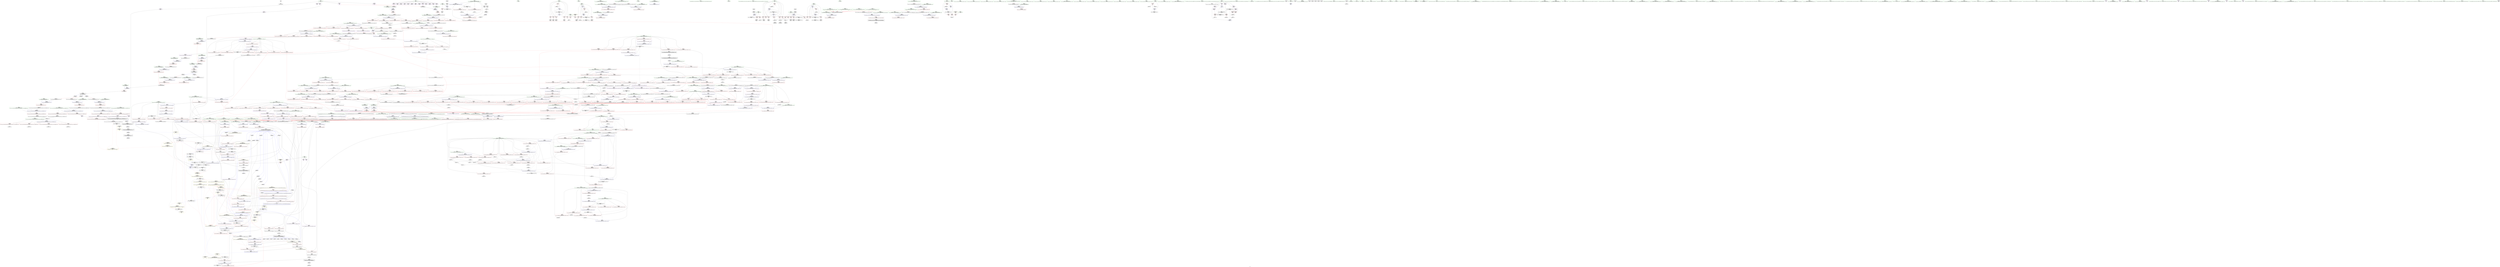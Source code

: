 digraph "SVFG" {
	label="SVFG";

	Node0x55d0506b27b0 [shape=record,color=grey,label="{NodeID: 0\nNullPtr}"];
	Node0x55d0506b27b0 -> Node0x55d050710540[style=solid];
	Node0x55d050721460 [shape=record,color=blue,label="{NodeID: 775\n1330\<--1327\n__first.addr\<--__first\n_ZSt22__copy_move_backward_aILb1EPcS0_ET1_T0_S2_S1_\n}"];
	Node0x55d050721460 -> Node0x55d050730f70[style=dashed];
	Node0x55d050718120 [shape=record,color=red,label="{NodeID: 443\n557\<--540\n\<--__i\n_ZSt13__heap_selectIPcN9__gnu_cxx5__ops15_Iter_less_iterEEvT_S4_S4_T0_\n|{<s0>32}}"];
	Node0x55d050718120:s0 -> Node0x55d050822b70[style=solid,color=red];
	Node0x55d05078d790 [shape=record,color=black,label="{NodeID: 1218\nMR_225V_3 = PHI(MR_225V_4, MR_225V_2, )\npts\{1251 \}\n}"];
	Node0x55d05078d790 -> Node0x55d050730410[style=dashed];
	Node0x55d05078d790 -> Node0x55d0507304e0[style=dashed];
	Node0x55d05078d790 -> Node0x55d050720eb0[style=dashed];
	Node0x55d05070c360 [shape=record,color=green,label="{NodeID: 111\n619\<--620\n__parent\<--__parent_field_insensitive\n_ZSt11__make_heapIPcN9__gnu_cxx5__ops15_Iter_less_iterEEvT_S4_RT0_\n}"];
	Node0x55d05070c360 -> Node0x55d050719090[style=solid];
	Node0x55d05070c360 -> Node0x55d050728f10[style=solid];
	Node0x55d05070c360 -> Node0x55d050728fe0[style=solid];
	Node0x55d05070c360 -> Node0x55d0507290b0[style=solid];
	Node0x55d05070c360 -> Node0x55d050734850[style=solid];
	Node0x55d05070c360 -> Node0x55d0507349f0[style=solid];
	Node0x55d0507c9940 [shape=record,color=yellow,style=double,label="{NodeID: 1661\n38V_3 = CSCHI(MR_38V_2)\npts\{5 11 \}\nCS[]|{<s0>21}}"];
	Node0x55d0507c9940:s0 -> Node0x55d0507c8e40[style=dashed,color=blue];
	Node0x55d05072d900 [shape=record,color=red,label="{NodeID: 554\n990\<--969\n\<--__c.addr\n_ZSt22__move_median_to_firstIPcN9__gnu_cxx5__ops15_Iter_less_iterEEvT_S4_S4_S4_T0_\n|{<s0>55}}"];
	Node0x55d05072d900:s0 -> Node0x55d050822ef0[style=solid,color=red];
	Node0x55d0507109b0 [shape=record,color=black,label="{NodeID: 222\n94\<--91\nconv\<--call10\nmain\n}"];
	Node0x55d0507109b0 -> Node0x55d050732150[style=solid];
	Node0x55d05081ff40 [shape=record,color=black,label="{NodeID: 1772\n872 = PHI(846, )\n2nd arg _ZSt11__push_heapIPclcN9__gnu_cxx5__ops14_Iter_less_valEEvT_T0_S5_T1_RT2_ }"];
	Node0x55d05081ff40 -> Node0x55d0507360b0[style=solid];
	Node0x55d050733330 [shape=record,color=blue,label="{NodeID: 665\n349\<--342\n__depth_limit.addr\<--__depth_limit\n_ZSt16__introsort_loopIPclN9__gnu_cxx5__ops15_Iter_less_iterEEvT_S4_T0_T1_\n}"];
	Node0x55d050733330 -> Node0x55d050792c90[style=dashed];
	Node0x55d05071e540 [shape=record,color=purple,label="{NodeID: 333\n509\<--502\nadd.ptr\<--\n_ZSt27__unguarded_partition_pivotIPcN9__gnu_cxx5__ops15_Iter_less_iterEET_S4_S4_T0_\n}"];
	Node0x55d05071e540 -> Node0x55d050733cf0[style=solid];
	Node0x55d0506cdb80 [shape=record,color=green,label="{NodeID: 1\n16\<--1\n.str\<--dummyObj\nGlob }"];
	Node0x55d050721530 [shape=record,color=blue,label="{NodeID: 776\n1332\<--1328\n__last.addr\<--__last\n_ZSt22__copy_move_backward_aILb1EPcS0_ET1_T0_S2_S1_\n}"];
	Node0x55d050721530 -> Node0x55d050731040[style=dashed];
	Node0x55d0507181f0 [shape=record,color=red,label="{NodeID: 444\n565\<--540\n\<--__i\n_ZSt13__heap_selectIPcN9__gnu_cxx5__ops15_Iter_less_iterEEvT_S4_S4_T0_\n|{<s0>33}}"];
	Node0x55d0507181f0:s0 -> Node0x55d05081d8b0[style=solid,color=red];
	Node0x55d05078dc90 [shape=record,color=black,label="{NodeID: 1219\nMR_229V_4 = PHI(MR_229V_5, MR_229V_3, )\npts\{1255 \}\n}"];
	Node0x55d05078dc90 -> Node0x55d050730680[style=dashed];
	Node0x55d05078dc90 -> Node0x55d050730750[style=dashed];
	Node0x55d05078dc90 -> Node0x55d050730820[style=dashed];
	Node0x55d05078dc90 -> Node0x55d0507308f0[style=dashed];
	Node0x55d05078dc90 -> Node0x55d050720f80[style=dashed];
	Node0x55d05070c430 [shape=record,color=green,label="{NodeID: 112\n621\<--622\n__value\<--__value_field_insensitive\n_ZSt11__make_heapIPcN9__gnu_cxx5__ops15_Iter_less_iterEEvT_S4_RT0_\n|{|<s1>36}}"];
	Node0x55d05070c430 -> Node0x55d050734920[style=solid];
	Node0x55d05070c430:s1 -> Node0x55d05081e9e0[style=solid,color=red];
	Node0x55d05072d9d0 [shape=record,color=red,label="{NodeID: 555\n994\<--969\n\<--__c.addr\n_ZSt22__move_median_to_firstIPcN9__gnu_cxx5__ops15_Iter_less_iterEEvT_S4_S4_S4_T0_\n|{<s0>56}}"];
	Node0x55d05072d9d0:s0 -> Node0x55d05081ce00[style=solid,color=red];
	Node0x55d050710a80 [shape=record,color=black,label="{NodeID: 223\n97\<--96\nidxprom11\<--\nmain\n}"];
	Node0x55d050820050 [shape=record,color=black,label="{NodeID: 1773\n873 = PHI(848, )\n3rd arg _ZSt11__push_heapIPclcN9__gnu_cxx5__ops14_Iter_less_valEEvT_T0_S5_T1_RT2_ }"];
	Node0x55d050820050 -> Node0x55d050736180[style=solid];
	Node0x55d050733400 [shape=record,color=blue,label="{NodeID: 666\n349\<--382\n__depth_limit.addr\<--dec\n_ZSt16__introsort_loopIPclN9__gnu_cxx5__ops15_Iter_less_iterEEvT_S4_T0_T1_\n}"];
	Node0x55d050733400 -> Node0x55d0507164b0[style=dashed];
	Node0x55d050733400 -> Node0x55d050792c90[style=dashed];
	Node0x55d05071e610 [shape=record,color=purple,label="{NodeID: 334\n649\<--647\nadd.ptr\<--\n_ZSt11__make_heapIPcN9__gnu_cxx5__ops15_Iter_less_iterEEvT_S4_RT0_\n|{<s0>35}}"];
	Node0x55d05071e610:s0 -> Node0x55d05081e9e0[style=solid,color=red];
	Node0x55d050708330 [shape=record,color=green,label="{NodeID: 2\n18\<--1\n.str.1\<--dummyObj\nGlob }"];
	Node0x55d050721600 [shape=record,color=blue,label="{NodeID: 777\n1334\<--1329\n__result.addr\<--__result\n_ZSt22__copy_move_backward_aILb1EPcS0_ET1_T0_S2_S1_\n}"];
	Node0x55d050721600 -> Node0x55d050731110[style=dashed];
	Node0x55d0507182c0 [shape=record,color=red,label="{NodeID: 445\n571\<--540\n\<--__i\n_ZSt13__heap_selectIPcN9__gnu_cxx5__ops15_Iter_less_iterEEvT_S4_S4_T0_\n}"];
	Node0x55d0507182c0 -> Node0x55d05071d840[style=solid];
	Node0x55d05078e190 [shape=record,color=black,label="{NodeID: 1220\nMR_38V_2 = PHI(MR_38V_3, MR_38V_1, )\npts\{5 11 \}\n|{|<s4>82}}"];
	Node0x55d05078e190 -> Node0x55d050730a90[style=dashed];
	Node0x55d05078e190 -> Node0x55d050730b60[style=dashed];
	Node0x55d05078e190 -> Node0x55d050738610[style=dashed];
	Node0x55d05078e190 -> Node0x55d050721050[style=dashed];
	Node0x55d05078e190:s4 -> Node0x55d0507af620[style=dashed,color=red];
	Node0x55d05070c500 [shape=record,color=green,label="{NodeID: 113\n623\<--624\nagg.tmp\<--agg.tmp_field_insensitive\n_ZSt11__make_heapIPcN9__gnu_cxx5__ops15_Iter_less_iterEEvT_S4_RT0_\n}"];
	Node0x55d05072daa0 [shape=record,color=red,label="{NodeID: 556\n1004\<--969\n\<--__c.addr\n_ZSt22__move_median_to_firstIPcN9__gnu_cxx5__ops15_Iter_less_iterEEvT_S4_S4_S4_T0_\n|{<s0>58}}"];
	Node0x55d05072daa0:s0 -> Node0x55d050822ef0[style=solid,color=red];
	Node0x55d050710b50 [shape=record,color=black,label="{NodeID: 224\n101\<--100\nidxprom14\<--\nmain\n}"];
	Node0x55d050820160 [shape=record,color=black,label="{NodeID: 1774\n874 = PHI(762, )\n4th arg _ZSt11__push_heapIPclcN9__gnu_cxx5__ops14_Iter_less_valEEvT_T0_S5_T1_RT2_ }"];
	Node0x55d050820160 -> Node0x55d050736250[style=solid];
	Node0x55d0507334d0 [shape=record,color=blue,label="{NodeID: 667\n353\<--387\n__cut\<--call\n_ZSt16__introsort_loopIPclN9__gnu_cxx5__ops15_Iter_less_iterEEvT_S4_T0_T1_\n}"];
	Node0x55d0507334d0 -> Node0x55d050716580[style=dashed];
	Node0x55d0507334d0 -> Node0x55d050716650[style=dashed];
	Node0x55d0507334d0 -> Node0x55d050793190[style=dashed];
	Node0x55d05071e6e0 [shape=record,color=purple,label="{NodeID: 335\n787\<--785\nadd.ptr\<--\n_ZSt13__adjust_heapIPclcN9__gnu_cxx5__ops15_Iter_less_iterEEvT_T0_S5_T1_T2_\n|{<s0>42}}"];
	Node0x55d05071e6e0:s0 -> Node0x55d050822b70[style=solid,color=red];
	Node0x55d050708670 [shape=record,color=green,label="{NodeID: 3\n20\<--1\n.str.2\<--dummyObj\nGlob }"];
	Node0x55d0507216d0 [shape=record,color=blue,label="{NodeID: 778\n1336\<--1342\n__simple\<--\n_ZSt22__copy_move_backward_aILb1EPcS0_ET1_T0_S2_S1_\n}"];
	Node0x55d050718390 [shape=record,color=red,label="{NodeID: 446\n591\<--580\n\<--__first.addr\n_ZSt11__sort_heapIPcN9__gnu_cxx5__ops15_Iter_less_iterEEvT_S4_RT0_\n}"];
	Node0x55d050718390 -> Node0x55d05071a370[style=solid];
	Node0x55d05070c5d0 [shape=record,color=green,label="{NodeID: 114\n651\<--652\n_ZSt4moveIRcEONSt16remove_referenceIT_E4typeEOS2_\<--_ZSt4moveIRcEONSt16remove_referenceIT_E4typeEOS2__field_insensitive\n}"];
	Node0x55d05072db70 [shape=record,color=red,label="{NodeID: 557\n1012\<--969\n\<--__c.addr\n_ZSt22__move_median_to_firstIPcN9__gnu_cxx5__ops15_Iter_less_iterEEvT_S4_S4_S4_T0_\n|{<s0>60}}"];
	Node0x55d05072db70:s0 -> Node0x55d050822ef0[style=solid,color=red];
	Node0x55d050710c20 [shape=record,color=black,label="{NodeID: 225\n105\<--104\nidx.ext\<--\nmain\n}"];
	Node0x55d050820270 [shape=record,color=black,label="{NodeID: 1775\n415 = PHI(328, )\n0th arg _ZSt22__final_insertion_sortIPcN9__gnu_cxx5__ops15_Iter_less_iterEEvT_S4_T0_ }"];
	Node0x55d050820270 -> Node0x55d050733740[style=solid];
	Node0x55d0507335a0 [shape=record,color=blue,label="{NodeID: 668\n347\<--395\n__last.addr\<--\n_ZSt16__introsort_loopIPclN9__gnu_cxx5__ops15_Iter_less_iterEEvT_S4_T0_T1_\n}"];
	Node0x55d0507335a0 -> Node0x55d050792790[style=dashed];
	Node0x55d05071e7b0 [shape=record,color=purple,label="{NodeID: 336\n791\<--788\nadd.ptr2\<--\n_ZSt13__adjust_heapIPclcN9__gnu_cxx5__ops15_Iter_less_iterEEvT_T0_S5_T1_T2_\n|{<s0>42}}"];
	Node0x55d05071e7b0:s0 -> Node0x55d050822ef0[style=solid,color=red];
	Node0x55d050708730 [shape=record,color=green,label="{NodeID: 4\n22\<--1\n.str.3\<--dummyObj\nGlob }"];
	Node0x55d0507217a0 [shape=record,color=blue,label="{NodeID: 779\n1352\<--1351\n__it.addr\<--__it\n_ZSt12__niter_baseIPcET_S1_\n}"];
	Node0x55d0507217a0 -> Node0x55d0507311e0[style=dashed];
	Node0x55d050718460 [shape=record,color=red,label="{NodeID: 447\n600\<--580\n\<--__first.addr\n_ZSt11__sort_heapIPcN9__gnu_cxx5__ops15_Iter_less_iterEEvT_S4_RT0_\n|{<s0>34}}"];
	Node0x55d050718460:s0 -> Node0x55d05081d610[style=solid,color=red];
	Node0x55d050711060 [shape=record,color=green,label="{NodeID: 115\n662\<--663\n_ZSt13__adjust_heapIPclcN9__gnu_cxx5__ops15_Iter_less_iterEEvT_T0_S5_T1_T2_\<--_ZSt13__adjust_heapIPclcN9__gnu_cxx5__ops15_Iter_less_iterEEvT_T0_S5_T1_T2__field_insensitive\n}"];
	Node0x55d05072dc40 [shape=record,color=red,label="{NodeID: 558\n1016\<--969\n\<--__c.addr\n_ZSt22__move_median_to_firstIPcN9__gnu_cxx5__ops15_Iter_less_iterEEvT_S4_S4_S4_T0_\n|{<s0>61}}"];
	Node0x55d05072dc40:s0 -> Node0x55d05081ce00[style=solid,color=red];
	Node0x55d050710cf0 [shape=record,color=black,label="{NodeID: 226\n136\<--135\nconv20\<--call19\nmain\n}"];
	Node0x55d050710cf0 -> Node0x55d050732490[style=solid];
	Node0x55d050820380 [shape=record,color=black,label="{NodeID: 1776\n416 = PHI(329, )\n1st arg _ZSt22__final_insertion_sortIPcN9__gnu_cxx5__ops15_Iter_less_iterEEvT_S4_T0_ }"];
	Node0x55d050820380 -> Node0x55d050733810[style=solid];
	Node0x55d050733670 [shape=record,color=blue,label="{NodeID: 669\n401\<--400\n__n.addr\<--__n\n_ZSt4__lgl\n}"];
	Node0x55d050733670 -> Node0x55d050716720[style=dashed];
	Node0x55d050795550 [shape=record,color=yellow,style=double,label="{NodeID: 1444\n198V_1 = ENCHI(MR_198V_0)\npts\{622 709 757 882 1131 1253 \}\nFun[_ZSt4swapIcENSt9enable_ifIXsr6__and_ISt6__not_ISt15__is_tuple_likeIT_EESt21is_move_constructibleIS3_ESt18is_move_assignableIS3_EEE5valueEvE4typeERS3_SC_]}"];
	Node0x55d050795550 -> Node0x55d05072ec80[style=dashed];
	Node0x55d050795550 -> Node0x55d05072ed50[style=dashed];
	Node0x55d050795550 -> Node0x55d05072ee20[style=dashed];
	Node0x55d05071e880 [shape=record,color=purple,label="{NodeID: 337\n800\<--798\nadd.ptr3\<--\n_ZSt13__adjust_heapIPclcN9__gnu_cxx5__ops15_Iter_less_iterEEvT_T0_S5_T1_T2_\n|{<s0>43}}"];
	Node0x55d05071e880:s0 -> Node0x55d05081e9e0[style=solid,color=red];
	Node0x55d0507087f0 [shape=record,color=green,label="{NodeID: 5\n24\<--1\n.str.4\<--dummyObj\nGlob }"];
	Node0x55d050721870 [shape=record,color=blue,label="{NodeID: 780\n1361\<--1358\n__first.addr\<--__first\n_ZNSt20__copy_move_backwardILb1ELb1ESt26random_access_iterator_tagE13__copy_move_bIcEEPT_PKS3_S6_S4_\n}"];
	Node0x55d050721870 -> Node0x55d0507312b0[style=dashed];
	Node0x55d050721870 -> Node0x55d050731380[style=dashed];
	Node0x55d050718530 [shape=record,color=red,label="{NodeID: 448\n590\<--582\n\<--__last.addr\n_ZSt11__sort_heapIPcN9__gnu_cxx5__ops15_Iter_less_iterEEvT_S4_RT0_\n}"];
	Node0x55d050718530 -> Node0x55d05071a2a0[style=solid];
	Node0x55d050711160 [shape=record,color=green,label="{NodeID: 116\n677\<--678\nthis.addr\<--this.addr_field_insensitive\n_ZNK9__gnu_cxx5__ops15_Iter_less_iterclIPcS3_EEbT_T0_\n}"];
	Node0x55d050711160 -> Node0x55d050729320[style=solid];
	Node0x55d050711160 -> Node0x55d050734ac0[style=solid];
	Node0x55d0507ca020 [shape=record,color=yellow,style=double,label="{NodeID: 1666\n38V_3 = CSCHI(MR_38V_2)\npts\{5 11 \}\nCS[]|{<s0>33|<s1>34}}"];
	Node0x55d0507ca020:s0 -> Node0x55d050791890[style=dashed,color=blue];
	Node0x55d0507ca020:s1 -> Node0x55d05078cd90[style=dashed,color=blue];
	Node0x55d05072dd10 [shape=record,color=red,label="{NodeID: 559\n1043\<--1032\n\<--__first.addr\n_ZSt21__unguarded_partitionIPcN9__gnu_cxx5__ops15_Iter_less_iterEET_S4_S4_S4_T0_\n|{<s0>63}}"];
	Node0x55d05072dd10:s0 -> Node0x55d050822b70[style=solid,color=red];
	Node0x55d0507a9e30 [shape=record,color=yellow,style=double,label="{NodeID: 1334\n8V_1 = ENCHI(MR_8V_0)\npts\{34 \}\nFun[main]}"];
	Node0x55d0507a9e30 -> Node0x55d05071f0a0[style=dashed];
	Node0x55d050710dc0 [shape=record,color=black,label="{NodeID: 227\n145\<--144\nidxprom25\<--\nmain\n}"];
	Node0x55d050820490 [shape=record,color=black,label="{NodeID: 1777\n1247 = PHI(1173, 1213, )\n0th arg _ZSt25__unguarded_linear_insertIPcN9__gnu_cxx5__ops14_Val_less_iterEEvT_T0_ }"];
	Node0x55d050820490 -> Node0x55d0507382d0[style=solid];
	Node0x55d050733740 [shape=record,color=blue,label="{NodeID: 670\n419\<--415\n__first.addr\<--__first\n_ZSt22__final_insertion_sortIPcN9__gnu_cxx5__ops15_Iter_less_iterEEvT_S4_T0_\n}"];
	Node0x55d050733740 -> Node0x55d0507167f0[style=dashed];
	Node0x55d050733740 -> Node0x55d0507168c0[style=dashed];
	Node0x55d050733740 -> Node0x55d050716990[style=dashed];
	Node0x55d050733740 -> Node0x55d050716a60[style=dashed];
	Node0x55d050733740 -> Node0x55d050716b30[style=dashed];
	Node0x55d05071e950 [shape=record,color=purple,label="{NodeID: 338\n805\<--803\nadd.ptr5\<--\n_ZSt13__adjust_heapIPclcN9__gnu_cxx5__ops15_Iter_less_iterEEvT_T0_S5_T1_T2_\n}"];
	Node0x55d05071e950 -> Node0x55d050735960[style=solid];
	Node0x55d050709060 [shape=record,color=green,label="{NodeID: 6\n26\<--1\n.str.5\<--dummyObj\nGlob }"];
	Node0x55d050721940 [shape=record,color=blue,label="{NodeID: 781\n1363\<--1359\n__last.addr\<--__last\n_ZNSt20__copy_move_backwardILb1ELb1ESt26random_access_iterator_tagE13__copy_move_bIcEEPT_PKS3_S6_S4_\n}"];
	Node0x55d050721940 -> Node0x55d050731450[style=dashed];
	Node0x55d050718600 [shape=record,color=red,label="{NodeID: 449\n597\<--582\n\<--__last.addr\n_ZSt11__sort_heapIPcN9__gnu_cxx5__ops15_Iter_less_iterEEvT_S4_RT0_\n}"];
	Node0x55d050718600 -> Node0x55d05071d910[style=solid];
	Node0x55d050711230 [shape=record,color=green,label="{NodeID: 117\n679\<--680\n__it1.addr\<--__it1.addr_field_insensitive\n_ZNK9__gnu_cxx5__ops15_Iter_less_iterclIPcS3_EEbT_T0_\n}"];
	Node0x55d050711230 -> Node0x55d0507293f0[style=solid];
	Node0x55d050711230 -> Node0x55d050734b90[style=solid];
	Node0x55d05072dde0 [shape=record,color=red,label="{NodeID: 560\n1047\<--1032\n\<--__first.addr\n_ZSt21__unguarded_partitionIPcN9__gnu_cxx5__ops15_Iter_less_iterEET_S4_S4_S4_T0_\n}"];
	Node0x55d05072dde0 -> Node0x55d05071d9e0[style=solid];
	Node0x55d050710e90 [shape=record,color=black,label="{NodeID: 228\n158\<--157\nidxprom31\<--\nmain\n}"];
	Node0x55d0508205e0 [shape=record,color=black,label="{NodeID: 1778\n295 = PHI(275, )\n0th arg _ZSt6__sortIPcN9__gnu_cxx5__ops15_Iter_less_iterEEvT_S4_T0_ }"];
	Node0x55d0508205e0 -> Node0x55d050732ff0[style=solid];
	Node0x55d050733810 [shape=record,color=blue,label="{NodeID: 671\n421\<--416\n__last.addr\<--__last\n_ZSt22__final_insertion_sortIPcN9__gnu_cxx5__ops15_Iter_less_iterEEvT_S4_T0_\n}"];
	Node0x55d050733810 -> Node0x55d050716c00[style=dashed];
	Node0x55d050733810 -> Node0x55d050716cd0[style=dashed];
	Node0x55d050733810 -> Node0x55d050716da0[style=dashed];
	Node0x55d05071ea20 [shape=record,color=purple,label="{NodeID: 339\n827\<--824\nadd.ptr14\<--\n_ZSt13__adjust_heapIPclcN9__gnu_cxx5__ops15_Iter_less_iterEEvT_T0_S5_T1_T2_\n|{<s0>44}}"];
	Node0x55d05071ea20:s0 -> Node0x55d05081e9e0[style=solid,color=red];
	Node0x55d0507090f0 [shape=record,color=green,label="{NodeID: 7\n56\<--1\n\<--dummyObj\nCan only get source location for instruction, argument, global var or function.}"];
	Node0x55d050721a10 [shape=record,color=blue,label="{NodeID: 782\n1365\<--1360\n__result.addr\<--__result\n_ZNSt20__copy_move_backwardILb1ELb1ESt26random_access_iterator_tagE13__copy_move_bIcEEPT_PKS3_S6_S4_\n}"];
	Node0x55d050721a10 -> Node0x55d050731520[style=dashed];
	Node0x55d050721a10 -> Node0x55d0507315f0[style=dashed];
	Node0x55d0507186d0 [shape=record,color=red,label="{NodeID: 450\n601\<--582\n\<--__last.addr\n_ZSt11__sort_heapIPcN9__gnu_cxx5__ops15_Iter_less_iterEEvT_S4_RT0_\n|{<s0>34}}"];
	Node0x55d0507186d0:s0 -> Node0x55d05081d760[style=solid,color=red];
	Node0x55d050711300 [shape=record,color=green,label="{NodeID: 118\n681\<--682\n__it2.addr\<--__it2.addr_field_insensitive\n_ZNK9__gnu_cxx5__ops15_Iter_less_iterclIPcS3_EEbT_T0_\n}"];
	Node0x55d050711300 -> Node0x55d0507294c0[style=solid];
	Node0x55d050711300 -> Node0x55d050734c60[style=solid];
	Node0x55d05072deb0 [shape=record,color=red,label="{NodeID: 561\n1063\<--1032\n\<--__first.addr\n_ZSt21__unguarded_partitionIPcN9__gnu_cxx5__ops15_Iter_less_iterEET_S4_S4_S4_T0_\n}"];
	Node0x55d05072deb0 -> Node0x55d0507592a0[style=solid];
	Node0x55d0507a9ff0 [shape=record,color=yellow,style=double,label="{NodeID: 1336\n12V_1 = ENCHI(MR_12V_0)\npts\{38 \}\nFun[main]}"];
	Node0x55d0507a9ff0 -> Node0x55d05071f3e0[style=dashed];
	Node0x55d0507a9ff0 -> Node0x55d05071f4b0[style=dashed];
	Node0x55d050710f60 [shape=record,color=black,label="{NodeID: 229\n162\<--161\nconv35\<--call34\nmain\n}"];
	Node0x55d050710f60 -> Node0x55d050732700[style=solid];
	Node0x55d0508206f0 [shape=record,color=black,label="{NodeID: 1779\n296 = PHI(276, )\n1st arg _ZSt6__sortIPcN9__gnu_cxx5__ops15_Iter_less_iterEEvT_S4_T0_ }"];
	Node0x55d0508206f0 -> Node0x55d0507330c0[style=solid];
	Node0x55d0507338e0 [shape=record,color=blue,label="{NodeID: 672\n462\<--457\n__first.addr\<--__first\n_ZSt14__partial_sortIPcN9__gnu_cxx5__ops15_Iter_less_iterEEvT_S4_S4_T0_\n}"];
	Node0x55d0507338e0 -> Node0x55d050716e70[style=dashed];
	Node0x55d0507338e0 -> Node0x55d050716f40[style=dashed];
	Node0x55d05071eaf0 [shape=record,color=purple,label="{NodeID: 340\n832\<--830\nadd.ptr16\<--\n_ZSt13__adjust_heapIPclcN9__gnu_cxx5__ops15_Iter_less_iterEEvT_T0_S5_T1_T2_\n}"];
	Node0x55d05071eaf0 -> Node0x55d050735bd0[style=solid];
	Node0x55d050709180 [shape=record,color=green,label="{NodeID: 8\n62\<--1\n\<--dummyObj\nCan only get source location for instruction, argument, global var or function.}"];
	Node0x55d050721ae0 [shape=record,color=blue,label="{NodeID: 783\n1367\<--1376\n_Num\<--sub.ptr.sub\n_ZNSt20__copy_move_backwardILb1ELb1ESt26random_access_iterator_tagE13__copy_move_bIcEEPT_PKS3_S6_S4_\n}"];
	Node0x55d050721ae0 -> Node0x55d0507316c0[style=dashed];
	Node0x55d050721ae0 -> Node0x55d050731790[style=dashed];
	Node0x55d050721ae0 -> Node0x55d050731860[style=dashed];
	Node0x55d050721ae0 -> Node0x55d050731930[style=dashed];
	Node0x55d0507187a0 [shape=record,color=red,label="{NodeID: 451\n602\<--582\n\<--__last.addr\n_ZSt11__sort_heapIPcN9__gnu_cxx5__ops15_Iter_less_iterEEvT_S4_RT0_\n|{<s0>34}}"];
	Node0x55d0507187a0:s0 -> Node0x55d05081d8b0[style=solid,color=red];
	Node0x55d0507113d0 [shape=record,color=green,label="{NodeID: 119\n700\<--701\n__first.addr\<--__first.addr_field_insensitive\n_ZSt10__pop_heapIPcN9__gnu_cxx5__ops15_Iter_less_iterEEvT_S4_S4_RT0_\n}"];
	Node0x55d0507113d0 -> Node0x55d050729730[style=solid];
	Node0x55d0507113d0 -> Node0x55d050729800[style=solid];
	Node0x55d0507113d0 -> Node0x55d0507298d0[style=solid];
	Node0x55d0507113d0 -> Node0x55d050734d30[style=solid];
	Node0x55d05072df80 [shape=record,color=red,label="{NodeID: 562\n1067\<--1032\n\<--__first.addr\n_ZSt21__unguarded_partitionIPcN9__gnu_cxx5__ops15_Iter_less_iterEET_S4_S4_S4_T0_\n}"];
	Node0x55d05072df80 -> Node0x55d05071afa0[style=solid];
	Node0x55d050719190 [shape=record,color=black,label="{NodeID: 230\n173\<--172\nidxprom39\<--add\nmain\n}"];
	Node0x55d050820800 [shape=record,color=black,label="{NodeID: 1780\n608 = PHI(545, )\n0th arg _ZSt11__make_heapIPcN9__gnu_cxx5__ops15_Iter_less_iterEEvT_S4_RT0_ }"];
	Node0x55d050820800 -> Node0x55d050734510[style=solid];
	Node0x55d0507339b0 [shape=record,color=blue,label="{NodeID: 673\n464\<--458\n__middle.addr\<--__middle\n_ZSt14__partial_sortIPcN9__gnu_cxx5__ops15_Iter_less_iterEEvT_S4_S4_T0_\n}"];
	Node0x55d0507339b0 -> Node0x55d050717010[style=dashed];
	Node0x55d0507339b0 -> Node0x55d0507170e0[style=dashed];
	Node0x55d05071ebc0 [shape=record,color=purple,label="{NodeID: 341\n904\<--902\nadd.ptr\<--\n_ZSt11__push_heapIPclcN9__gnu_cxx5__ops14_Iter_less_valEEvT_T0_S5_T1_RT2_\n|{<s0>49}}"];
	Node0x55d05071ebc0:s0 -> Node0x55d05081dc60[style=solid,color=red];
	Node0x55d050709210 [shape=record,color=green,label="{NodeID: 9\n118\<--1\n\<--dummyObj\nCan only get source location for instruction, argument, global var or function.}"];
	Node0x55d050721bb0 [shape=record,color=blue, style = dotted,label="{NodeID: 784\n1424\<--1426\nadd.ptr_0\<--dummyVal\n_ZNSt20__copy_move_backwardILb1ELb1ESt26random_access_iterator_tagE13__copy_move_bIcEEPT_PKS3_S6_S4_\n}"];
	Node0x55d050721bb0 -> Node0x55d050793b90[style=dashed];
	Node0x55d050718870 [shape=record,color=red,label="{NodeID: 452\n603\<--584\n\<--__comp.addr\n_ZSt11__sort_heapIPcN9__gnu_cxx5__ops15_Iter_less_iterEEvT_S4_RT0_\n|{<s0>34}}"];
	Node0x55d050718870:s0 -> Node0x55d05081da00[style=solid,color=red];
	Node0x55d0507114a0 [shape=record,color=green,label="{NodeID: 120\n702\<--703\n__last.addr\<--__last.addr_field_insensitive\n_ZSt10__pop_heapIPcN9__gnu_cxx5__ops15_Iter_less_iterEEvT_S4_S4_RT0_\n}"];
	Node0x55d0507114a0 -> Node0x55d0507299a0[style=solid];
	Node0x55d0507114a0 -> Node0x55d050734e00[style=solid];
	Node0x55d05072e050 [shape=record,color=red,label="{NodeID: 563\n1069\<--1032\n\<--__first.addr\n_ZSt21__unguarded_partitionIPcN9__gnu_cxx5__ops15_Iter_less_iterEET_S4_S4_S4_T0_\n|{<s0>65}}"];
	Node0x55d05072e050:s0 -> Node0x55d05081c7e0[style=solid,color=red];
	Node0x55d050719260 [shape=record,color=black,label="{NodeID: 231\n177\<--176\nidxprom41\<--\nmain\n}"];
	Node0x55d050820910 [shape=record,color=black,label="{NodeID: 1781\n609 = PHI(546, )\n1st arg _ZSt11__make_heapIPcN9__gnu_cxx5__ops15_Iter_less_iterEEvT_S4_RT0_ }"];
	Node0x55d050820910 -> Node0x55d0507345e0[style=solid];
	Node0x55d050733a80 [shape=record,color=blue,label="{NodeID: 674\n466\<--459\n__last.addr\<--__last\n_ZSt14__partial_sortIPcN9__gnu_cxx5__ops15_Iter_less_iterEEvT_S4_S4_T0_\n}"];
	Node0x55d050733a80 -> Node0x55d0507171b0[style=dashed];
	Node0x55d05071ec90 [shape=record,color=purple,label="{NodeID: 342\n913\<--911\nadd.ptr1\<--\n_ZSt11__push_heapIPclcN9__gnu_cxx5__ops14_Iter_less_valEEvT_T0_S5_T1_RT2_\n|{<s0>50}}"];
	Node0x55d05071ec90:s0 -> Node0x55d05081e9e0[style=solid,color=red];
	Node0x55d050709310 [shape=record,color=green,label="{NodeID: 10\n123\<--1\n\<--dummyObj\nCan only get source location for instruction, argument, global var or function.}"];
	Node0x55d050721c80 [shape=record,color=blue,label="{NodeID: 785\n1406\<--1403\nthis.addr\<--this\n_ZNK9__gnu_cxx5__ops14_Val_less_iterclIcPcEEbRT_T0_\n}"];
	Node0x55d050721c80 -> Node0x55d050731a00[style=dashed];
	Node0x55d050718940 [shape=record,color=red,label="{NodeID: 453\n629\<--611\n\<--__first.addr\n_ZSt11__make_heapIPcN9__gnu_cxx5__ops15_Iter_less_iterEEvT_S4_RT0_\n}"];
	Node0x55d050718940 -> Node0x55d05071a510[style=solid];
	Node0x55d050711570 [shape=record,color=green,label="{NodeID: 121\n704\<--705\n__result.addr\<--__result.addr_field_insensitive\n_ZSt10__pop_heapIPcN9__gnu_cxx5__ops15_Iter_less_iterEEvT_S4_S4_RT0_\n}"];
	Node0x55d050711570 -> Node0x55d050729a70[style=solid];
	Node0x55d050711570 -> Node0x55d050729b40[style=solid];
	Node0x55d050711570 -> Node0x55d050734ed0[style=solid];
	Node0x55d05072e120 [shape=record,color=red,label="{NodeID: 564\n1072\<--1032\n\<--__first.addr\n_ZSt21__unguarded_partitionIPcN9__gnu_cxx5__ops15_Iter_less_iterEET_S4_S4_S4_T0_\n}"];
	Node0x55d05072e120 -> Node0x55d05071dc50[style=solid];
	Node0x55d050719330 [shape=record,color=black,label="{NodeID: 232\n186\<--185\nidxprom46\<--\nmain\n}"];
	Node0x55d050820a20 [shape=record,color=black,label="{NodeID: 1782\n610 = PHI(532, )\n2nd arg _ZSt11__make_heapIPcN9__gnu_cxx5__ops15_Iter_less_iterEEvT_S4_RT0_ }"];
	Node0x55d050820a20 -> Node0x55d0507346b0[style=solid];
	Node0x55d050733b50 [shape=record,color=blue,label="{NodeID: 675\n490\<--486\n__first.addr\<--__first\n_ZSt27__unguarded_partition_pivotIPcN9__gnu_cxx5__ops15_Iter_less_iterEET_S4_S4_T0_\n}"];
	Node0x55d050733b50 -> Node0x55d050717280[style=dashed];
	Node0x55d050733b50 -> Node0x55d050717350[style=dashed];
	Node0x55d050733b50 -> Node0x55d050717420[style=dashed];
	Node0x55d050733b50 -> Node0x55d0507174f0[style=dashed];
	Node0x55d050733b50 -> Node0x55d0507175c0[style=dashed];
	Node0x55d050733b50 -> Node0x55d050717690[style=dashed];
	Node0x55d05071ed60 [shape=record,color=purple,label="{NodeID: 343\n918\<--916\nadd.ptr3\<--\n_ZSt11__push_heapIPclcN9__gnu_cxx5__ops14_Iter_less_valEEvT_T0_S5_T1_RT2_\n}"];
	Node0x55d05071ed60 -> Node0x55d0507363f0[style=solid];
	Node0x55d050709410 [shape=record,color=green,label="{NodeID: 11\n124\<--1\n\<--dummyObj\nCan only get source location for instruction, argument, global var or function.}"];
	Node0x55d050721d50 [shape=record,color=blue,label="{NodeID: 786\n1408\<--1404\n__val.addr\<--__val\n_ZNK9__gnu_cxx5__ops14_Val_less_iterclIcPcEEbRT_T0_\n}"];
	Node0x55d050721d50 -> Node0x55d050731ad0[style=dashed];
	Node0x55d050718a10 [shape=record,color=red,label="{NodeID: 454\n637\<--611\n\<--__first.addr\n_ZSt11__make_heapIPcN9__gnu_cxx5__ops15_Iter_less_iterEEvT_S4_RT0_\n}"];
	Node0x55d050718a10 -> Node0x55d05071a6b0[style=solid];
	Node0x55d050711640 [shape=record,color=green,label="{NodeID: 122\n706\<--707\n__comp.addr\<--__comp.addr_field_insensitive\n_ZSt10__pop_heapIPcN9__gnu_cxx5__ops15_Iter_less_iterEEvT_S4_S4_RT0_\n}"];
	Node0x55d050711640 -> Node0x55d050729c10[style=solid];
	Node0x55d050711640 -> Node0x55d050734fa0[style=solid];
	Node0x55d05072e1f0 [shape=record,color=red,label="{NodeID: 565\n1051\<--1034\n\<--__last.addr\n_ZSt21__unguarded_partitionIPcN9__gnu_cxx5__ops15_Iter_less_iterEET_S4_S4_S4_T0_\n}"];
	Node0x55d05072e1f0 -> Node0x55d05071dab0[style=solid];
	Node0x55d050719400 [shape=record,color=black,label="{NodeID: 233\n190\<--189\nidx.ext48\<--\nmain\n}"];
	Node0x55d050820b30 [shape=record,color=black,label="{NodeID: 1783\n1320 = PHI(1235, 1239, )\n0th arg _ZSt12__miter_baseIPcET_S1_ }"];
	Node0x55d050820b30 -> Node0x55d050721390[style=solid];
	Node0x55d050733c20 [shape=record,color=blue,label="{NodeID: 676\n492\<--487\n__last.addr\<--__last\n_ZSt27__unguarded_partition_pivotIPcN9__gnu_cxx5__ops15_Iter_less_iterEET_S4_S4_T0_\n}"];
	Node0x55d050733c20 -> Node0x55d050717760[style=dashed];
	Node0x55d050733c20 -> Node0x55d050717830[style=dashed];
	Node0x55d050733c20 -> Node0x55d050717900[style=dashed];
	Node0x55d05071ee30 [shape=record,color=purple,label="{NodeID: 344\n931\<--929\nadd.ptr7\<--\n_ZSt11__push_heapIPclcN9__gnu_cxx5__ops14_Iter_less_valEEvT_T0_S5_T1_RT2_\n}"];
	Node0x55d05071ee30 -> Node0x55d050736660[style=solid];
	Node0x55d050709510 [shape=record,color=green,label="{NodeID: 12\n125\<--1\n\<--dummyObj\nCan only get source location for instruction, argument, global var or function.}"];
	Node0x55d050721e20 [shape=record,color=blue,label="{NodeID: 787\n1410\<--1405\n__it.addr\<--__it\n_ZNK9__gnu_cxx5__ops14_Val_less_iterclIcPcEEbRT_T0_\n}"];
	Node0x55d050721e20 -> Node0x55d050731ba0[style=dashed];
	Node0x55d050718ae0 [shape=record,color=red,label="{NodeID: 455\n647\<--611\n\<--__first.addr\n_ZSt11__make_heapIPcN9__gnu_cxx5__ops15_Iter_less_iterEEvT_S4_RT0_\n}"];
	Node0x55d050718ae0 -> Node0x55d05071e610[style=solid];
	Node0x55d050711710 [shape=record,color=green,label="{NodeID: 123\n708\<--709\n__value\<--__value_field_insensitive\n_ZSt10__pop_heapIPcN9__gnu_cxx5__ops15_Iter_less_iterEEvT_S4_S4_RT0_\n|{|<s1>40}}"];
	Node0x55d050711710 -> Node0x55d050735070[style=solid];
	Node0x55d050711710:s1 -> Node0x55d05081e9e0[style=solid,color=red];
	Node0x55d05072e2c0 [shape=record,color=red,label="{NodeID: 566\n1056\<--1034\n\<--__last.addr\n_ZSt21__unguarded_partitionIPcN9__gnu_cxx5__ops15_Iter_less_iterEET_S4_S4_S4_T0_\n|{<s0>64}}"];
	Node0x55d05072e2c0:s0 -> Node0x55d050822ef0[style=solid,color=red];
	Node0x55d0507194d0 [shape=record,color=black,label="{NodeID: 234\n196\<--195\nidxprom50\<--\nmain\n}"];
	Node0x55d050820c80 [shape=record,color=black,label="{NodeID: 1784\n957 = PHI(511, )\n0th arg _ZSt22__move_median_to_firstIPcN9__gnu_cxx5__ops15_Iter_less_iterEEvT_S4_S4_S4_T0_ }"];
	Node0x55d050820c80 -> Node0x55d0507369a0[style=solid];
	Node0x55d050733cf0 [shape=record,color=blue,label="{NodeID: 677\n494\<--509\n__mid\<--add.ptr\n_ZSt27__unguarded_partition_pivotIPcN9__gnu_cxx5__ops15_Iter_less_iterEET_S4_S4_T0_\n}"];
	Node0x55d050733cf0 -> Node0x55d0507179d0[style=dashed];
	Node0x55d05071ef00 [shape=record,color=purple,label="{NodeID: 345\n1384\<--1381\nadd.ptr\<--\n_ZNSt20__copy_move_backwardILb1ELb1ESt26random_access_iterator_tagE13__copy_move_bIcEEPT_PKS3_S6_S4_\n}"];
	Node0x55d0507268e0 [shape=record,color=black,label="{NodeID: 1120\n909 = PHI(125, 905, )\n}"];
	Node0x55d050709610 [shape=record,color=green,label="{NodeID: 13\n130\<--1\n\<--dummyObj\nCan only get source location for instruction, argument, global var or function.}"];
	Node0x55d050718bb0 [shape=record,color=red,label="{NodeID: 456\n655\<--611\n\<--__first.addr\n_ZSt11__make_heapIPcN9__gnu_cxx5__ops15_Iter_less_iterEEvT_S4_RT0_\n|{<s0>37}}"];
	Node0x55d050718bb0:s0 -> Node0x55d0508235a0[style=solid,color=red];
	Node0x55d050791890 [shape=record,color=black,label="{NodeID: 1231\nMR_38V_3 = PHI(MR_38V_5, MR_38V_2, )\npts\{5 11 \}\n|{|<s1>27|<s2>32|<s3>33|<s4>33|<s5>33}}"];
	Node0x55d050791890 -> Node0x55d050791890[style=dashed];
	Node0x55d050791890:s1 -> Node0x55d0507c9520[style=dashed,color=blue];
	Node0x55d050791890:s2 -> Node0x55d0507af190[style=dashed,color=red];
	Node0x55d050791890:s3 -> Node0x55d050729ce0[style=dashed,color=red];
	Node0x55d050791890:s4 -> Node0x55d050729db0[style=dashed,color=red];
	Node0x55d050791890:s5 -> Node0x55d050735140[style=dashed,color=red];
	Node0x55d0507117e0 [shape=record,color=green,label="{NodeID: 124\n710\<--711\nagg.tmp\<--agg.tmp_field_insensitive\n_ZSt10__pop_heapIPcN9__gnu_cxx5__ops15_Iter_less_iterEEvT_S4_S4_RT0_\n}"];
	Node0x55d0507cab20 [shape=record,color=yellow,style=double,label="{NodeID: 1674\n38V_2 = CSCHI(MR_38V_1)\npts\{5 11 \}\nCS[]|{<s0>54|<s1>56|<s2>57|<s3>59|<s4>61|<s5>62|<s6>65}}"];
	Node0x55d0507cab20:s0 -> Node0x55d050789690[style=dashed,color=blue];
	Node0x55d0507cab20:s1 -> Node0x55d050789690[style=dashed,color=blue];
	Node0x55d0507cab20:s2 -> Node0x55d050789690[style=dashed,color=blue];
	Node0x55d0507cab20:s3 -> Node0x55d050789690[style=dashed,color=blue];
	Node0x55d0507cab20:s4 -> Node0x55d050789690[style=dashed,color=blue];
	Node0x55d0507cab20:s5 -> Node0x55d050789690[style=dashed,color=blue];
	Node0x55d0507cab20:s6 -> Node0x55d0507a6db0[style=dashed,color=blue];
	Node0x55d05072e390 [shape=record,color=red,label="{NodeID: 567\n1059\<--1034\n\<--__last.addr\n_ZSt21__unguarded_partitionIPcN9__gnu_cxx5__ops15_Iter_less_iterEET_S4_S4_S4_T0_\n}"];
	Node0x55d05072e390 -> Node0x55d05071db80[style=solid];
	Node0x55d0507195a0 [shape=record,color=black,label="{NodeID: 235\n208\<--207\nidxprom57\<--add56\nmain\n}"];
	Node0x55d050820d90 [shape=record,color=black,label="{NodeID: 1785\n958 = PHI(513, )\n1st arg _ZSt22__move_median_to_firstIPcN9__gnu_cxx5__ops15_Iter_less_iterEEvT_S4_S4_S4_T0_ }"];
	Node0x55d050820d90 -> Node0x55d050736a70[style=solid];
	Node0x55d050733dc0 [shape=record,color=blue,label="{NodeID: 678\n534\<--529\n__first.addr\<--__first\n_ZSt13__heap_selectIPcN9__gnu_cxx5__ops15_Iter_less_iterEEvT_S4_S4_T0_\n}"];
	Node0x55d050733dc0 -> Node0x55d050717aa0[style=dashed];
	Node0x55d050733dc0 -> Node0x55d050717b70[style=dashed];
	Node0x55d050733dc0 -> Node0x55d050717c40[style=dashed];
	Node0x55d05071efd0 [shape=record,color=purple,label="{NodeID: 346\n1395\<--1392\nadd.ptr2\<--\n_ZNSt20__copy_move_backwardILb1ELb1ESt26random_access_iterator_tagE13__copy_move_bIcEEPT_PKS3_S6_S4_\n}"];
	Node0x55d05071efd0 -> Node0x55d05071b620[style=solid];
	Node0x55d050726a70 [shape=record,color=grey,label="{NodeID: 1121\n319 = Binary(317, 318, )\n|{<s0>17}}"];
	Node0x55d050726a70:s0 -> Node0x55d05081e1b0[style=solid,color=red];
	Node0x55d050709710 [shape=record,color=green,label="{NodeID: 14\n149\<--1\n\<--dummyObj\nCan only get source location for instruction, argument, global var or function.|{<s0>41}}"];
	Node0x55d050709710:s0 -> Node0x55d0508236f0[style=solid,color=red];
	Node0x55d050718c80 [shape=record,color=red,label="{NodeID: 457\n628\<--613\n\<--__last.addr\n_ZSt11__make_heapIPcN9__gnu_cxx5__ops15_Iter_less_iterEEvT_S4_RT0_\n}"];
	Node0x55d050718c80 -> Node0x55d05071a440[style=solid];
	Node0x55d050791d90 [shape=record,color=black,label="{NodeID: 1232\nMR_83V_3 = PHI(MR_83V_4, MR_83V_2, )\npts\{541 \}\n}"];
	Node0x55d050791d90 -> Node0x55d050718050[style=dashed];
	Node0x55d050791d90 -> Node0x55d050718120[style=dashed];
	Node0x55d050791d90 -> Node0x55d0507181f0[style=dashed];
	Node0x55d050791d90 -> Node0x55d0507182c0[style=dashed];
	Node0x55d050791d90 -> Node0x55d050734100[style=dashed];
	Node0x55d0507118b0 [shape=record,color=green,label="{NodeID: 125\n738\<--739\n__t.addr\<--__t.addr_field_insensitive\n_ZSt4moveIRcEONSt16remove_referenceIT_E4typeEOS2_\n}"];
	Node0x55d0507118b0 -> Node0x55d050729f50[style=solid];
	Node0x55d0507118b0 -> Node0x55d050735210[style=solid];
	Node0x55d05072e460 [shape=record,color=red,label="{NodeID: 568\n1064\<--1034\n\<--__last.addr\n_ZSt21__unguarded_partitionIPcN9__gnu_cxx5__ops15_Iter_less_iterEET_S4_S4_S4_T0_\n}"];
	Node0x55d05072e460 -> Node0x55d0507592a0[style=solid];
	Node0x55d050719670 [shape=record,color=black,label="{NodeID: 236\n212\<--211\nidxprom59\<--\nmain\n}"];
	Node0x55d050820ea0 [shape=record,color=black,label="{NodeID: 1786\n959 = PHI(514, )\n2nd arg _ZSt22__move_median_to_firstIPcN9__gnu_cxx5__ops15_Iter_less_iterEEvT_S4_S4_S4_T0_ }"];
	Node0x55d050820ea0 -> Node0x55d050736b40[style=solid];
	Node0x55d050733e90 [shape=record,color=blue,label="{NodeID: 679\n536\<--530\n__middle.addr\<--__middle\n_ZSt13__heap_selectIPcN9__gnu_cxx5__ops15_Iter_less_iterEEvT_S4_S4_T0_\n}"];
	Node0x55d050733e90 -> Node0x55d050717d10[style=dashed];
	Node0x55d050733e90 -> Node0x55d050717de0[style=dashed];
	Node0x55d050733e90 -> Node0x55d050717eb0[style=dashed];
	Node0x55d05071f0a0 [shape=record,color=red,label="{NodeID: 347\n65\<--33\n\<--TN\nmain\n}"];
	Node0x55d05071f0a0 -> Node0x55d050759ba0[style=solid];
	Node0x55d050726bf0 [shape=record,color=grey,label="{NodeID: 1122\n323 = Binary(320, 324, )\n|{<s0>18}}"];
	Node0x55d050726bf0:s0 -> Node0x55d0508223d0[style=solid,color=red];
	Node0x55d050709810 [shape=record,color=green,label="{NodeID: 15\n217\<--1\n\<--dummyObj\nCan only get source location for instruction, argument, global var or function.}"];
	Node0x55d050718d50 [shape=record,color=red,label="{NodeID: 458\n636\<--613\n\<--__last.addr\n_ZSt11__make_heapIPcN9__gnu_cxx5__ops15_Iter_less_iterEEvT_S4_RT0_\n}"];
	Node0x55d050718d50 -> Node0x55d05071a5e0[style=solid];
	Node0x55d050711980 [shape=record,color=green,label="{NodeID: 126\n748\<--749\n__comp\<--__comp_field_insensitive\n_ZSt13__adjust_heapIPclcN9__gnu_cxx5__ops15_Iter_less_iterEEvT_T0_S5_T1_T2_\n|{<s0>42|<s1>45}}"];
	Node0x55d050711980:s0 -> Node0x55d050822520[style=solid,color=red];
	Node0x55d050711980:s1 -> Node0x55d0508219c0[style=solid,color=red];
	Node0x55d05072e530 [shape=record,color=red,label="{NodeID: 569\n1070\<--1034\n\<--__last.addr\n_ZSt21__unguarded_partitionIPcN9__gnu_cxx5__ops15_Iter_less_iterEET_S4_S4_S4_T0_\n|{<s0>65}}"];
	Node0x55d05072e530:s0 -> Node0x55d05081ce00[style=solid,color=red];
	Node0x55d050719740 [shape=record,color=black,label="{NodeID: 237\n221\<--220\nidxprom63\<--add62\nmain\n}"];
	Node0x55d050820fb0 [shape=record,color=black,label="{NodeID: 1787\n960 = PHI(516, )\n3rd arg _ZSt22__move_median_to_firstIPcN9__gnu_cxx5__ops15_Iter_less_iterEEvT_S4_S4_S4_T0_ }"];
	Node0x55d050820fb0 -> Node0x55d050736c10[style=solid];
	Node0x55d050733f60 [shape=record,color=blue,label="{NodeID: 680\n538\<--531\n__last.addr\<--__last\n_ZSt13__heap_selectIPcN9__gnu_cxx5__ops15_Iter_less_iterEEvT_S4_S4_T0_\n}"];
	Node0x55d050733f60 -> Node0x55d050717f80[style=dashed];
	Node0x55d05071f170 [shape=record,color=red,label="{NodeID: 348\n64\<--35\n\<--casen\nmain\n}"];
	Node0x55d05071f170 -> Node0x55d050759ba0[style=solid];
	Node0x55d050726d70 [shape=record,color=grey,label="{NodeID: 1123\n1383 = Binary(149, 1382, )\n}"];
	Node0x55d050709910 [shape=record,color=green,label="{NodeID: 16\n324\<--1\n\<--dummyObj\nCan only get source location for instruction, argument, global var or function.}"];
	Node0x55d050718e20 [shape=record,color=red,label="{NodeID: 459\n660\<--615\n\<--__comp.addr\n_ZSt11__make_heapIPcN9__gnu_cxx5__ops15_Iter_less_iterEEvT_S4_RT0_\n}"];
	Node0x55d050792790 [shape=record,color=black,label="{NodeID: 1234\nMR_47V_3 = PHI(MR_47V_4, MR_47V_2, )\npts\{348 \}\n}"];
	Node0x55d050792790 -> Node0x55d050715f00[style=dashed];
	Node0x55d050792790 -> Node0x55d050715fd0[style=dashed];
	Node0x55d050792790 -> Node0x55d0507160a0[style=dashed];
	Node0x55d050792790 -> Node0x55d050716170[style=dashed];
	Node0x55d050792790 -> Node0x55d050716240[style=dashed];
	Node0x55d050792790 -> Node0x55d0507335a0[style=dashed];
	Node0x55d050711a50 [shape=record,color=green,label="{NodeID: 127\n750\<--751\n__first.addr\<--__first.addr_field_insensitive\n_ZSt13__adjust_heapIPclcN9__gnu_cxx5__ops15_Iter_less_iterEEvT_T0_S5_T1_T2_\n}"];
	Node0x55d050711a50 -> Node0x55d05072a020[style=solid];
	Node0x55d050711a50 -> Node0x55d05072a0f0[style=solid];
	Node0x55d050711a50 -> Node0x55d05072a1c0[style=solid];
	Node0x55d050711a50 -> Node0x55d05072a290[style=solid];
	Node0x55d050711a50 -> Node0x55d05072a360[style=solid];
	Node0x55d050711a50 -> Node0x55d05072a430[style=solid];
	Node0x55d050711a50 -> Node0x55d05072a500[style=solid];
	Node0x55d050711a50 -> Node0x55d0507352e0[style=solid];
	Node0x55d05072e600 [shape=record,color=red,label="{NodeID: 570\n1044\<--1036\n\<--__pivot.addr\n_ZSt21__unguarded_partitionIPcN9__gnu_cxx5__ops15_Iter_less_iterEET_S4_S4_S4_T0_\n|{<s0>63}}"];
	Node0x55d05072e600:s0 -> Node0x55d050822ef0[style=solid,color=red];
	Node0x55d0507aa7d0 [shape=record,color=yellow,style=double,label="{NodeID: 1345\n30V_1 = ENCHI(MR_30V_0)\npts\{80000 \}\nFun[main]}"];
	Node0x55d0507aa7d0 -> Node0x55d050715130[style=dashed];
	Node0x55d050719810 [shape=record,color=black,label="{NodeID: 238\n237\<--236\nidxprom72\<--\nmain\n}"];
	Node0x55d0508210c0 [shape=record,color=black,label="{NodeID: 1788\n1223 = PHI(1161, )\n0th arg _ZSt13move_backwardIPcS0_ET0_T_S2_S1_ }"];
	Node0x55d0508210c0 -> Node0x55d050738060[style=solid];
	Node0x55d050734030 [shape=record,color=blue,label="{NodeID: 681\n540\<--550\n__i\<--\n_ZSt13__heap_selectIPcN9__gnu_cxx5__ops15_Iter_less_iterEEvT_S4_S4_T0_\n}"];
	Node0x55d050734030 -> Node0x55d050791d90[style=dashed];
	Node0x55d05071f240 [shape=record,color=red,label="{NodeID: 349\n68\<--35\n\<--casen\nmain\n}"];
	Node0x55d050726ef0 [shape=record,color=grey,label="{NodeID: 1124\n632 = Binary(630, 631, )\n}"];
	Node0x55d050726ef0 -> Node0x55d050759720[style=solid];
	Node0x55d050709a10 [shape=record,color=green,label="{NodeID: 17\n369\<--1\n\<--dummyObj\nCan only get source location for instruction, argument, global var or function.}"];
	Node0x55d050718ef0 [shape=record,color=red,label="{NodeID: 460\n642\<--617\n\<--__len\n_ZSt11__make_heapIPcN9__gnu_cxx5__ops15_Iter_less_iterEEvT_S4_RT0_\n}"];
	Node0x55d050718ef0 -> Node0x55d0507274f0[style=solid];
	Node0x55d050792c90 [shape=record,color=black,label="{NodeID: 1235\nMR_49V_3 = PHI(MR_49V_4, MR_49V_2, )\npts\{350 \}\n}"];
	Node0x55d050792c90 -> Node0x55d050716310[style=dashed];
	Node0x55d050792c90 -> Node0x55d0507163e0[style=dashed];
	Node0x55d050792c90 -> Node0x55d050733400[style=dashed];
	Node0x55d050711b20 [shape=record,color=green,label="{NodeID: 128\n752\<--753\n__holeIndex.addr\<--__holeIndex.addr_field_insensitive\n_ZSt13__adjust_heapIPclcN9__gnu_cxx5__ops15_Iter_less_iterEEvT_T0_S5_T1_T2_\n}"];
	Node0x55d050711b20 -> Node0x55d05072a5d0[style=solid];
	Node0x55d050711b20 -> Node0x55d05072a6a0[style=solid];
	Node0x55d050711b20 -> Node0x55d05072a770[style=solid];
	Node0x55d050711b20 -> Node0x55d05072a840[style=solid];
	Node0x55d050711b20 -> Node0x55d05072a910[style=solid];
	Node0x55d050711b20 -> Node0x55d0507353b0[style=solid];
	Node0x55d050711b20 -> Node0x55d050735a30[style=solid];
	Node0x55d050711b20 -> Node0x55d050735ca0[style=solid];
	Node0x55d0507cb0a0 [shape=record,color=yellow,style=double,label="{NodeID: 1678\n38V_2 = CSCHI(MR_38V_1)\npts\{5 11 \}\nCS[]|{<s0>72|<s1>72}}"];
	Node0x55d0507cb0a0:s0 -> Node0x55d05072fb20[style=dashed,color=blue];
	Node0x55d0507cb0a0:s1 -> Node0x55d050737b80[style=dashed,color=blue];
	Node0x55d05072e6d0 [shape=record,color=red,label="{NodeID: 571\n1055\<--1036\n\<--__pivot.addr\n_ZSt21__unguarded_partitionIPcN9__gnu_cxx5__ops15_Iter_less_iterEET_S4_S4_S4_T0_\n|{<s0>64}}"];
	Node0x55d05072e6d0:s0 -> Node0x55d050822b70[style=solid,color=red];
	Node0x55d0507198e0 [shape=record,color=black,label="{NodeID: 239\n317\<--315\nsub.ptr.lhs.cast\<--\n_ZSt6__sortIPcN9__gnu_cxx5__ops15_Iter_less_iterEEvT_S4_T0_\n}"];
	Node0x55d0507198e0 -> Node0x55d050726a70[style=solid];
	Node0x55d0508211d0 [shape=record,color=black,label="{NodeID: 1789\n1224 = PHI(1162, )\n1st arg _ZSt13move_backwardIPcS0_ET0_T_S2_S1_ }"];
	Node0x55d0508211d0 -> Node0x55d050738130[style=solid];
	Node0x55d050734100 [shape=record,color=blue,label="{NodeID: 682\n540\<--572\n__i\<--incdec.ptr\n_ZSt13__heap_selectIPcN9__gnu_cxx5__ops15_Iter_less_iterEEvT_S4_S4_T0_\n}"];
	Node0x55d050734100 -> Node0x55d050791d90[style=dashed];
	Node0x55d05071f310 [shape=record,color=red,label="{NodeID: 350\n249\<--35\n\<--casen\nmain\n}"];
	Node0x55d05071f310 -> Node0x55d050758e20[style=solid];
	Node0x55d050727070 [shape=record,color=grey,label="{NodeID: 1125\n640 = Binary(638, 639, )\n}"];
	Node0x55d050727070 -> Node0x55d050734780[style=solid];
	Node0x55d050709b10 [shape=record,color=green,label="{NodeID: 18\n383\<--1\n\<--dummyObj\nCan only get source location for instruction, argument, global var or function.}"];
	Node0x55d050718fc0 [shape=record,color=red,label="{NodeID: 461\n657\<--617\n\<--__len\n_ZSt11__make_heapIPcN9__gnu_cxx5__ops15_Iter_less_iterEEvT_S4_RT0_\n|{<s0>37}}"];
	Node0x55d050718fc0:s0 -> Node0x55d050823840[style=solid,color=red];
	Node0x55d050793190 [shape=record,color=black,label="{NodeID: 1236\nMR_51V_2 = PHI(MR_51V_3, MR_51V_1, )\npts\{354 \}\n}"];
	Node0x55d050793190 -> Node0x55d0507334d0[style=dashed];
	Node0x55d050711bf0 [shape=record,color=green,label="{NodeID: 129\n754\<--755\n__len.addr\<--__len.addr_field_insensitive\n_ZSt13__adjust_heapIPclcN9__gnu_cxx5__ops15_Iter_less_iterEEvT_T0_S5_T1_T2_\n}"];
	Node0x55d050711bf0 -> Node0x55d05072a9e0[style=solid];
	Node0x55d050711bf0 -> Node0x55d05072aab0[style=solid];
	Node0x55d050711bf0 -> Node0x55d05072ab80[style=solid];
	Node0x55d050711bf0 -> Node0x55d050735480[style=solid];
	Node0x55d0507cb200 [shape=record,color=yellow,style=double,label="{NodeID: 1679\n38V_2 = CSCHI(MR_38V_1)\npts\{5 11 \}\nCS[]|{<s0>80}}"];
	Node0x55d0507cb200:s0 -> Node0x55d0507cb0a0[style=dashed,color=blue];
	Node0x55d05072e7a0 [shape=record,color=red,label="{NodeID: 572\n1085\<--1079\n\<--__a.addr\n_ZSt9iter_swapIPcS0_EvT_T0_\n|{<s0>66}}"];
	Node0x55d05072e7a0:s0 -> Node0x55d050817d10[style=solid,color=red];
	Node0x55d0507199b0 [shape=record,color=black,label="{NodeID: 240\n318\<--316\nsub.ptr.rhs.cast\<--\n_ZSt6__sortIPcN9__gnu_cxx5__ops15_Iter_less_iterEEvT_S4_T0_\n}"];
	Node0x55d0507199b0 -> Node0x55d050726a70[style=solid];
	Node0x55d0508212e0 [shape=record,color=black,label="{NodeID: 1790\n1225 = PHI(1164, )\n2nd arg _ZSt13move_backwardIPcS0_ET0_T_S2_S1_ }"];
	Node0x55d0508212e0 -> Node0x55d050738200[style=solid];
	Node0x55d0507341d0 [shape=record,color=blue,label="{NodeID: 683\n580\<--577\n__first.addr\<--__first\n_ZSt11__sort_heapIPcN9__gnu_cxx5__ops15_Iter_less_iterEEvT_S4_RT0_\n}"];
	Node0x55d0507341d0 -> Node0x55d050718390[style=dashed];
	Node0x55d0507341d0 -> Node0x55d050718460[style=dashed];
	Node0x55d05071f3e0 [shape=record,color=red,label="{NodeID: 351\n78\<--37\n\<--n\nmain\n}"];
	Node0x55d05071f3e0 -> Node0x55d05075a020[style=solid];
	Node0x55d0507271f0 [shape=record,color=grey,label="{NodeID: 1126\n644 = Binary(643, 324, )\n}"];
	Node0x55d0507271f0 -> Node0x55d050734850[style=solid];
	Node0x55d050709c10 [shape=record,color=green,label="{NodeID: 19\n406\<--1\n\<--dummyObj\nCan only get source location for instruction, argument, global var or function.}"];
	Node0x55d050719090 [shape=record,color=red,label="{NodeID: 462\n648\<--619\n\<--__parent\n_ZSt11__make_heapIPcN9__gnu_cxx5__ops15_Iter_less_iterEEvT_S4_RT0_\n}"];
	Node0x55d050793690 [shape=record,color=black,label="{NodeID: 1237\nMR_38V_2 = PHI(MR_38V_5, MR_38V_1, )\npts\{5 11 \}\n|{|<s1>20|<s2>21}}"];
	Node0x55d050793690 -> Node0x55d05078c390[style=dashed];
	Node0x55d050793690:s1 -> Node0x55d0507adec0[style=dashed,color=red];
	Node0x55d050793690:s2 -> Node0x55d0507ae950[style=dashed,color=red];
	Node0x55d050711cc0 [shape=record,color=green,label="{NodeID: 130\n756\<--757\n__value.addr\<--__value.addr_field_insensitive\n_ZSt13__adjust_heapIPclcN9__gnu_cxx5__ops15_Iter_less_iterEEvT_T0_S5_T1_T2_\n|{|<s1>47}}"];
	Node0x55d050711cc0 -> Node0x55d050735550[style=solid];
	Node0x55d050711cc0:s1 -> Node0x55d05081e9e0[style=solid,color=red];
	Node0x55d0507cb360 [shape=record,color=yellow,style=double,label="{NodeID: 1680\n38V_2 = CSCHI(MR_38V_1)\npts\{5 11 \}\nCS[]|{<s0>88}}"];
	Node0x55d0507cb360:s0 -> Node0x55d0507cb200[style=dashed,color=blue];
	Node0x55d05072e870 [shape=record,color=red,label="{NodeID: 573\n1086\<--1081\n\<--__b.addr\n_ZSt9iter_swapIPcS0_EvT_T0_\n|{<s0>66}}"];
	Node0x55d05072e870:s0 -> Node0x55d050817e50[style=solid,color=red];
	Node0x55d050719a80 [shape=record,color=black,label="{NodeID: 241\n365\<--363\nsub.ptr.lhs.cast\<--\n_ZSt16__introsort_loopIPclN9__gnu_cxx5__ops15_Iter_less_iterEEvT_S4_T0_T1_\n}"];
	Node0x55d050719a80 -> Node0x55d050756ea0[style=solid];
	Node0x55d0508213f0 [shape=record,color=black,label="{NodeID: 1791\n263 = PHI(99, 193, )\n0th arg _ZSt4sortIPcEvT_S1_ }"];
	Node0x55d0508213f0 -> Node0x55d050732e50[style=solid];
	Node0x55d0507342a0 [shape=record,color=blue,label="{NodeID: 684\n582\<--578\n__last.addr\<--__last\n_ZSt11__sort_heapIPcN9__gnu_cxx5__ops15_Iter_less_iterEEvT_S4_RT0_\n}"];
	Node0x55d0507342a0 -> Node0x55d05078c890[style=dashed];
	Node0x55d05071f4b0 [shape=record,color=red,label="{NodeID: 352\n154\<--37\n\<--n\nmain\n}"];
	Node0x55d05071f4b0 -> Node0x55d050759120[style=solid];
	Node0x55d050727370 [shape=record,color=grey,label="{NodeID: 1127\n1394 = Binary(149, 1393, )\n}"];
	Node0x55d050709d10 [shape=record,color=green,label="{NodeID: 20\n412\<--1\n\<--dummyObj\nCan only get source location for instruction, argument, global var or function.}"];
	Node0x55d050728f10 [shape=record,color=red,label="{NodeID: 463\n656\<--619\n\<--__parent\n_ZSt11__make_heapIPcN9__gnu_cxx5__ops15_Iter_less_iterEEvT_S4_RT0_\n|{<s0>37}}"];
	Node0x55d050728f10:s0 -> Node0x55d0508236f0[style=solid,color=red];
	Node0x55d050793b90 [shape=record,color=black,label="{NodeID: 1238\nMR_38V_3 = PHI(MR_38V_2, MR_38V_1, )\npts\{5 11 \}\n|{<s0>89}}"];
	Node0x55d050793b90:s0 -> Node0x55d0507cb360[style=dashed,color=blue];
	Node0x55d050711d90 [shape=record,color=green,label="{NodeID: 131\n758\<--759\n__topIndex\<--__topIndex_field_insensitive\n_ZSt13__adjust_heapIPclcN9__gnu_cxx5__ops15_Iter_less_iterEEvT_T0_S5_T1_T2_\n}"];
	Node0x55d050711d90 -> Node0x55d05072ac50[style=solid];
	Node0x55d050711d90 -> Node0x55d050735620[style=solid];
	Node0x55d05080d680 [shape=record,color=black,label="{NodeID: 1681\n747 = PHI(659, 732, )\n3rd arg _ZSt13__adjust_heapIPclcN9__gnu_cxx5__ops15_Iter_less_iterEEvT_T0_S5_T1_T2_ }"];
	Node0x55d05080d680 -> Node0x55d050735550[style=solid];
	Node0x55d05072e940 [shape=record,color=red,label="{NodeID: 574\n1102\<--1094\n\<--__a.addr\n_ZSt4swapIcENSt9enable_ifIXsr6__and_ISt6__not_ISt15__is_tuple_likeIT_EESt21is_move_constructibleIS3_ESt18is_move_assignableIS3_EEE5valueEvE4typeERS3_SC_\n|{<s0>67}}"];
	Node0x55d05072e940:s0 -> Node0x55d05081e9e0[style=solid,color=red];
	Node0x55d050719b50 [shape=record,color=black,label="{NodeID: 242\n366\<--364\nsub.ptr.rhs.cast\<--\n_ZSt16__introsort_loopIPclN9__gnu_cxx5__ops15_Iter_less_iterEEvT_S4_T0_T1_\n}"];
	Node0x55d050719b50 -> Node0x55d050756ea0[style=solid];
	Node0x55d050821540 [shape=record,color=black,label="{NodeID: 1792\n264 = PHI(106, 192, )\n1st arg _ZSt4sortIPcEvT_S1_ }"];
	Node0x55d050821540 -> Node0x55d050732f20[style=solid];
	Node0x55d050734370 [shape=record,color=blue,label="{NodeID: 685\n584\<--579\n__comp.addr\<--__comp\n_ZSt11__sort_heapIPcN9__gnu_cxx5__ops15_Iter_less_iterEEvT_S4_RT0_\n}"];
	Node0x55d050734370 -> Node0x55d050718870[style=dashed];
	Node0x55d05071f580 [shape=record,color=red,label="{NodeID: 353\n116\<--39\n\<--m\nmain\n}"];
	Node0x55d05071f580 -> Node0x55d050728cf0[style=solid];
	Node0x55d05071f580 -> Node0x55d05075ac20[style=solid];
	Node0x55d0507274f0 [shape=record,color=grey,label="{NodeID: 1128\n643 = Binary(642, 324, )\n}"];
	Node0x55d0507274f0 -> Node0x55d0507271f0[style=solid];
	Node0x55d050709e10 [shape=record,color=green,label="{NodeID: 21\n1342\<--1\n\<--dummyObj\nCan only get source location for instruction, argument, global var or function.}"];
	Node0x55d050728fe0 [shape=record,color=red,label="{NodeID: 464\n664\<--619\n\<--__parent\n_ZSt11__make_heapIPcN9__gnu_cxx5__ops15_Iter_less_iterEEvT_S4_RT0_\n}"];
	Node0x55d050728fe0 -> Node0x55d050759d20[style=solid];
	Node0x55d050794090 [shape=record,color=black,label="{NodeID: 1239\nMR_2V_6 = PHI(MR_2V_9, MR_2V_5, )\npts\{5 \}\n}"];
	Node0x55d050794090 -> Node0x55d050794090[style=dashed];
	Node0x55d050794090 -> Node0x55d05079afb0[style=dashed];
	Node0x55d050794090 -> Node0x55d0507a04b0[style=dashed];
	Node0x55d050711e60 [shape=record,color=green,label="{NodeID: 132\n760\<--761\n__secondChild\<--__secondChild_field_insensitive\n_ZSt13__adjust_heapIPclcN9__gnu_cxx5__ops15_Iter_less_iterEEvT_T0_S5_T1_T2_\n}"];
	Node0x55d050711e60 -> Node0x55d05072ad20[style=solid];
	Node0x55d050711e60 -> Node0x55d05072adf0[style=solid];
	Node0x55d050711e60 -> Node0x55d05072aec0[style=solid];
	Node0x55d050711e60 -> Node0x55d05072af90[style=solid];
	Node0x55d050711e60 -> Node0x55d05072b060[style=solid];
	Node0x55d050711e60 -> Node0x55d05072b130[style=solid];
	Node0x55d050711e60 -> Node0x55d05072b200[style=solid];
	Node0x55d050711e60 -> Node0x55d05072b2d0[style=solid];
	Node0x55d050711e60 -> Node0x55d05072b3a0[style=solid];
	Node0x55d050711e60 -> Node0x55d05072b470[style=solid];
	Node0x55d050711e60 -> Node0x55d05072b540[style=solid];
	Node0x55d050711e60 -> Node0x55d0507356f0[style=solid];
	Node0x55d050711e60 -> Node0x55d0507357c0[style=solid];
	Node0x55d050711e60 -> Node0x55d050735890[style=solid];
	Node0x55d050711e60 -> Node0x55d050735b00[style=solid];
	Node0x55d05080e160 [shape=record,color=black,label="{NodeID: 1682\n1295 = PHI(1236, )\n0th arg _ZSt23__copy_move_backward_a2ILb1EPcS0_ET1_T0_S2_S1_ }"];
	Node0x55d05080e160 -> Node0x55d050721120[style=solid];
	Node0x55d05072ea10 [shape=record,color=red,label="{NodeID: 575\n1109\<--1094\n\<--__a.addr\n_ZSt4swapIcENSt9enable_ifIXsr6__and_ISt6__not_ISt15__is_tuple_likeIT_EESt21is_move_constructibleIS3_ESt18is_move_assignableIS3_EEE5valueEvE4typeERS3_SC_\n}"];
	Node0x55d05072ea10 -> Node0x55d0507376a0[style=solid];
	Node0x55d050719c20 [shape=record,color=black,label="{NodeID: 243\n409\<--405\ncast\<--\n_ZSt4__lgl\n}"];
	Node0x55d050821690 [shape=record,color=black,label="{NodeID: 1793\n457 = PHI(374, )\n0th arg _ZSt14__partial_sortIPcN9__gnu_cxx5__ops15_Iter_less_iterEEvT_S4_S4_T0_ }"];
	Node0x55d050821690 -> Node0x55d0507338e0[style=solid];
	Node0x55d050734440 [shape=record,color=blue,label="{NodeID: 686\n582\<--598\n__last.addr\<--incdec.ptr\n_ZSt11__sort_heapIPcN9__gnu_cxx5__ops15_Iter_less_iterEEvT_S4_RT0_\n}"];
	Node0x55d050734440 -> Node0x55d0507186d0[style=dashed];
	Node0x55d050734440 -> Node0x55d0507187a0[style=dashed];
	Node0x55d050734440 -> Node0x55d05078c890[style=dashed];
	Node0x55d05071f650 [shape=record,color=red,label="{NodeID: 354\n77\<--41\n\<--i\nmain\n}"];
	Node0x55d05071f650 -> Node0x55d05075a020[style=solid];
	Node0x55d050727670 [shape=record,color=grey,label="{NodeID: 1129\n1387 = Binary(130, 1386, )\n}"];
	Node0x55d050709f10 [shape=record,color=green,label="{NodeID: 22\n4\<--5\nrec\<--rec_field_insensitive\nGlob }"];
	Node0x55d050709f10 -> Node0x55d05071b960[style=solid];
	Node0x55d050709f10 -> Node0x55d05071ba30[style=solid];
	Node0x55d050709f10 -> Node0x55d05071bb00[style=solid];
	Node0x55d050709f10 -> Node0x55d05071bbd0[style=solid];
	Node0x55d050709f10 -> Node0x55d05071bca0[style=solid];
	Node0x55d050709f10 -> Node0x55d05071bd70[style=solid];
	Node0x55d050709f10 -> Node0x55d05071be40[style=solid];
	Node0x55d050709f10 -> Node0x55d05071bf10[style=solid];
	Node0x55d050709f10 -> Node0x55d05071bfe0[style=solid];
	Node0x55d050709f10 -> Node0x55d05071c0b0[style=solid];
	Node0x55d050709f10 -> Node0x55d05071c180[style=solid];
	Node0x55d050709f10 -> Node0x55d05071c250[style=solid];
	Node0x55d050709f10 -> Node0x55d05071e3a0[style=solid];
	Node0x55d0507290b0 [shape=record,color=red,label="{NodeID: 465\n668\<--619\n\<--__parent\n_ZSt11__make_heapIPcN9__gnu_cxx5__ops15_Iter_less_iterEEvT_S4_RT0_\n}"];
	Node0x55d0507290b0 -> Node0x55d0507277f0[style=solid];
	Node0x55d050794590 [shape=record,color=black,label="{NodeID: 1240\nMR_4V_6 = PHI(MR_4V_12, MR_4V_5, )\npts\{11 \}\n}"];
	Node0x55d050794590 -> Node0x55d0507328a0[style=dashed];
	Node0x55d050794590 -> Node0x55d050732a40[style=dashed];
	Node0x55d050794590 -> Node0x55d050794590[style=dashed];
	Node0x55d050794590 -> Node0x55d0507a09b0[style=dashed];
	Node0x55d050711f30 [shape=record,color=green,label="{NodeID: 133\n762\<--763\n__cmp\<--__cmp_field_insensitive\n_ZSt13__adjust_heapIPclcN9__gnu_cxx5__ops15_Iter_less_iterEEvT_T0_S5_T1_T2_\n|{<s0>46|<s1>48}}"];
	Node0x55d050711f30:s0 -> Node0x55d050821e00[style=solid,color=red];
	Node0x55d050711f30:s1 -> Node0x55d050820160[style=solid,color=red];
	Node0x55d050817af0 [shape=record,color=black,label="{NodeID: 1683\n1296 = PHI(1240, )\n1st arg _ZSt23__copy_move_backward_a2ILb1EPcS0_ET1_T0_S2_S1_ }"];
	Node0x55d050817af0 -> Node0x55d0507211f0[style=solid];
	Node0x55d05072eae0 [shape=record,color=red,label="{NodeID: 576\n1106\<--1096\n\<--__b.addr\n_ZSt4swapIcENSt9enable_ifIXsr6__and_ISt6__not_ISt15__is_tuple_likeIT_EESt21is_move_constructibleIS3_ESt18is_move_assignableIS3_EEE5valueEvE4typeERS3_SC_\n|{<s0>68}}"];
	Node0x55d05072eae0:s0 -> Node0x55d05081e9e0[style=solid,color=red];
	Node0x55d050719cf0 [shape=record,color=black,label="{NodeID: 244\n410\<--405\nconv\<--\n_ZSt4__lgl\n}"];
	Node0x55d050719cf0 -> Node0x55d0507586a0[style=solid];
	Node0x55d0508217a0 [shape=record,color=black,label="{NodeID: 1794\n458 = PHI(375, )\n1st arg _ZSt14__partial_sortIPcN9__gnu_cxx5__ops15_Iter_less_iterEEvT_S4_S4_T0_ }"];
	Node0x55d0508217a0 -> Node0x55d0507339b0[style=solid];
	Node0x55d050734510 [shape=record,color=blue,label="{NodeID: 687\n611\<--608\n__first.addr\<--__first\n_ZSt11__make_heapIPcN9__gnu_cxx5__ops15_Iter_less_iterEEvT_S4_RT0_\n}"];
	Node0x55d050734510 -> Node0x55d050718940[style=dashed];
	Node0x55d050734510 -> Node0x55d050718a10[style=dashed];
	Node0x55d050734510 -> Node0x55d050718ae0[style=dashed];
	Node0x55d050734510 -> Node0x55d050718bb0[style=dashed];
	Node0x55d05071f720 [shape=record,color=red,label="{NodeID: 355\n81\<--41\n\<--i\nmain\n}"];
	Node0x55d05071f720 -> Node0x55d050710810[style=solid];
	Node0x55d0507277f0 [shape=record,color=grey,label="{NodeID: 1130\n669 = Binary(668, 383, )\n}"];
	Node0x55d0507277f0 -> Node0x55d0507349f0[style=solid];
	Node0x55d05070a010 [shape=record,color=green,label="{NodeID: 23\n6\<--8\narr\<--arr_field_insensitive\nGlob }"];
	Node0x55d05070a010 -> Node0x55d05071c320[style=solid];
	Node0x55d05070a010 -> Node0x55d05071c3f0[style=solid];
	Node0x55d05070a010 -> Node0x55d05071c4c0[style=solid];
	Node0x55d050729180 [shape=record,color=red,label="{NodeID: 466\n653\<--650\n\<--call\n_ZSt11__make_heapIPcN9__gnu_cxx5__ops15_Iter_less_iterEEvT_S4_RT0_\n}"];
	Node0x55d050729180 -> Node0x55d050734920[style=solid];
	Node0x55d050712000 [shape=record,color=green,label="{NodeID: 134\n764\<--765\nagg.tmp\<--agg.tmp_field_insensitive\n_ZSt13__adjust_heapIPclcN9__gnu_cxx5__ops15_Iter_less_iterEEvT_T0_S5_T1_T2_\n}"];
	Node0x55d050817c00 [shape=record,color=black,label="{NodeID: 1684\n1297 = PHI(1241, )\n2nd arg _ZSt23__copy_move_backward_a2ILb1EPcS0_ET1_T0_S2_S1_ }"];
	Node0x55d050817c00 -> Node0x55d0507212c0[style=solid];
	Node0x55d05072ebb0 [shape=record,color=red,label="{NodeID: 577\n1113\<--1096\n\<--__b.addr\n_ZSt4swapIcENSt9enable_ifIXsr6__and_ISt6__not_ISt15__is_tuple_likeIT_EESt21is_move_constructibleIS3_ESt18is_move_assignableIS3_EEE5valueEvE4typeERS3_SC_\n}"];
	Node0x55d05072ebb0 -> Node0x55d050737770[style=solid];
	Node0x55d050719dc0 [shape=record,color=black,label="{NodeID: 245\n399\<--411\n_ZSt4__lgl_ret\<--sub\n_ZSt4__lgl\n|{<s0>17}}"];
	Node0x55d050719dc0:s0 -> Node0x55d050819220[style=solid,color=blue];
	Node0x55d0508218b0 [shape=record,color=black,label="{NodeID: 1795\n459 = PHI(376, )\n2nd arg _ZSt14__partial_sortIPcN9__gnu_cxx5__ops15_Iter_less_iterEEvT_S4_S4_T0_ }"];
	Node0x55d0508218b0 -> Node0x55d050733a80[style=solid];
	Node0x55d0507345e0 [shape=record,color=blue,label="{NodeID: 688\n613\<--609\n__last.addr\<--__last\n_ZSt11__make_heapIPcN9__gnu_cxx5__ops15_Iter_less_iterEEvT_S4_RT0_\n}"];
	Node0x55d0507345e0 -> Node0x55d050718c80[style=dashed];
	Node0x55d0507345e0 -> Node0x55d050718d50[style=dashed];
	Node0x55d05071f7f0 [shape=record,color=red,label="{NodeID: 356\n87\<--41\n\<--i\nmain\n}"];
	Node0x55d05071f7f0 -> Node0x55d0507108e0[style=solid];
	Node0x55d050727970 [shape=record,color=grey,label="{NodeID: 1131\n1376 = Binary(1374, 1375, )\n}"];
	Node0x55d050727970 -> Node0x55d050721ae0[style=solid];
	Node0x55d05070a110 [shape=record,color=green,label="{NodeID: 24\n9\<--11\ntmp\<--tmp_field_insensitive\nGlob }"];
	Node0x55d05070a110 -> Node0x55d05071c590[style=solid];
	Node0x55d05070a110 -> Node0x55d05071c660[style=solid];
	Node0x55d05070a110 -> Node0x55d05071c730[style=solid];
	Node0x55d05070a110 -> Node0x55d05071c800[style=solid];
	Node0x55d05070a110 -> Node0x55d05071c8d0[style=solid];
	Node0x55d05070a110 -> Node0x55d05071e470[style=solid];
	Node0x55d050729250 [shape=record,color=red,label="{NodeID: 467\n659\<--658\n\<--call4\n_ZSt11__make_heapIPcN9__gnu_cxx5__ops15_Iter_less_iterEEvT_S4_RT0_\n|{<s0>37}}"];
	Node0x55d050729250:s0 -> Node0x55d05080d680[style=solid,color=red];
	Node0x55d050786f90 [shape=record,color=black,label="{NodeID: 1242\nMR_24V_4 = PHI(MR_24V_8, MR_24V_3, )\npts\{50 \}\n}"];
	Node0x55d050786f90 -> Node0x55d050732630[style=dashed];
	Node0x55d050786f90 -> Node0x55d050786f90[style=dashed];
	Node0x55d050786f90 -> Node0x55d0507a2cb0[style=dashed];
	Node0x55d0507120d0 [shape=record,color=green,label="{NodeID: 135\n839\<--840\n_ZSt4moveIRN9__gnu_cxx5__ops15_Iter_less_iterEEONSt16remove_referenceIT_E4typeEOS5_\<--_ZSt4moveIRN9__gnu_cxx5__ops15_Iter_less_iterEEONSt16remove_referenceIT_E4typeEOS5__field_insensitive\n}"];
	Node0x55d050817d10 [shape=record,color=black,label="{NodeID: 1685\n1092 = PHI(1085, )\n0th arg _ZSt4swapIcENSt9enable_ifIXsr6__and_ISt6__not_ISt15__is_tuple_likeIT_EESt21is_move_constructibleIS3_ESt18is_move_assignableIS3_EEE5valueEvE4typeERS3_SC_ }"];
	Node0x55d050817d10 -> Node0x55d050737430[style=solid];
	Node0x55d05072ec80 [shape=record,color=red,label="{NodeID: 578\n1104\<--1103\n\<--call\n_ZSt4swapIcENSt9enable_ifIXsr6__and_ISt6__not_ISt15__is_tuple_likeIT_EESt21is_move_constructibleIS3_ESt18is_move_assignableIS3_EEE5valueEvE4typeERS3_SC_\n}"];
	Node0x55d05072ec80 -> Node0x55d0507375d0[style=solid];
	Node0x55d050719e90 [shape=record,color=black,label="{NodeID: 246\n433\<--431\nsub.ptr.lhs.cast\<--\n_ZSt22__final_insertion_sortIPcN9__gnu_cxx5__ops15_Iter_less_iterEEvT_S4_T0_\n}"];
	Node0x55d050719e90 -> Node0x55d0507574a0[style=solid];
	Node0x55d0508219c0 [shape=record,color=black,label="{NodeID: 1796\n854 = PHI(748, )\n0th arg _ZSt4moveIRN9__gnu_cxx5__ops15_Iter_less_iterEEONSt16remove_referenceIT_E4typeEOS5_ }"];
	Node0x55d0508219c0 -> Node0x55d050735d70[style=solid];
	Node0x55d0507346b0 [shape=record,color=blue,label="{NodeID: 689\n615\<--610\n__comp.addr\<--__comp\n_ZSt11__make_heapIPcN9__gnu_cxx5__ops15_Iter_less_iterEEvT_S4_RT0_\n}"];
	Node0x55d0507346b0 -> Node0x55d050718e20[style=dashed];
	Node0x55d05071f8c0 [shape=record,color=red,label="{NodeID: 357\n96\<--41\n\<--i\nmain\n}"];
	Node0x55d05071f8c0 -> Node0x55d050710a80[style=solid];
	Node0x55d050727af0 [shape=record,color=grey,label="{NodeID: 1132\n822 = Binary(324, 821, )\n}"];
	Node0x55d050727af0 -> Node0x55d050735b00[style=solid];
	Node0x55d05070a210 [shape=record,color=green,label="{NodeID: 25\n12\<--15\ndp\<--dp_field_insensitive\nGlob }"];
	Node0x55d05070a210 -> Node0x55d050710640[style=solid];
	Node0x55d05070a210 -> Node0x55d05071c9a0[style=solid];
	Node0x55d05070a210 -> Node0x55d05071ca70[style=solid];
	Node0x55d05070a210 -> Node0x55d05071cb40[style=solid];
	Node0x55d05070a210 -> Node0x55d05071cc10[style=solid];
	Node0x55d05070a210 -> Node0x55d05071cce0[style=solid];
	Node0x55d05070a210 -> Node0x55d05071cdb0[style=solid];
	Node0x55d050729320 [shape=record,color=red,label="{NodeID: 468\n686\<--677\nthis1\<--this.addr\n_ZNK9__gnu_cxx5__ops15_Iter_less_iterclIPcS3_EEbT_T0_\n}"];
	Node0x55d050787490 [shape=record,color=black,label="{NodeID: 1243\nMR_26V_4 = PHI(MR_26V_7, MR_26V_3, )\npts\{52 \}\n}"];
	Node0x55d050787490 -> Node0x55d050732700[style=dashed];
	Node0x55d050787490 -> Node0x55d050787490[style=dashed];
	Node0x55d050787490 -> Node0x55d0507a31b0[style=dashed];
	Node0x55d0507121d0 [shape=record,color=green,label="{NodeID: 136\n842\<--843\n_ZN9__gnu_cxx5__ops14_Iter_less_valC2ENS0_15_Iter_less_iterE\<--_ZN9__gnu_cxx5__ops14_Iter_less_valC2ENS0_15_Iter_less_iterE_field_insensitive\n}"];
	Node0x55d050817e50 [shape=record,color=black,label="{NodeID: 1686\n1093 = PHI(1086, )\n1st arg _ZSt4swapIcENSt9enable_ifIXsr6__and_ISt6__not_ISt15__is_tuple_likeIT_EESt21is_move_constructibleIS3_ESt18is_move_assignableIS3_EEE5valueEvE4typeERS3_SC_ }"];
	Node0x55d050817e50 -> Node0x55d050737500[style=solid];
	Node0x55d05072ed50 [shape=record,color=red,label="{NodeID: 579\n1108\<--1107\n\<--call1\n_ZSt4swapIcENSt9enable_ifIXsr6__and_ISt6__not_ISt15__is_tuple_likeIT_EESt21is_move_constructibleIS3_ESt18is_move_assignableIS3_EEE5valueEvE4typeERS3_SC_\n}"];
	Node0x55d05072ed50 -> Node0x55d0507376a0[style=solid];
	Node0x55d050719f60 [shape=record,color=black,label="{NodeID: 247\n434\<--432\nsub.ptr.rhs.cast\<--\n_ZSt22__final_insertion_sortIPcN9__gnu_cxx5__ops15_Iter_less_iterEEvT_S4_T0_\n}"];
	Node0x55d050719f60 -> Node0x55d0507574a0[style=solid];
	Node0x55d050821ad0 [shape=record,color=black,label="{NodeID: 1797\n1327 = PHI(1308, )\n0th arg _ZSt22__copy_move_backward_aILb1EPcS0_ET1_T0_S2_S1_ }"];
	Node0x55d050821ad0 -> Node0x55d050721460[style=solid];
	Node0x55d050734780 [shape=record,color=blue,label="{NodeID: 690\n617\<--640\n__len\<--sub.ptr.sub3\n_ZSt11__make_heapIPcN9__gnu_cxx5__ops15_Iter_less_iterEEvT_S4_RT0_\n}"];
	Node0x55d050734780 -> Node0x55d050718ef0[style=dashed];
	Node0x55d050734780 -> Node0x55d050718fc0[style=dashed];
	Node0x55d050734780 -> Node0x55d0507a4fb0[style=dashed];
	Node0x55d05071f990 [shape=record,color=red,label="{NodeID: 358\n100\<--41\n\<--i\nmain\n}"];
	Node0x55d05071f990 -> Node0x55d050710b50[style=solid];
	Node0x55d050727c70 [shape=record,color=grey,label="{NodeID: 1133\n826 = Binary(825, 130, )\n}"];
	Node0x55d05070a310 [shape=record,color=green,label="{NodeID: 26\n28\<--29\nmain\<--main_field_insensitive\n}"];
	Node0x55d0507293f0 [shape=record,color=red,label="{NodeID: 469\n687\<--679\n\<--__it1.addr\n_ZNK9__gnu_cxx5__ops15_Iter_less_iterclIPcS3_EEbT_T0_\n}"];
	Node0x55d0507293f0 -> Node0x55d050729590[style=solid];
	Node0x55d050787990 [shape=record,color=black,label="{NodeID: 1244\nMR_28V_4 = PHI(MR_28V_9, MR_28V_3, )\npts\{54 \}\n}"];
	Node0x55d050787990 -> Node0x55d0507327d0[style=dashed];
	Node0x55d050787990 -> Node0x55d050787990[style=dashed];
	Node0x55d050787990 -> Node0x55d0507a36b0[style=dashed];
	Node0x55d0507122d0 [shape=record,color=green,label="{NodeID: 137\n850\<--851\n_ZSt11__push_heapIPclcN9__gnu_cxx5__ops14_Iter_less_valEEvT_T0_S5_T1_RT2_\<--_ZSt11__push_heapIPclcN9__gnu_cxx5__ops14_Iter_less_valEEvT_T0_S5_T1_RT2__field_insensitive\n}"];
	Node0x55d050818530 [shape=record,color=black,label="{NodeID: 1687\n58 = PHI()\n}"];
	Node0x55d05072ee20 [shape=record,color=red,label="{NodeID: 580\n1112\<--1111\n\<--call2\n_ZSt4swapIcENSt9enable_ifIXsr6__and_ISt6__not_ISt15__is_tuple_likeIT_EESt21is_move_constructibleIS3_ESt18is_move_assignableIS3_EEE5valueEvE4typeERS3_SC_\n}"];
	Node0x55d05072ee20 -> Node0x55d050737770[style=solid];
	Node0x55d05071a030 [shape=record,color=black,label="{NodeID: 248\n505\<--503\nsub.ptr.lhs.cast\<--\n_ZSt27__unguarded_partition_pivotIPcN9__gnu_cxx5__ops15_Iter_less_iterEET_S4_S4_T0_\n}"];
	Node0x55d05071a030 -> Node0x55d050758220[style=solid];
	Node0x55d050821be0 [shape=record,color=black,label="{NodeID: 1798\n1328 = PHI(1312, )\n1st arg _ZSt22__copy_move_backward_aILb1EPcS0_ET1_T0_S2_S1_ }"];
	Node0x55d050821be0 -> Node0x55d050721530[style=solid];
	Node0x55d050734850 [shape=record,color=blue,label="{NodeID: 691\n619\<--644\n__parent\<--div\n_ZSt11__make_heapIPcN9__gnu_cxx5__ops15_Iter_less_iterEEvT_S4_RT0_\n}"];
	Node0x55d050734850 -> Node0x55d050719090[style=dashed];
	Node0x55d050734850 -> Node0x55d050728f10[style=dashed];
	Node0x55d050734850 -> Node0x55d050728fe0[style=dashed];
	Node0x55d050734850 -> Node0x55d0507290b0[style=dashed];
	Node0x55d050734850 -> Node0x55d0507349f0[style=dashed];
	Node0x55d050734850 -> Node0x55d0507a40b0[style=dashed];
	Node0x55d05071fa60 [shape=record,color=red,label="{NodeID: 359\n111\<--41\n\<--i\nmain\n}"];
	Node0x55d05071fa60 -> Node0x55d050757f20[style=solid];
	Node0x55d050727df0 [shape=record,color=grey,label="{NodeID: 1134\n216 = Binary(215, 217, )\n}"];
	Node0x55d050727df0 -> Node0x55d050732b10[style=solid];
	Node0x55d05070a410 [shape=record,color=green,label="{NodeID: 27\n31\<--32\nretval\<--retval_field_insensitive\nmain\n}"];
	Node0x55d05070a410 -> Node0x55d050731ee0[style=solid];
	Node0x55d0507294c0 [shape=record,color=red,label="{NodeID: 470\n690\<--681\n\<--__it2.addr\n_ZNK9__gnu_cxx5__ops15_Iter_less_iterclIPcS3_EEbT_T0_\n}"];
	Node0x55d0507294c0 -> Node0x55d050729660[style=solid];
	Node0x55d0507123d0 [shape=record,color=green,label="{NodeID: 138\n855\<--856\n__t.addr\<--__t.addr_field_insensitive\n_ZSt4moveIRN9__gnu_cxx5__ops15_Iter_less_iterEEONSt16remove_referenceIT_E4typeEOS5_\n}"];
	Node0x55d0507123d0 -> Node0x55d05072b880[style=solid];
	Node0x55d0507123d0 -> Node0x55d050735d70[style=solid];
	Node0x55d050818630 [shape=record,color=black,label="{NodeID: 1688\n70 = PHI()\n}"];
	Node0x55d05072eef0 [shape=record,color=red,label="{NodeID: 581\n1140\<--1124\n\<--__first.addr\n_ZSt16__insertion_sortIPcN9__gnu_cxx5__ops15_Iter_less_iterEEvT_S4_T0_\n}"];
	Node0x55d05072eef0 -> Node0x55d05075ada0[style=solid];
	Node0x55d0507ab1d0 [shape=record,color=yellow,style=double,label="{NodeID: 1356\n209V_1 = ENCHI(MR_209V_0)\npts\{622 709 757 882 1099 1253 \}\nFun[_ZSt16__insertion_sortIPcN9__gnu_cxx5__ops15_Iter_less_iterEEvT_S4_T0_]}"];
	Node0x55d0507ab1d0 -> Node0x55d05072fa50[style=dashed];
	Node0x55d0507ab1d0 -> Node0x55d05072fb20[style=dashed];
	Node0x55d05071a100 [shape=record,color=black,label="{NodeID: 249\n506\<--504\nsub.ptr.rhs.cast\<--\n_ZSt27__unguarded_partition_pivotIPcN9__gnu_cxx5__ops15_Iter_less_iterEET_S4_S4_T0_\n}"];
	Node0x55d05071a100 -> Node0x55d050758220[style=solid];
	Node0x55d050821cf0 [shape=record,color=black,label="{NodeID: 1799\n1329 = PHI(1314, )\n2nd arg _ZSt22__copy_move_backward_aILb1EPcS0_ET1_T0_S2_S1_ }"];
	Node0x55d050821cf0 -> Node0x55d050721600[style=solid];
	Node0x55d050734920 [shape=record,color=blue,label="{NodeID: 692\n621\<--653\n__value\<--\n_ZSt11__make_heapIPcN9__gnu_cxx5__ops15_Iter_less_iterEEvT_S4_RT0_\n}"];
	Node0x55d050734920 -> Node0x55d050729180[style=dashed];
	Node0x55d050734920 -> Node0x55d050729250[style=dashed];
	Node0x55d050734920 -> Node0x55d050734920[style=dashed];
	Node0x55d050734920 -> Node0x55d0507a45b0[style=dashed];
	Node0x55d05071fb30 [shape=record,color=red,label="{NodeID: 360\n104\<--43\n\<--len\nmain\n}"];
	Node0x55d05071fb30 -> Node0x55d050710c20[style=solid];
	Node0x55d050727f70 [shape=record,color=grey,label="{NodeID: 1135\n215 = Binary(210, 214, )\n}"];
	Node0x55d050727f70 -> Node0x55d050727df0[style=solid];
	Node0x55d05070a4e0 [shape=record,color=green,label="{NodeID: 28\n33\<--34\nTN\<--TN_field_insensitive\nmain\n}"];
	Node0x55d05070a4e0 -> Node0x55d05071f0a0[style=solid];
	Node0x55d050729590 [shape=record,color=red,label="{NodeID: 471\n688\<--687\n\<--\n_ZNK9__gnu_cxx5__ops15_Iter_less_iterclIPcS3_EEbT_T0_\n}"];
	Node0x55d050729590 -> Node0x55d05071a780[style=solid];
	Node0x55d0507124a0 [shape=record,color=green,label="{NodeID: 139\n862\<--863\n\<--field_insensitive\n_ZN9__gnu_cxx5__ops14_Iter_less_valC2ENS0_15_Iter_less_iterE\n}"];
	Node0x55d050818730 [shape=record,color=black,label="{NodeID: 1689\n74 = PHI()\n}"];
	Node0x55d05072efc0 [shape=record,color=red,label="{NodeID: 582\n1145\<--1124\n\<--__first.addr\n_ZSt16__insertion_sortIPcN9__gnu_cxx5__ops15_Iter_less_iterEEvT_S4_T0_\n}"];
	Node0x55d05072efc0 -> Node0x55d05071dd20[style=solid];
	Node0x55d05071a1d0 [shape=record,color=black,label="{NodeID: 250\n485\<--524\n_ZSt27__unguarded_partition_pivotIPcN9__gnu_cxx5__ops15_Iter_less_iterEET_S4_S4_T0__ret\<--call\n_ZSt27__unguarded_partition_pivotIPcN9__gnu_cxx5__ops15_Iter_less_iterEET_S4_S4_T0_\n|{<s0>21}}"];
	Node0x55d05071a1d0:s0 -> Node0x55d050819360[style=solid,color=blue];
	Node0x55d050821e00 [shape=record,color=black,label="{NodeID: 1800\n861 = PHI(762, )\n0th arg _ZN9__gnu_cxx5__ops14_Iter_less_valC2ENS0_15_Iter_less_iterE }"];
	Node0x55d050821e00 -> Node0x55d050735e40[style=solid];
	Node0x55d0507349f0 [shape=record,color=blue,label="{NodeID: 693\n619\<--669\n__parent\<--dec\n_ZSt11__make_heapIPcN9__gnu_cxx5__ops15_Iter_less_iterEEvT_S4_RT0_\n}"];
	Node0x55d0507349f0 -> Node0x55d050719090[style=dashed];
	Node0x55d0507349f0 -> Node0x55d050728f10[style=dashed];
	Node0x55d0507349f0 -> Node0x55d050728fe0[style=dashed];
	Node0x55d0507349f0 -> Node0x55d0507290b0[style=dashed];
	Node0x55d0507349f0 -> Node0x55d0507349f0[style=dashed];
	Node0x55d0507349f0 -> Node0x55d0507a40b0[style=dashed];
	Node0x55d05071fc00 [shape=record,color=red,label="{NodeID: 361\n141\<--45\n\<--len18\nmain\n}"];
	Node0x55d05071fc00 -> Node0x55d0507595a0[style=solid];
	Node0x55d0507280f0 [shape=record,color=grey,label="{NodeID: 1136\n816 = Binary(815, 324, )\n}"];
	Node0x55d0507280f0 -> Node0x55d050728270[style=solid];
	Node0x55d05070a5b0 [shape=record,color=green,label="{NodeID: 29\n35\<--36\ncasen\<--casen_field_insensitive\nmain\n}"];
	Node0x55d05070a5b0 -> Node0x55d05071f170[style=solid];
	Node0x55d05070a5b0 -> Node0x55d05071f240[style=solid];
	Node0x55d05070a5b0 -> Node0x55d05071f310[style=solid];
	Node0x55d05070a5b0 -> Node0x55d050731fb0[style=solid];
	Node0x55d05070a5b0 -> Node0x55d050732d80[style=solid];
	Node0x55d050729660 [shape=record,color=red,label="{NodeID: 472\n691\<--690\n\<--\n_ZNK9__gnu_cxx5__ops15_Iter_less_iterclIPcS3_EEbT_T0_\n}"];
	Node0x55d050729660 -> Node0x55d05071a850[style=solid];
	Node0x55d0507978b0 [shape=record,color=black,label="{NodeID: 1247\nMR_204V_2 = PHI(MR_204V_1, MR_204V_4, )\npts\{1129 \}\n}"];
	Node0x55d050712570 [shape=record,color=green,label="{NodeID: 140\n864\<--865\nthis.addr\<--this.addr_field_insensitive\n_ZN9__gnu_cxx5__ops14_Iter_less_valC2ENS0_15_Iter_less_iterE\n}"];
	Node0x55d050712570 -> Node0x55d05072b950[style=solid];
	Node0x55d050712570 -> Node0x55d050735e40[style=solid];
	Node0x55d050818830 [shape=record,color=black,label="{NodeID: 1690\n133 = PHI()\n}"];
	Node0x55d05072f090 [shape=record,color=red,label="{NodeID: 583\n1154\<--1124\n\<--__first.addr\n_ZSt16__insertion_sortIPcN9__gnu_cxx5__ops15_Iter_less_iterEEvT_S4_T0_\n|{<s0>70}}"];
	Node0x55d05072f090:s0 -> Node0x55d050822ef0[style=solid,color=red];
	Node0x55d05071a2a0 [shape=record,color=black,label="{NodeID: 251\n592\<--590\nsub.ptr.lhs.cast\<--\n_ZSt11__sort_heapIPcN9__gnu_cxx5__ops15_Iter_less_iterEEvT_S4_RT0_\n}"];
	Node0x55d05071a2a0 -> Node0x55d0507571a0[style=solid];
	Node0x55d050821f10 [shape=record,color=black,label="{NodeID: 1801\n486 = PHI(385, )\n0th arg _ZSt27__unguarded_partition_pivotIPcN9__gnu_cxx5__ops15_Iter_less_iterEET_S4_S4_T0_ }"];
	Node0x55d050821f10 -> Node0x55d050733b50[style=solid];
	Node0x55d050734ac0 [shape=record,color=blue,label="{NodeID: 694\n677\<--674\nthis.addr\<--this\n_ZNK9__gnu_cxx5__ops15_Iter_less_iterclIPcS3_EEbT_T0_\n}"];
	Node0x55d050734ac0 -> Node0x55d050729320[style=dashed];
	Node0x55d05071fcd0 [shape=record,color=red,label="{NodeID: 362\n236\<--45\n\<--len18\nmain\n}"];
	Node0x55d05071fcd0 -> Node0x55d050719810[style=solid];
	Node0x55d050728270 [shape=record,color=grey,label="{NodeID: 1137\n817 = Binary(816, 324, )\n}"];
	Node0x55d050728270 -> Node0x55d05075a1a0[style=solid];
	Node0x55d05070a680 [shape=record,color=green,label="{NodeID: 30\n37\<--38\nn\<--n_field_insensitive\nmain\n}"];
	Node0x55d05070a680 -> Node0x55d05071f3e0[style=solid];
	Node0x55d05070a680 -> Node0x55d05071f4b0[style=solid];
	Node0x55d050729730 [shape=record,color=red,label="{NodeID: 473\n720\<--700\n\<--__first.addr\n_ZSt10__pop_heapIPcN9__gnu_cxx5__ops15_Iter_less_iterEEvT_S4_S4_RT0_\n|{<s0>39}}"];
	Node0x55d050729730:s0 -> Node0x55d05081e9e0[style=solid,color=red];
	Node0x55d050797db0 [shape=record,color=black,label="{NodeID: 1248\nMR_206V_2 = PHI(MR_206V_1, MR_206V_3, )\npts\{1131 \}\n}"];
	Node0x55d050712640 [shape=record,color=green,label="{NodeID: 141\n875\<--876\n__first.addr\<--__first.addr_field_insensitive\n_ZSt11__push_heapIPclcN9__gnu_cxx5__ops14_Iter_less_valEEvT_T0_S5_T1_RT2_\n}"];
	Node0x55d050712640 -> Node0x55d05072ba20[style=solid];
	Node0x55d050712640 -> Node0x55d05072baf0[style=solid];
	Node0x55d050712640 -> Node0x55d05072bbc0[style=solid];
	Node0x55d050712640 -> Node0x55d05072bc90[style=solid];
	Node0x55d050712640 -> Node0x55d050735f10[style=solid];
	Node0x55d050818930 [shape=record,color=black,label="{NodeID: 1691\n135 = PHI()\n}"];
	Node0x55d050818930 -> Node0x55d050710cf0[style=solid];
	Node0x55d05072f160 [shape=record,color=red,label="{NodeID: 584\n1161\<--1124\n\<--__first.addr\n_ZSt16__insertion_sortIPcN9__gnu_cxx5__ops15_Iter_less_iterEEvT_S4_T0_\n|{<s0>72}}"];
	Node0x55d05072f160:s0 -> Node0x55d0508210c0[style=solid,color=red];
	Node0x55d05071a370 [shape=record,color=black,label="{NodeID: 252\n593\<--591\nsub.ptr.rhs.cast\<--\n_ZSt11__sort_heapIPcN9__gnu_cxx5__ops15_Iter_less_iterEEvT_S4_RT0_\n}"];
	Node0x55d05071a370 -> Node0x55d0507571a0[style=solid];
	Node0x55d050822020 [shape=record,color=black,label="{NodeID: 1802\n487 = PHI(386, )\n1st arg _ZSt27__unguarded_partition_pivotIPcN9__gnu_cxx5__ops15_Iter_less_iterEET_S4_S4_T0_ }"];
	Node0x55d050822020 -> Node0x55d050733c20[style=solid];
	Node0x55d050734b90 [shape=record,color=blue,label="{NodeID: 695\n679\<--675\n__it1.addr\<--__it1\n_ZNK9__gnu_cxx5__ops15_Iter_less_iterclIPcS3_EEbT_T0_\n}"];
	Node0x55d050734b90 -> Node0x55d0507293f0[style=dashed];
	Node0x55d05071fda0 [shape=record,color=red,label="{NodeID: 363\n140\<--47\n\<--i21\nmain\n}"];
	Node0x55d05071fda0 -> Node0x55d0507595a0[style=solid];
	Node0x55d0507283f0 [shape=record,color=grey,label="{NodeID: 1138\n821 = Binary(820, 130, )\n}"];
	Node0x55d0507283f0 -> Node0x55d050727af0[style=solid];
	Node0x55d05070a750 [shape=record,color=green,label="{NodeID: 31\n39\<--40\nm\<--m_field_insensitive\nmain\n}"];
	Node0x55d05070a750 -> Node0x55d05071f580[style=solid];
	Node0x55d05070a750 -> Node0x55d0507322f0[style=solid];
	Node0x55d050729800 [shape=record,color=red,label="{NodeID: 474\n725\<--700\n\<--__first.addr\n_ZSt10__pop_heapIPcN9__gnu_cxx5__ops15_Iter_less_iterEEvT_S4_S4_RT0_\n|{<s0>41}}"];
	Node0x55d050729800:s0 -> Node0x55d0508235a0[style=solid,color=red];
	Node0x55d0507982b0 [shape=record,color=black,label="{NodeID: 1249\nMR_38V_2 = PHI(MR_38V_1, MR_38V_3, )\npts\{5 11 \}\n|{<s0>24|<s1>26}}"];
	Node0x55d0507982b0:s0 -> Node0x55d0507c9100[style=dashed,color=blue];
	Node0x55d0507982b0:s1 -> Node0x55d05079cdb0[style=dashed,color=blue];
	Node0x55d050712710 [shape=record,color=green,label="{NodeID: 142\n877\<--878\n__holeIndex.addr\<--__holeIndex.addr_field_insensitive\n_ZSt11__push_heapIPclcN9__gnu_cxx5__ops14_Iter_less_valEEvT_T0_S5_T1_RT2_\n}"];
	Node0x55d050712710 -> Node0x55d05072bd60[style=solid];
	Node0x55d050712710 -> Node0x55d05072be30[style=solid];
	Node0x55d050712710 -> Node0x55d05072bf00[style=solid];
	Node0x55d050712710 -> Node0x55d05072bfd0[style=solid];
	Node0x55d050712710 -> Node0x55d05072c0a0[style=solid];
	Node0x55d050712710 -> Node0x55d050735fe0[style=solid];
	Node0x55d050712710 -> Node0x55d0507364c0[style=solid];
	Node0x55d050818a90 [shape=record,color=black,label="{NodeID: 1692\n242 = PHI()\n}"];
	Node0x55d05072f230 [shape=record,color=red,label="{NodeID: 585\n1170\<--1124\n\<--__first.addr\n_ZSt16__insertion_sortIPcN9__gnu_cxx5__ops15_Iter_less_iterEEvT_S4_T0_\n}"];
	Node0x55d05072f230 -> Node0x55d050737b80[style=solid];
	Node0x55d05071a440 [shape=record,color=black,label="{NodeID: 253\n630\<--628\nsub.ptr.lhs.cast\<--\n_ZSt11__make_heapIPcN9__gnu_cxx5__ops15_Iter_less_iterEEvT_S4_RT0_\n}"];
	Node0x55d05071a440 -> Node0x55d050726ef0[style=solid];
	Node0x55d050822130 [shape=record,color=black,label="{NodeID: 1803\n340 = PHI(313, 391, )\n0th arg _ZSt16__introsort_loopIPclN9__gnu_cxx5__ops15_Iter_less_iterEEvT_S4_T0_T1_ }"];
	Node0x55d050822130 -> Node0x55d050733190[style=solid];
	Node0x55d050734c60 [shape=record,color=blue,label="{NodeID: 696\n681\<--676\n__it2.addr\<--__it2\n_ZNK9__gnu_cxx5__ops15_Iter_less_iterclIPcS3_EEbT_T0_\n}"];
	Node0x55d050734c60 -> Node0x55d0507294c0[style=dashed];
	Node0x55d05071fe70 [shape=record,color=red,label="{NodeID: 364\n144\<--47\n\<--i21\nmain\n}"];
	Node0x55d05071fe70 -> Node0x55d050710dc0[style=solid];
	Node0x55d050728570 [shape=record,color=grey,label="{NodeID: 1139\n790 = Binary(789, 130, )\n}"];
	Node0x55d05070a820 [shape=record,color=green,label="{NodeID: 32\n41\<--42\ni\<--i_field_insensitive\nmain\n}"];
	Node0x55d05070a820 -> Node0x55d05071f650[style=solid];
	Node0x55d05070a820 -> Node0x55d05071f720[style=solid];
	Node0x55d05070a820 -> Node0x55d05071f7f0[style=solid];
	Node0x55d05070a820 -> Node0x55d05071f8c0[style=solid];
	Node0x55d05070a820 -> Node0x55d05071f990[style=solid];
	Node0x55d05070a820 -> Node0x55d05071fa60[style=solid];
	Node0x55d05070a820 -> Node0x55d050732080[style=solid];
	Node0x55d05070a820 -> Node0x55d050732220[style=solid];
	Node0x55d0507298d0 [shape=record,color=red,label="{NodeID: 475\n727\<--700\n\<--__first.addr\n_ZSt10__pop_heapIPcN9__gnu_cxx5__ops15_Iter_less_iterEEvT_S4_S4_RT0_\n}"];
	Node0x55d0507298d0 -> Node0x55d05071aac0[style=solid];
	Node0x55d0507127e0 [shape=record,color=green,label="{NodeID: 143\n879\<--880\n__topIndex.addr\<--__topIndex.addr_field_insensitive\n_ZSt11__push_heapIPclcN9__gnu_cxx5__ops14_Iter_less_valEEvT_T0_S5_T1_RT2_\n}"];
	Node0x55d0507127e0 -> Node0x55d05072c170[style=solid];
	Node0x55d0507127e0 -> Node0x55d0507360b0[style=solid];
	Node0x55d050818b60 [shape=record,color=black,label="{NodeID: 1693\n245 = PHI()\n}"];
	Node0x55d05072f300 [shape=record,color=red,label="{NodeID: 586\n1141\<--1126\n\<--__last.addr\n_ZSt16__insertion_sortIPcN9__gnu_cxx5__ops15_Iter_less_iterEEvT_S4_T0_\n}"];
	Node0x55d05072f300 -> Node0x55d05075ada0[style=solid];
	Node0x55d05071a510 [shape=record,color=black,label="{NodeID: 254\n631\<--629\nsub.ptr.rhs.cast\<--\n_ZSt11__make_heapIPcN9__gnu_cxx5__ops15_Iter_less_iterEEvT_S4_RT0_\n}"];
	Node0x55d05071a510 -> Node0x55d050726ef0[style=solid];
	Node0x55d050822280 [shape=record,color=black,label="{NodeID: 1804\n341 = PHI(314, 392, )\n1st arg _ZSt16__introsort_loopIPclN9__gnu_cxx5__ops15_Iter_less_iterEEvT_S4_T0_T1_ }"];
	Node0x55d050822280 -> Node0x55d050733260[style=solid];
	Node0x55d050734d30 [shape=record,color=blue,label="{NodeID: 697\n700\<--696\n__first.addr\<--__first\n_ZSt10__pop_heapIPcN9__gnu_cxx5__ops15_Iter_less_iterEEvT_S4_S4_RT0_\n}"];
	Node0x55d050734d30 -> Node0x55d050729730[style=dashed];
	Node0x55d050734d30 -> Node0x55d050729800[style=dashed];
	Node0x55d050734d30 -> Node0x55d0507298d0[style=dashed];
	Node0x55d05071ff40 [shape=record,color=red,label="{NodeID: 365\n170\<--47\n\<--i21\nmain\n}"];
	Node0x55d05071ff40 -> Node0x55d050757020[style=solid];
	Node0x55d0507286f0 [shape=record,color=grey,label="{NodeID: 1140\n795 = Binary(794, 383, )\n}"];
	Node0x55d0507286f0 -> Node0x55d050735890[style=solid];
	Node0x55d05070a8f0 [shape=record,color=green,label="{NodeID: 33\n43\<--44\nlen\<--len_field_insensitive\nmain\n}"];
	Node0x55d05070a8f0 -> Node0x55d05071fb30[style=solid];
	Node0x55d05070a8f0 -> Node0x55d050732150[style=solid];
	Node0x55d0507299a0 [shape=record,color=red,label="{NodeID: 476\n726\<--702\n\<--__last.addr\n_ZSt10__pop_heapIPcN9__gnu_cxx5__ops15_Iter_less_iterEEvT_S4_S4_RT0_\n}"];
	Node0x55d0507299a0 -> Node0x55d05071a9f0[style=solid];
	Node0x55d0507128b0 [shape=record,color=green,label="{NodeID: 144\n881\<--882\n__value.addr\<--__value.addr_field_insensitive\n_ZSt11__push_heapIPclcN9__gnu_cxx5__ops14_Iter_less_valEEvT_T0_S5_T1_RT2_\n|{|<s1>49|<s2>51}}"];
	Node0x55d0507128b0 -> Node0x55d050736180[style=solid];
	Node0x55d0507128b0:s1 -> Node0x55d05081dd70[style=solid,color=red];
	Node0x55d0507128b0:s2 -> Node0x55d05081e9e0[style=solid,color=red];
	Node0x55d050818c30 [shape=record,color=black,label="{NodeID: 1694\n86 = PHI()\n}"];
	Node0x55d05072f3d0 [shape=record,color=red,label="{NodeID: 587\n1150\<--1126\n\<--__last.addr\n_ZSt16__insertion_sortIPcN9__gnu_cxx5__ops15_Iter_less_iterEEvT_S4_T0_\n}"];
	Node0x55d05072f3d0 -> Node0x55d05075b9a0[style=solid];
	Node0x55d05071a5e0 [shape=record,color=black,label="{NodeID: 255\n638\<--636\nsub.ptr.lhs.cast1\<--\n_ZSt11__make_heapIPcN9__gnu_cxx5__ops15_Iter_less_iterEEvT_S4_RT0_\n}"];
	Node0x55d05071a5e0 -> Node0x55d050727070[style=solid];
	Node0x55d0508223d0 [shape=record,color=black,label="{NodeID: 1805\n342 = PHI(323, 393, )\n2nd arg _ZSt16__introsort_loopIPclN9__gnu_cxx5__ops15_Iter_less_iterEEvT_S4_T0_T1_ }"];
	Node0x55d0508223d0 -> Node0x55d050733330[style=solid];
	Node0x55d050734e00 [shape=record,color=blue,label="{NodeID: 698\n702\<--697\n__last.addr\<--__last\n_ZSt10__pop_heapIPcN9__gnu_cxx5__ops15_Iter_less_iterEEvT_S4_S4_RT0_\n}"];
	Node0x55d050734e00 -> Node0x55d0507299a0[style=dashed];
	Node0x55d050720010 [shape=record,color=red,label="{NodeID: 366\n205\<--47\n\<--i21\nmain\n}"];
	Node0x55d050720010 -> Node0x55d050728b70[style=solid];
	Node0x55d050728870 [shape=record,color=grey,label="{NodeID: 1141\n811 = Binary(810, 130, )\n}"];
	Node0x55d050728870 -> Node0x55d05075a4a0[style=solid];
	Node0x55d05070a9c0 [shape=record,color=green,label="{NodeID: 34\n45\<--46\nlen18\<--len18_field_insensitive\nmain\n}"];
	Node0x55d05070a9c0 -> Node0x55d05071fc00[style=solid];
	Node0x55d05070a9c0 -> Node0x55d05071fcd0[style=solid];
	Node0x55d05070a9c0 -> Node0x55d050732490[style=solid];
	Node0x55d050729a70 [shape=record,color=red,label="{NodeID: 477\n716\<--704\n\<--__result.addr\n_ZSt10__pop_heapIPcN9__gnu_cxx5__ops15_Iter_less_iterEEvT_S4_S4_RT0_\n|{<s0>38}}"];
	Node0x55d050729a70:s0 -> Node0x55d05081e9e0[style=solid,color=red];
	Node0x55d0507991b0 [shape=record,color=black,label="{NodeID: 1252\nMR_38V_3 = PHI(MR_38V_6, MR_38V_1, )\npts\{5 11 \}\n|{|<s2>70|<s3>72|<s4>75|<s5>75}}"];
	Node0x55d0507991b0 -> Node0x55d05072fa50[style=dashed];
	Node0x55d0507991b0 -> Node0x55d0507982b0[style=dashed];
	Node0x55d0507991b0:s2 -> Node0x55d0507af190[style=dashed,color=red];
	Node0x55d0507991b0:s3 -> Node0x55d0507ad840[style=dashed,color=red];
	Node0x55d0507991b0:s4 -> Node0x55d0507309c0[style=dashed,color=red];
	Node0x55d0507991b0:s5 -> Node0x55d05078e190[style=dashed,color=red];
	Node0x55d050712980 [shape=record,color=green,label="{NodeID: 145\n883\<--884\n__comp.addr\<--__comp.addr_field_insensitive\n_ZSt11__push_heapIPclcN9__gnu_cxx5__ops14_Iter_less_valEEvT_T0_S5_T1_RT2_\n}"];
	Node0x55d050712980 -> Node0x55d05072c240[style=solid];
	Node0x55d050712980 -> Node0x55d050736250[style=solid];
	Node0x55d050818d30 [shape=record,color=black,label="{NodeID: 1695\n91 = PHI()\n}"];
	Node0x55d050818d30 -> Node0x55d0507109b0[style=solid];
	Node0x55d05072f4a0 [shape=record,color=red,label="{NodeID: 588\n1149\<--1128\n\<--__i\n_ZSt16__insertion_sortIPcN9__gnu_cxx5__ops15_Iter_less_iterEEvT_S4_T0_\n}"];
	Node0x55d05072f4a0 -> Node0x55d05075b9a0[style=solid];
	Node0x55d05071a6b0 [shape=record,color=black,label="{NodeID: 256\n639\<--637\nsub.ptr.rhs.cast2\<--\n_ZSt11__make_heapIPcN9__gnu_cxx5__ops15_Iter_less_iterEEvT_S4_RT0_\n}"];
	Node0x55d05071a6b0 -> Node0x55d050727070[style=solid];
	Node0x55d050822520 [shape=record,color=black,label="{NodeID: 1806\n674 = PHI(532, 748, 961, 961, 961, 961, 961, 1030, 1030, 1122, )\n0th arg _ZNK9__gnu_cxx5__ops15_Iter_less_iterclIPcS3_EEbT_T0_ }"];
	Node0x55d050822520 -> Node0x55d050734ac0[style=solid];
	Node0x55d050734ed0 [shape=record,color=blue,label="{NodeID: 699\n704\<--698\n__result.addr\<--__result\n_ZSt10__pop_heapIPcN9__gnu_cxx5__ops15_Iter_less_iterEEvT_S4_S4_RT0_\n}"];
	Node0x55d050734ed0 -> Node0x55d050729a70[style=dashed];
	Node0x55d050734ed0 -> Node0x55d050729b40[style=dashed];
	Node0x55d0507200e0 [shape=record,color=red,label="{NodeID: 367\n211\<--47\n\<--i21\nmain\n}"];
	Node0x55d0507200e0 -> Node0x55d050719670[style=solid];
	Node0x55d0507289f0 [shape=record,color=grey,label="{NodeID: 1142\n835 = Binary(834, 130, )\n}"];
	Node0x55d0507289f0 -> Node0x55d050735ca0[style=solid];
	Node0x55d05070aa90 [shape=record,color=green,label="{NodeID: 35\n47\<--48\ni21\<--i21_field_insensitive\nmain\n}"];
	Node0x55d05070aa90 -> Node0x55d05071fda0[style=solid];
	Node0x55d05070aa90 -> Node0x55d05071fe70[style=solid];
	Node0x55d05070aa90 -> Node0x55d05071ff40[style=solid];
	Node0x55d05070aa90 -> Node0x55d050720010[style=solid];
	Node0x55d05070aa90 -> Node0x55d0507200e0[style=solid];
	Node0x55d05070aa90 -> Node0x55d0507201b0[style=solid];
	Node0x55d05070aa90 -> Node0x55d050720280[style=solid];
	Node0x55d05070aa90 -> Node0x55d050732560[style=solid];
	Node0x55d05070aa90 -> Node0x55d050732cb0[style=solid];
	Node0x55d050729b40 [shape=record,color=red,label="{NodeID: 478\n723\<--704\n\<--__result.addr\n_ZSt10__pop_heapIPcN9__gnu_cxx5__ops15_Iter_less_iterEEvT_S4_S4_RT0_\n}"];
	Node0x55d050729b40 -> Node0x55d050735140[style=solid];
	Node0x55d0507996b0 [shape=record,color=black,label="{NodeID: 1253\nMR_38V_2 = PHI(MR_38V_3, MR_38V_1, )\npts\{5 11 \}\n|{<s0>25|<s1>77|<s2>77}}"];
	Node0x55d0507996b0:s0 -> Node0x55d05079cdb0[style=dashed,color=blue];
	Node0x55d0507996b0:s1 -> Node0x55d0507309c0[style=dashed,color=red];
	Node0x55d0507996b0:s2 -> Node0x55d05078e190[style=dashed,color=red];
	Node0x55d050712a50 [shape=record,color=green,label="{NodeID: 146\n885\<--886\n__parent\<--__parent_field_insensitive\n_ZSt11__push_heapIPclcN9__gnu_cxx5__ops14_Iter_less_valEEvT_T0_S5_T1_RT2_\n}"];
	Node0x55d050712a50 -> Node0x55d05072c310[style=solid];
	Node0x55d050712a50 -> Node0x55d05072c3e0[style=solid];
	Node0x55d050712a50 -> Node0x55d05072c4b0[style=solid];
	Node0x55d050712a50 -> Node0x55d050736320[style=solid];
	Node0x55d050712a50 -> Node0x55d050736590[style=solid];
	Node0x55d050818e90 [shape=record,color=black,label="{NodeID: 1696\n161 = PHI()\n}"];
	Node0x55d050818e90 -> Node0x55d050710f60[style=solid];
	Node0x55d05072f570 [shape=record,color=red,label="{NodeID: 589\n1153\<--1128\n\<--__i\n_ZSt16__insertion_sortIPcN9__gnu_cxx5__ops15_Iter_less_iterEEvT_S4_T0_\n|{<s0>70}}"];
	Node0x55d05072f570:s0 -> Node0x55d050822b70[style=solid,color=red];
	Node0x55d05071a780 [shape=record,color=black,label="{NodeID: 257\n689\<--688\nconv\<--\n_ZNK9__gnu_cxx5__ops15_Iter_less_iterclIPcS3_EEbT_T0_\n}"];
	Node0x55d05071a780 -> Node0x55d05075b820[style=solid];
	Node0x55d050822b70 [shape=record,color=black,label="{NodeID: 1807\n675 = PHI(557, 787, 975, 979, 989, 1003, 1011, 1043, 1055, 1153, )\n1st arg _ZNK9__gnu_cxx5__ops15_Iter_less_iterclIPcS3_EEbT_T0_ }"];
	Node0x55d050822b70 -> Node0x55d050734b90[style=solid];
	Node0x55d050734fa0 [shape=record,color=blue,label="{NodeID: 700\n706\<--699\n__comp.addr\<--__comp\n_ZSt10__pop_heapIPcN9__gnu_cxx5__ops15_Iter_less_iterEEvT_S4_S4_RT0_\n}"];
	Node0x55d050734fa0 -> Node0x55d050729c10[style=dashed];
	Node0x55d0507201b0 [shape=record,color=red,label="{NodeID: 368\n218\<--47\n\<--i21\nmain\n}"];
	Node0x55d0507201b0 -> Node0x55d050758820[style=solid];
	Node0x55d050728b70 [shape=record,color=grey,label="{NodeID: 1143\n207 = Binary(205, 206, )\n}"];
	Node0x55d050728b70 -> Node0x55d0507195a0[style=solid];
	Node0x55d05070ab60 [shape=record,color=green,label="{NodeID: 36\n49\<--50\nj\<--j_field_insensitive\nmain\n}"];
	Node0x55d05070ab60 -> Node0x55d050720350[style=solid];
	Node0x55d05070ab60 -> Node0x55d050720420[style=solid];
	Node0x55d05070ab60 -> Node0x55d0507204f0[style=solid];
	Node0x55d05070ab60 -> Node0x55d0507205c0[style=solid];
	Node0x55d05070ab60 -> Node0x55d050732630[style=solid];
	Node0x55d05070ab60 -> Node0x55d050732be0[style=solid];
	Node0x55d050729c10 [shape=record,color=red,label="{NodeID: 479\n733\<--706\n\<--__comp.addr\n_ZSt10__pop_heapIPcN9__gnu_cxx5__ops15_Iter_less_iterEEvT_S4_S4_RT0_\n}"];
	Node0x55d050799bb0 [shape=record,color=black,label="{NodeID: 1254\nMR_215V_3 = PHI(MR_215V_4, MR_215V_2, )\npts\{1197 \}\n}"];
	Node0x55d050799bb0 -> Node0x55d05072fd90[style=dashed];
	Node0x55d050799bb0 -> Node0x55d05072fe60[style=dashed];
	Node0x55d050799bb0 -> Node0x55d05072ff30[style=dashed];
	Node0x55d050799bb0 -> Node0x55d050737f90[style=dashed];
	Node0x55d050712b20 [shape=record,color=green,label="{NodeID: 147\n906\<--907\n_ZNK9__gnu_cxx5__ops14_Iter_less_valclIPccEEbT_RT0_\<--_ZNK9__gnu_cxx5__ops14_Iter_less_valclIPccEEbT_RT0__field_insensitive\n}"];
	Node0x55d050818f90 [shape=record,color=black,label="{NodeID: 1697\n200 = PHI()\n}"];
	Node0x55d050818f90 -> Node0x55d05075a7a0[style=solid];
	Node0x55d05072f640 [shape=record,color=red,label="{NodeID: 590\n1157\<--1128\n\<--__i\n_ZSt16__insertion_sortIPcN9__gnu_cxx5__ops15_Iter_less_iterEEvT_S4_T0_\n|{<s0>71}}"];
	Node0x55d05072f640:s0 -> Node0x55d05081e9e0[style=solid,color=red];
	Node0x55d0507abad0 [shape=record,color=yellow,style=double,label="{NodeID: 1365\n160V_1 = ENCHI(MR_160V_0)\npts\{622 709 757 1099 1131 1253 \}\nFun[_ZSt11__push_heapIPclcN9__gnu_cxx5__ops14_Iter_less_valEEvT_T0_S5_T1_RT2_]}"];
	Node0x55d0507abad0 -> Node0x55d05072c580[style=dashed];
	Node0x55d0507abad0 -> Node0x55d05072c650[style=dashed];
	Node0x55d05071a850 [shape=record,color=black,label="{NodeID: 258\n692\<--691\nconv2\<--\n_ZNK9__gnu_cxx5__ops15_Iter_less_iterclIPcS3_EEbT_T0_\n}"];
	Node0x55d05071a850 -> Node0x55d05075b820[style=solid];
	Node0x55d050822ef0 [shape=record,color=black,label="{NodeID: 1808\n676 = PHI(558, 791, 976, 980, 990, 1004, 1012, 1044, 1056, 1154, )\n2nd arg _ZNK9__gnu_cxx5__ops15_Iter_less_iterclIPcS3_EEbT_T0_ }"];
	Node0x55d050822ef0 -> Node0x55d050734c60[style=solid];
	Node0x55d050735070 [shape=record,color=blue,label="{NodeID: 701\n708\<--718\n__value\<--\n_ZSt10__pop_heapIPcN9__gnu_cxx5__ops15_Iter_less_iterEEvT_S4_S4_RT0_\n}"];
	Node0x55d050735070 -> Node0x55d050729db0[style=dashed];
	Node0x55d050735070 -> Node0x55d050729e80[style=dashed];
	Node0x55d050720280 [shape=record,color=red,label="{NodeID: 369\n232\<--47\n\<--i21\nmain\n}"];
	Node0x55d050720280 -> Node0x55d0507583a0[style=solid];
	Node0x55d050728cf0 [shape=record,color=grey,label="{NodeID: 1144\n117 = Binary(116, 118, )\n}"];
	Node0x55d050728cf0 -> Node0x55d0507322f0[style=solid];
	Node0x55d05070ac30 [shape=record,color=green,label="{NodeID: 37\n51\<--52\ntlen\<--tlen_field_insensitive\nmain\n}"];
	Node0x55d05070ac30 -> Node0x55d050720690[style=solid];
	Node0x55d05070ac30 -> Node0x55d050720760[style=solid];
	Node0x55d05070ac30 -> Node0x55d050720830[style=solid];
	Node0x55d05070ac30 -> Node0x55d050720900[style=solid];
	Node0x55d05070ac30 -> Node0x55d0507209d0[style=solid];
	Node0x55d05070ac30 -> Node0x55d050732700[style=solid];
	Node0x55d050729ce0 [shape=record,color=red,label="{NodeID: 480\n718\<--717\n\<--call\n_ZSt10__pop_heapIPcN9__gnu_cxx5__ops15_Iter_less_iterEEvT_S4_S4_RT0_\n}"];
	Node0x55d050729ce0 -> Node0x55d050735070[style=solid];
	Node0x55d050712c20 [shape=record,color=green,label="{NodeID: 148\n938\<--939\nthis.addr\<--this.addr_field_insensitive\n_ZNK9__gnu_cxx5__ops14_Iter_less_valclIPccEEbT_RT0_\n}"];
	Node0x55d050712c20 -> Node0x55d05072c720[style=solid];
	Node0x55d050712c20 -> Node0x55d050736730[style=solid];
	Node0x55d050819090 [shape=record,color=black,label="{NodeID: 1698\n405 = PHI()\n}"];
	Node0x55d050819090 -> Node0x55d050719c20[style=solid];
	Node0x55d050819090 -> Node0x55d050719cf0[style=solid];
	Node0x55d05072f710 [shape=record,color=red,label="{NodeID: 591\n1162\<--1128\n\<--__i\n_ZSt16__insertion_sortIPcN9__gnu_cxx5__ops15_Iter_less_iterEEvT_S4_T0_\n|{<s0>72}}"];
	Node0x55d05072f710:s0 -> Node0x55d0508211d0[style=solid,color=red];
	Node0x55d05071a920 [shape=record,color=black,label="{NodeID: 259\n673\<--693\n_ZNK9__gnu_cxx5__ops15_Iter_less_iterclIPcS3_EEbT_T0__ret\<--cmp\n_ZNK9__gnu_cxx5__ops15_Iter_less_iterclIPcS3_EEbT_T0_\n|{<s0>32|<s1>42|<s2>52|<s3>53|<s4>55|<s5>58|<s6>60|<s7>63|<s8>64|<s9>70}}"];
	Node0x55d05071a920:s0 -> Node0x55d0508195e0[style=solid,color=blue];
	Node0x55d05071a920:s1 -> Node0x55d050819d60[style=solid,color=blue];
	Node0x55d05071a920:s2 -> Node0x55d05081a760[style=solid,color=blue];
	Node0x55d05071a920:s3 -> Node0x55d05081a870[style=solid,color=blue];
	Node0x55d05071a920:s4 -> Node0x55d05081a980[style=solid,color=blue];
	Node0x55d05071a920:s5 -> Node0x55d05081aa90[style=solid,color=blue];
	Node0x55d05071a920:s6 -> Node0x55d05081abd0[style=solid,color=blue];
	Node0x55d05071a920:s7 -> Node0x55d05081ad10[style=solid,color=blue];
	Node0x55d05071a920:s8 -> Node0x55d05081ae50[style=solid,color=blue];
	Node0x55d05071a920:s9 -> Node0x55d05081b3e0[style=solid,color=blue];
	Node0x55d050823270 [shape=record,color=black,label="{NodeID: 1809\n1403 = PHI(1248, )\n0th arg _ZNK9__gnu_cxx5__ops14_Val_less_iterclIcPcEEbRT_T0_ }"];
	Node0x55d050823270 -> Node0x55d050721c80[style=solid];
	Node0x55d050735140 [shape=record,color=blue,label="{NodeID: 702\n723\<--722\n\<--\n_ZSt10__pop_heapIPcN9__gnu_cxx5__ops15_Iter_less_iterEEvT_S4_S4_RT0_\n|{|<s1>41}}"];
	Node0x55d050735140 -> Node0x55d050729e80[style=dashed];
	Node0x55d050735140:s1 -> Node0x55d05079aab0[style=dashed,color=red];
	Node0x55d050720350 [shape=record,color=red,label="{NodeID: 370\n153\<--49\n\<--j\nmain\n}"];
	Node0x55d050720350 -> Node0x55d050759120[style=solid];
	Node0x55d050756d60 [shape=record,color=grey,label="{NodeID: 1145\n382 = Binary(381, 383, )\n}"];
	Node0x55d050756d60 -> Node0x55d050733400[style=solid];
	Node0x55d05070ad00 [shape=record,color=green,label="{NodeID: 38\n53\<--54\nk\<--k_field_insensitive\nmain\n}"];
	Node0x55d05070ad00 -> Node0x55d050720aa0[style=solid];
	Node0x55d05070ad00 -> Node0x55d050720b70[style=solid];
	Node0x55d05070ad00 -> Node0x55d050720c40[style=solid];
	Node0x55d05070ad00 -> Node0x55d050720d10[style=solid];
	Node0x55d05070ad00 -> Node0x55d0507327d0[style=solid];
	Node0x55d05070ad00 -> Node0x55d050732970[style=solid];
	Node0x55d050729db0 [shape=record,color=red,label="{NodeID: 481\n722\<--721\n\<--call1\n_ZSt10__pop_heapIPcN9__gnu_cxx5__ops15_Iter_less_iterEEvT_S4_S4_RT0_\n}"];
	Node0x55d050729db0 -> Node0x55d050735140[style=solid];
	Node0x55d050712cf0 [shape=record,color=green,label="{NodeID: 149\n940\<--941\n__it.addr\<--__it.addr_field_insensitive\n_ZNK9__gnu_cxx5__ops14_Iter_less_valclIPccEEbT_RT0_\n}"];
	Node0x55d050712cf0 -> Node0x55d05072c7f0[style=solid];
	Node0x55d050712cf0 -> Node0x55d050736800[style=solid];
	Node0x55d050819220 [shape=record,color=black,label="{NodeID: 1699\n320 = PHI(399, )\n}"];
	Node0x55d050819220 -> Node0x55d050726bf0[style=solid];
	Node0x55d05072f7e0 [shape=record,color=red,label="{NodeID: 592\n1163\<--1128\n\<--__i\n_ZSt16__insertion_sortIPcN9__gnu_cxx5__ops15_Iter_less_iterEEvT_S4_T0_\n}"];
	Node0x55d05072f7e0 -> Node0x55d05071ddf0[style=solid];
	Node0x55d05071a9f0 [shape=record,color=black,label="{NodeID: 260\n728\<--726\nsub.ptr.lhs.cast\<--\n_ZSt10__pop_heapIPcN9__gnu_cxx5__ops15_Iter_less_iterEEvT_S4_S4_RT0_\n}"];
	Node0x55d05071a9f0 -> Node0x55d0507589a0[style=solid];
	Node0x55d050823380 [shape=record,color=black,label="{NodeID: 1810\n1404 = PHI(1252, )\n1st arg _ZNK9__gnu_cxx5__ops14_Val_less_iterclIcPcEEbRT_T0_ }"];
	Node0x55d050823380 -> Node0x55d050721d50[style=solid];
	Node0x55d050735210 [shape=record,color=blue,label="{NodeID: 703\n738\<--737\n__t.addr\<--__t\n_ZSt4moveIRcEONSt16remove_referenceIT_E4typeEOS2_\n}"];
	Node0x55d050735210 -> Node0x55d050729f50[style=dashed];
	Node0x55d050720420 [shape=record,color=red,label="{NodeID: 371\n157\<--49\n\<--j\nmain\n}"];
	Node0x55d050720420 -> Node0x55d050710e90[style=solid];
	Node0x55d050756ea0 [shape=record,color=grey,label="{NodeID: 1146\n367 = Binary(365, 366, )\n}"];
	Node0x55d050756ea0 -> Node0x55d05075a620[style=solid];
	Node0x55d05070add0 [shape=record,color=green,label="{NodeID: 39\n59\<--60\nscanf\<--scanf_field_insensitive\n}"];
	Node0x55d050729e80 [shape=record,color=red,label="{NodeID: 482\n732\<--731\n\<--call2\n_ZSt10__pop_heapIPcN9__gnu_cxx5__ops15_Iter_less_iterEEvT_S4_S4_RT0_\n|{<s0>41}}"];
	Node0x55d050729e80:s0 -> Node0x55d05080d680[style=solid,color=red];
	Node0x55d05079aab0 [shape=record,color=black,label="{NodeID: 1257\nMR_38V_2 = PHI(MR_38V_3, MR_38V_1, )\npts\{5 11 \}\n|{|<s5>42}}"];
	Node0x55d05079aab0 -> Node0x55d05072b610[style=dashed];
	Node0x55d05079aab0 -> Node0x55d05072b6e0[style=dashed];
	Node0x55d05079aab0 -> Node0x55d050735960[style=dashed];
	Node0x55d05079aab0 -> Node0x55d050735bd0[style=dashed];
	Node0x55d05079aab0 -> Node0x55d05078b990[style=dashed];
	Node0x55d05079aab0:s5 -> Node0x55d0507af190[style=dashed,color=red];
	Node0x55d050712dc0 [shape=record,color=green,label="{NodeID: 150\n942\<--943\n__val.addr\<--__val.addr_field_insensitive\n_ZNK9__gnu_cxx5__ops14_Iter_less_valclIPccEEbT_RT0_\n}"];
	Node0x55d050712dc0 -> Node0x55d05072c8c0[style=solid];
	Node0x55d050712dc0 -> Node0x55d0507368d0[style=solid];
	Node0x55d050819360 [shape=record,color=black,label="{NodeID: 1700\n387 = PHI(485, )\n}"];
	Node0x55d050819360 -> Node0x55d0507334d0[style=solid];
	Node0x55d05072f8b0 [shape=record,color=red,label="{NodeID: 593\n1173\<--1128\n\<--__i\n_ZSt16__insertion_sortIPcN9__gnu_cxx5__ops15_Iter_less_iterEEvT_S4_T0_\n|{<s0>75}}"];
	Node0x55d05072f8b0:s0 -> Node0x55d050820490[style=solid,color=red];
	Node0x55d0507abe30 [shape=record,color=yellow,style=double,label="{NodeID: 1368\n38V_1 = ENCHI(MR_38V_0)\npts\{5 11 \}\nFun[_ZSt22__final_insertion_sortIPcN9__gnu_cxx5__ops15_Iter_less_iterEEvT_S4_T0_]|{<s0>24|<s1>24|<s2>26|<s3>26}}"];
	Node0x55d0507abe30:s0 -> Node0x55d0507982b0[style=dashed,color=red];
	Node0x55d0507abe30:s1 -> Node0x55d0507991b0[style=dashed,color=red];
	Node0x55d0507abe30:s2 -> Node0x55d0507982b0[style=dashed,color=red];
	Node0x55d0507abe30:s3 -> Node0x55d0507991b0[style=dashed,color=red];
	Node0x55d05071aac0 [shape=record,color=black,label="{NodeID: 261\n729\<--727\nsub.ptr.rhs.cast\<--\n_ZSt10__pop_heapIPcN9__gnu_cxx5__ops15_Iter_less_iterEEvT_S4_S4_RT0_\n}"];
	Node0x55d05071aac0 -> Node0x55d0507589a0[style=solid];
	Node0x55d050823490 [shape=record,color=black,label="{NodeID: 1811\n1405 = PHI(1267, )\n2nd arg _ZNK9__gnu_cxx5__ops14_Val_less_iterclIcPcEEbRT_T0_ }"];
	Node0x55d050823490 -> Node0x55d050721e20[style=solid];
	Node0x55d0507352e0 [shape=record,color=blue,label="{NodeID: 704\n750\<--744\n__first.addr\<--__first\n_ZSt13__adjust_heapIPclcN9__gnu_cxx5__ops15_Iter_less_iterEEvT_T0_S5_T1_T2_\n}"];
	Node0x55d0507352e0 -> Node0x55d05072a020[style=dashed];
	Node0x55d0507352e0 -> Node0x55d05072a0f0[style=dashed];
	Node0x55d0507352e0 -> Node0x55d05072a1c0[style=dashed];
	Node0x55d0507352e0 -> Node0x55d05072a290[style=dashed];
	Node0x55d0507352e0 -> Node0x55d05072a360[style=dashed];
	Node0x55d0507352e0 -> Node0x55d05072a430[style=dashed];
	Node0x55d0507352e0 -> Node0x55d05072a500[style=dashed];
	Node0x55d0507204f0 [shape=record,color=red,label="{NodeID: 372\n195\<--49\n\<--j\nmain\n}"];
	Node0x55d0507204f0 -> Node0x55d0507194d0[style=solid];
	Node0x55d050757020 [shape=record,color=grey,label="{NodeID: 1147\n172 = Binary(170, 171, )\n}"];
	Node0x55d050757020 -> Node0x55d050719190[style=solid];
	Node0x55d05070aed0 [shape=record,color=green,label="{NodeID: 40\n71\<--72\nprintf\<--printf_field_insensitive\n}"];
	Node0x55d050729f50 [shape=record,color=red,label="{NodeID: 483\n741\<--738\n\<--__t.addr\n_ZSt4moveIRcEONSt16remove_referenceIT_E4typeEOS2_\n}"];
	Node0x55d050729f50 -> Node0x55d05071ab90[style=solid];
	Node0x55d05079afb0 [shape=record,color=black,label="{NodeID: 1258\nMR_2V_7 = PHI(MR_2V_8, MR_2V_6, )\npts\{5 \}\n|{|<s1>11}}"];
	Node0x55d05079afb0 -> Node0x55d050794090[style=dashed];
	Node0x55d05079afb0:s1 -> Node0x55d0507adb10[style=dashed,color=red];
	Node0x55d050712e90 [shape=record,color=green,label="{NodeID: 151\n961\<--962\n__comp\<--__comp_field_insensitive\n_ZSt22__move_median_to_firstIPcN9__gnu_cxx5__ops15_Iter_less_iterEEvT_S4_S4_S4_T0_\n|{<s0>52|<s1>53|<s2>55|<s3>58|<s4>60}}"];
	Node0x55d050712e90:s0 -> Node0x55d050822520[style=solid,color=red];
	Node0x55d050712e90:s1 -> Node0x55d050822520[style=solid,color=red];
	Node0x55d050712e90:s2 -> Node0x55d050822520[style=solid,color=red];
	Node0x55d050712e90:s3 -> Node0x55d050822520[style=solid,color=red];
	Node0x55d050712e90:s4 -> Node0x55d050822520[style=solid,color=red];
	Node0x55d0508194a0 [shape=record,color=black,label="{NodeID: 1701\n524 = PHI(1026, )\n}"];
	Node0x55d0508194a0 -> Node0x55d05071a1d0[style=solid];
	Node0x55d05072f980 [shape=record,color=red,label="{NodeID: 594\n1182\<--1128\n\<--__i\n_ZSt16__insertion_sortIPcN9__gnu_cxx5__ops15_Iter_less_iterEEvT_S4_T0_\n}"];
	Node0x55d05072f980 -> Node0x55d05071dec0[style=solid];
	Node0x55d05071ab90 [shape=record,color=black,label="{NodeID: 262\n736\<--741\n_ZSt4moveIRcEONSt16remove_referenceIT_E4typeEOS2__ret\<--\n_ZSt4moveIRcEONSt16remove_referenceIT_E4typeEOS2_\n|{<s0>35|<s1>36|<s2>38|<s3>39|<s4>40|<s5>43|<s6>44|<s7>47|<s8>50|<s9>51|<s10>67|<s11>68|<s12>69|<s13>71|<s14>73|<s15>81|<s16>83|<s17>84}}"];
	Node0x55d05071ab90:s0 -> Node0x55d0508196f0[style=solid,color=blue];
	Node0x55d05071ab90:s1 -> Node0x55d050819860[style=solid,color=blue];
	Node0x55d05071ab90:s2 -> Node0x55d0508199a0[style=solid,color=blue];
	Node0x55d05071ab90:s3 -> Node0x55d050819ae0[style=solid,color=blue];
	Node0x55d05071ab90:s4 -> Node0x55d050819c20[style=solid,color=blue];
	Node0x55d05071ab90:s5 -> Node0x55d050819e70[style=solid,color=blue];
	Node0x55d05071ab90:s6 -> Node0x55d050819fe0[style=solid,color=blue];
	Node0x55d05071ab90:s7 -> Node0x55d05081a230[style=solid,color=blue];
	Node0x55d05071ab90:s8 -> Node0x55d05081a4e0[style=solid,color=blue];
	Node0x55d05071ab90:s9 -> Node0x55d05081a620[style=solid,color=blue];
	Node0x55d05071ab90:s10 -> Node0x55d05081af90[style=solid,color=blue];
	Node0x55d05071ab90:s11 -> Node0x55d05081b160[style=solid,color=blue];
	Node0x55d05071ab90:s12 -> Node0x55d05081b2a0[style=solid,color=blue];
	Node0x55d05071ab90:s13 -> Node0x55d05081b4f0[style=solid,color=blue];
	Node0x55d05071ab90:s14 -> Node0x55d05081b770[style=solid,color=blue];
	Node0x55d05071ab90:s15 -> Node0x55d05081bd00[style=solid,color=blue];
	Node0x55d05071ab90:s16 -> Node0x55d05081bf20[style=solid,color=blue];
	Node0x55d05071ab90:s17 -> Node0x55d05081c060[style=solid,color=blue];
	Node0x55d0508235a0 [shape=record,color=black,label="{NodeID: 1812\n744 = PHI(655, 725, )\n0th arg _ZSt13__adjust_heapIPclcN9__gnu_cxx5__ops15_Iter_less_iterEEvT_T0_S5_T1_T2_ }"];
	Node0x55d0508235a0 -> Node0x55d0507352e0[style=solid];
	Node0x55d0507353b0 [shape=record,color=blue,label="{NodeID: 705\n752\<--745\n__holeIndex.addr\<--__holeIndex\n_ZSt13__adjust_heapIPclcN9__gnu_cxx5__ops15_Iter_less_iterEEvT_T0_S5_T1_T2_\n}"];
	Node0x55d0507353b0 -> Node0x55d05072a5d0[style=dashed];
	Node0x55d0507353b0 -> Node0x55d05072a6a0[style=dashed];
	Node0x55d0507353b0 -> Node0x55d05072a770[style=dashed];
	Node0x55d0507353b0 -> Node0x55d05072a840[style=dashed];
	Node0x55d0507353b0 -> Node0x55d050735a30[style=dashed];
	Node0x55d0507353b0 -> Node0x55d050735ca0[style=dashed];
	Node0x55d0507353b0 -> Node0x55d05078af90[style=dashed];
	Node0x55d0507205c0 [shape=record,color=red,label="{NodeID: 373\n226\<--49\n\<--j\nmain\n}"];
	Node0x55d0507205c0 -> Node0x55d050758520[style=solid];
	Node0x55d0507571a0 [shape=record,color=grey,label="{NodeID: 1148\n594 = Binary(592, 593, )\n}"];
	Node0x55d0507571a0 -> Node0x55d05075aaa0[style=solid];
	Node0x55d05070afd0 [shape=record,color=green,label="{NodeID: 41\n92\<--93\nstrlen\<--strlen_field_insensitive\n}"];
	Node0x55d05072a020 [shape=record,color=red,label="{NodeID: 484\n785\<--750\n\<--__first.addr\n_ZSt13__adjust_heapIPclcN9__gnu_cxx5__ops15_Iter_less_iterEEvT_T0_S5_T1_T2_\n}"];
	Node0x55d05072a020 -> Node0x55d05071e6e0[style=solid];
	Node0x55d050712f60 [shape=record,color=green,label="{NodeID: 152\n963\<--964\n__result.addr\<--__result.addr_field_insensitive\n_ZSt22__move_median_to_firstIPcN9__gnu_cxx5__ops15_Iter_less_iterEEvT_S4_S4_S4_T0_\n}"];
	Node0x55d050712f60 -> Node0x55d05072cb30[style=solid];
	Node0x55d050712f60 -> Node0x55d05072cc00[style=solid];
	Node0x55d050712f60 -> Node0x55d05072ccd0[style=solid];
	Node0x55d050712f60 -> Node0x55d05072cda0[style=solid];
	Node0x55d050712f60 -> Node0x55d05072ce70[style=solid];
	Node0x55d050712f60 -> Node0x55d05072cf40[style=solid];
	Node0x55d050712f60 -> Node0x55d0507369a0[style=solid];
	Node0x55d0508195e0 [shape=record,color=black,label="{NodeID: 1702\n559 = PHI(673, )\n}"];
	Node0x55d05072fa50 [shape=record,color=red,label="{NodeID: 595\n1159\<--1158\n\<--call3\n_ZSt16__insertion_sortIPcN9__gnu_cxx5__ops15_Iter_less_iterEEvT_S4_T0_\n}"];
	Node0x55d05072fa50 -> Node0x55d050737ab0[style=solid];
	Node0x55d05071ac60 [shape=record,color=black,label="{NodeID: 263\n853\<--858\n_ZSt4moveIRN9__gnu_cxx5__ops15_Iter_less_iterEEONSt16remove_referenceIT_E4typeEOS5__ret\<--\n_ZSt4moveIRN9__gnu_cxx5__ops15_Iter_less_iterEEONSt16remove_referenceIT_E4typeEOS5_\n|{<s0>45}}"];
	Node0x55d05071ac60:s0 -> Node0x55d05081a120[style=solid,color=blue];
	Node0x55d0508236f0 [shape=record,color=black,label="{NodeID: 1813\n745 = PHI(656, 149, )\n1st arg _ZSt13__adjust_heapIPclcN9__gnu_cxx5__ops15_Iter_less_iterEEvT_T0_S5_T1_T2_ }"];
	Node0x55d0508236f0 -> Node0x55d0507353b0[style=solid];
	Node0x55d050735480 [shape=record,color=blue,label="{NodeID: 706\n754\<--746\n__len.addr\<--__len\n_ZSt13__adjust_heapIPclcN9__gnu_cxx5__ops15_Iter_less_iterEEvT_T0_S5_T1_T2_\n}"];
	Node0x55d050735480 -> Node0x55d05072a9e0[style=dashed];
	Node0x55d050735480 -> Node0x55d05072aab0[style=dashed];
	Node0x55d050735480 -> Node0x55d05072ab80[style=dashed];
	Node0x55d050720690 [shape=record,color=red,label="{NodeID: 374\n167\<--51\n\<--tlen\nmain\n}"];
	Node0x55d050720690 -> Node0x55d050759420[style=solid];
	Node0x55d050757320 [shape=record,color=grey,label="{NodeID: 1149\n182 = Binary(181, 62, )\n}"];
	Node0x55d050757320 -> Node0x55d050732970[style=solid];
	Node0x55d05070b0d0 [shape=record,color=green,label="{NodeID: 42\n108\<--109\n_ZSt4sortIPcEvT_S1_\<--_ZSt4sortIPcEvT_S1__field_insensitive\n}"];
	Node0x55d05072a0f0 [shape=record,color=red,label="{NodeID: 485\n788\<--750\n\<--__first.addr\n_ZSt13__adjust_heapIPclcN9__gnu_cxx5__ops15_Iter_less_iterEEvT_T0_S5_T1_T2_\n}"];
	Node0x55d05072a0f0 -> Node0x55d05071e7b0[style=solid];
	Node0x55d050713030 [shape=record,color=green,label="{NodeID: 153\n965\<--966\n__a.addr\<--__a.addr_field_insensitive\n_ZSt22__move_median_to_firstIPcN9__gnu_cxx5__ops15_Iter_less_iterEEvT_S4_S4_S4_T0_\n}"];
	Node0x55d050713030 -> Node0x55d05072d010[style=solid];
	Node0x55d050713030 -> Node0x55d05072d0e0[style=solid];
	Node0x55d050713030 -> Node0x55d05072d1b0[style=solid];
	Node0x55d050713030 -> Node0x55d05072d280[style=solid];
	Node0x55d050713030 -> Node0x55d05072d350[style=solid];
	Node0x55d050713030 -> Node0x55d050736a70[style=solid];
	Node0x55d0508196f0 [shape=record,color=black,label="{NodeID: 1703\n650 = PHI(736, )\n}"];
	Node0x55d0508196f0 -> Node0x55d050729180[style=solid];
	Node0x55d05072fb20 [shape=record,color=red,label="{NodeID: 596\n1169\<--1168\n\<--call6\n_ZSt16__insertion_sortIPcN9__gnu_cxx5__ops15_Iter_less_iterEEvT_S4_T0_\n}"];
	Node0x55d05072fb20 -> Node0x55d050737b80[style=solid];
	Node0x55d05071ad30 [shape=record,color=black,label="{NodeID: 264\n950\<--949\nconv\<--\n_ZNK9__gnu_cxx5__ops14_Iter_less_valclIPccEEbT_RT0_\n}"];
	Node0x55d05071ad30 -> Node0x55d05075b220[style=solid];
	Node0x55d050823840 [shape=record,color=black,label="{NodeID: 1814\n746 = PHI(657, 730, )\n2nd arg _ZSt13__adjust_heapIPclcN9__gnu_cxx5__ops15_Iter_less_iterEEvT_T0_S5_T1_T2_ }"];
	Node0x55d050823840 -> Node0x55d050735480[style=solid];
	Node0x55d050735550 [shape=record,color=blue,label="{NodeID: 707\n756\<--747\n__value.addr\<--__value\n_ZSt13__adjust_heapIPclcN9__gnu_cxx5__ops15_Iter_less_iterEEvT_T0_S5_T1_T2_\n}"];
	Node0x55d050735550 -> Node0x55d05072b610[style=dashed];
	Node0x55d050735550 -> Node0x55d05072b6e0[style=dashed];
	Node0x55d050735550 -> Node0x55d05072b7b0[style=dashed];
	Node0x55d050720760 [shape=record,color=red,label="{NodeID: 375\n185\<--51\n\<--tlen\nmain\n}"];
	Node0x55d050720760 -> Node0x55d050719330[style=solid];
	Node0x55d0507574a0 [shape=record,color=grey,label="{NodeID: 1150\n435 = Binary(433, 434, )\n}"];
	Node0x55d0507574a0 -> Node0x55d05075b0a0[style=solid];
	Node0x55d05070b1d0 [shape=record,color=green,label="{NodeID: 43\n126\<--127\nllvm.memset.p0i8.i64\<--llvm.memset.p0i8.i64_field_insensitive\n}"];
	Node0x55d05072a1c0 [shape=record,color=red,label="{NodeID: 486\n798\<--750\n\<--__first.addr\n_ZSt13__adjust_heapIPclcN9__gnu_cxx5__ops15_Iter_less_iterEEvT_T0_S5_T1_T2_\n}"];
	Node0x55d05072a1c0 -> Node0x55d05071e880[style=solid];
	Node0x55d050713100 [shape=record,color=green,label="{NodeID: 154\n967\<--968\n__b.addr\<--__b.addr_field_insensitive\n_ZSt22__move_median_to_firstIPcN9__gnu_cxx5__ops15_Iter_less_iterEEvT_S4_S4_S4_T0_\n}"];
	Node0x55d050713100 -> Node0x55d05072d420[style=solid];
	Node0x55d050713100 -> Node0x55d05072d4f0[style=solid];
	Node0x55d050713100 -> Node0x55d05072d5c0[style=solid];
	Node0x55d050713100 -> Node0x55d05072d690[style=solid];
	Node0x55d050713100 -> Node0x55d05072d760[style=solid];
	Node0x55d050713100 -> Node0x55d050736b40[style=solid];
	Node0x55d050819860 [shape=record,color=black,label="{NodeID: 1704\n658 = PHI(736, )\n}"];
	Node0x55d050819860 -> Node0x55d050729250[style=solid];
	Node0x55d05072fbf0 [shape=record,color=red,label="{NodeID: 597\n1206\<--1192\n\<--__first.addr\n_ZSt26__unguarded_insertion_sortIPcN9__gnu_cxx5__ops15_Iter_less_iterEEvT_S4_T0_\n}"];
	Node0x55d05072fbf0 -> Node0x55d050737ec0[style=solid];
	Node0x55d05071ae00 [shape=record,color=black,label="{NodeID: 265\n953\<--952\nconv2\<--\n_ZNK9__gnu_cxx5__ops14_Iter_less_valclIPccEEbT_RT0_\n}"];
	Node0x55d05071ae00 -> Node0x55d05075b220[style=solid];
	Node0x55d050735620 [shape=record,color=blue,label="{NodeID: 708\n758\<--770\n__topIndex\<--\n_ZSt13__adjust_heapIPclcN9__gnu_cxx5__ops15_Iter_less_iterEEvT_T0_S5_T1_T2_\n}"];
	Node0x55d050735620 -> Node0x55d05072ac50[style=dashed];
	Node0x55d050720830 [shape=record,color=red,label="{NodeID: 376\n189\<--51\n\<--tlen\nmain\n}"];
	Node0x55d050720830 -> Node0x55d050719400[style=solid];
	Node0x55d050757620 [shape=record,color=grey,label="{NodeID: 1151\n894 = Binary(893, 324, )\n}"];
	Node0x55d050757620 -> Node0x55d050736320[style=solid];
	Node0x55d05070b2d0 [shape=record,color=green,label="{NodeID: 44\n201\<--202\nstrcmp\<--strcmp_field_insensitive\n}"];
	Node0x55d05072a290 [shape=record,color=red,label="{NodeID: 487\n803\<--750\n\<--__first.addr\n_ZSt13__adjust_heapIPclcN9__gnu_cxx5__ops15_Iter_less_iterEEvT_T0_S5_T1_T2_\n}"];
	Node0x55d05072a290 -> Node0x55d05071e950[style=solid];
	Node0x55d0507131d0 [shape=record,color=green,label="{NodeID: 155\n969\<--970\n__c.addr\<--__c.addr_field_insensitive\n_ZSt22__move_median_to_firstIPcN9__gnu_cxx5__ops15_Iter_less_iterEEvT_S4_S4_S4_T0_\n}"];
	Node0x55d0507131d0 -> Node0x55d05072d830[style=solid];
	Node0x55d0507131d0 -> Node0x55d05072d900[style=solid];
	Node0x55d0507131d0 -> Node0x55d05072d9d0[style=solid];
	Node0x55d0507131d0 -> Node0x55d05072daa0[style=solid];
	Node0x55d0507131d0 -> Node0x55d05072db70[style=solid];
	Node0x55d0507131d0 -> Node0x55d05072dc40[style=solid];
	Node0x55d0507131d0 -> Node0x55d050736c10[style=solid];
	Node0x55d0508199a0 [shape=record,color=black,label="{NodeID: 1705\n717 = PHI(736, )\n}"];
	Node0x55d0508199a0 -> Node0x55d050729ce0[style=solid];
	Node0x55d05072fcc0 [shape=record,color=red,label="{NodeID: 598\n1210\<--1194\n\<--__last.addr\n_ZSt26__unguarded_insertion_sortIPcN9__gnu_cxx5__ops15_Iter_less_iterEEvT_S4_T0_\n}"];
	Node0x55d05072fcc0 -> Node0x55d05075af20[style=solid];
	Node0x55d05071aed0 [shape=record,color=black,label="{NodeID: 266\n934\<--954\n_ZNK9__gnu_cxx5__ops14_Iter_less_valclIPccEEbT_RT0__ret\<--cmp\n_ZNK9__gnu_cxx5__ops14_Iter_less_valclIPccEEbT_RT0_\n|{<s0>49}}"];
	Node0x55d05071aed0:s0 -> Node0x55d05081a3a0[style=solid,color=blue];
	Node0x55d0507356f0 [shape=record,color=blue,label="{NodeID: 709\n760\<--772\n__secondChild\<--\n_ZSt13__adjust_heapIPclcN9__gnu_cxx5__ops15_Iter_less_iterEEvT_T0_S5_T1_T2_\n}"];
	Node0x55d0507356f0 -> Node0x55d05072ad20[style=dashed];
	Node0x55d0507356f0 -> Node0x55d05072adf0[style=dashed];
	Node0x55d0507356f0 -> Node0x55d05072b2d0[style=dashed];
	Node0x55d0507356f0 -> Node0x55d05072b3a0[style=dashed];
	Node0x55d0507356f0 -> Node0x55d0507357c0[style=dashed];
	Node0x55d0507356f0 -> Node0x55d050735b00[style=dashed];
	Node0x55d0507356f0 -> Node0x55d05078b490[style=dashed];
	Node0x55d050720900 [shape=record,color=red,label="{NodeID: 377\n206\<--51\n\<--tlen\nmain\n}"];
	Node0x55d050720900 -> Node0x55d050728b70[style=solid];
	Node0x55d0507577a0 [shape=record,color=grey,label="{NodeID: 1152\n893 = Binary(892, 130, )\n}"];
	Node0x55d0507577a0 -> Node0x55d050757620[style=solid];
	Node0x55d05070b3d0 [shape=record,color=green,label="{NodeID: 45\n246\<--247\nputs\<--puts_field_insensitive\n}"];
	Node0x55d05072a360 [shape=record,color=red,label="{NodeID: 488\n824\<--750\n\<--__first.addr\n_ZSt13__adjust_heapIPclcN9__gnu_cxx5__ops15_Iter_less_iterEEvT_T0_S5_T1_T2_\n}"];
	Node0x55d05072a360 -> Node0x55d05071ea20[style=solid];
	Node0x55d05079c8b0 [shape=record,color=black,label="{NodeID: 1263\nMR_32V_6 = PHI(MR_32V_8, MR_32V_5, )\npts\{150000 \}\n}"];
	Node0x55d05079c8b0 -> Node0x55d050715200[style=dashed];
	Node0x55d05079c8b0 -> Node0x55d0507152d0[style=dashed];
	Node0x55d05079c8b0 -> Node0x55d050732b10[style=dashed];
	Node0x55d05079c8b0 -> Node0x55d05079c8b0[style=dashed];
	Node0x55d05079c8b0 -> Node0x55d05079f0b0[style=dashed];
	Node0x55d0507132a0 [shape=record,color=green,label="{NodeID: 156\n986\<--987\n_ZSt9iter_swapIPcS0_EvT_T0_\<--_ZSt9iter_swapIPcS0_EvT_T0__field_insensitive\n}"];
	Node0x55d050819ae0 [shape=record,color=black,label="{NodeID: 1706\n721 = PHI(736, )\n}"];
	Node0x55d050819ae0 -> Node0x55d050729db0[style=solid];
	Node0x55d05072fd90 [shape=record,color=red,label="{NodeID: 599\n1209\<--1196\n\<--__i\n_ZSt26__unguarded_insertion_sortIPcN9__gnu_cxx5__ops15_Iter_less_iterEEvT_S4_T0_\n}"];
	Node0x55d05072fd90 -> Node0x55d05075af20[style=solid];
	Node0x55d0507ac3d0 [shape=record,color=yellow,style=double,label="{NodeID: 1374\n232V_1 = ENCHI(MR_232V_0)\npts\{622 709 757 882 1099 1131 \}\nFun[_ZSt25__unguarded_linear_insertIPcN9__gnu_cxx5__ops14_Val_less_iterEEvT_T0_]}"];
	Node0x55d0507ac3d0 -> Node0x55d0507309c0[style=dashed];
	Node0x55d0507ac3d0 -> Node0x55d050730a90[style=dashed];
	Node0x55d0507ac3d0 -> Node0x55d050730b60[style=dashed];
	Node0x55d05071afa0 [shape=record,color=black,label="{NodeID: 267\n1026\<--1067\n_ZSt21__unguarded_partitionIPcN9__gnu_cxx5__ops15_Iter_less_iterEET_S4_S4_S4_T0__ret\<--\n_ZSt21__unguarded_partitionIPcN9__gnu_cxx5__ops15_Iter_less_iterEET_S4_S4_S4_T0_\n|{<s0>30}}"];
	Node0x55d05071afa0:s0 -> Node0x55d0508194a0[style=solid,color=blue];
	Node0x55d0507357c0 [shape=record,color=blue,label="{NodeID: 710\n760\<--783\n__secondChild\<--mul\n_ZSt13__adjust_heapIPclcN9__gnu_cxx5__ops15_Iter_less_iterEEvT_T0_S5_T1_T2_\n}"];
	Node0x55d0507357c0 -> Node0x55d05072ad20[style=dashed];
	Node0x55d0507357c0 -> Node0x55d05072adf0[style=dashed];
	Node0x55d0507357c0 -> Node0x55d05072aec0[style=dashed];
	Node0x55d0507357c0 -> Node0x55d05072af90[style=dashed];
	Node0x55d0507357c0 -> Node0x55d05072b060[style=dashed];
	Node0x55d0507357c0 -> Node0x55d05072b130[style=dashed];
	Node0x55d0507357c0 -> Node0x55d05072b200[style=dashed];
	Node0x55d0507357c0 -> Node0x55d05072b2d0[style=dashed];
	Node0x55d0507357c0 -> Node0x55d05072b3a0[style=dashed];
	Node0x55d0507357c0 -> Node0x55d0507357c0[style=dashed];
	Node0x55d0507357c0 -> Node0x55d050735890[style=dashed];
	Node0x55d0507357c0 -> Node0x55d050735b00[style=dashed];
	Node0x55d0507357c0 -> Node0x55d05078b490[style=dashed];
	Node0x55d0507209d0 [shape=record,color=red,label="{NodeID: 378\n219\<--51\n\<--tlen\nmain\n}"];
	Node0x55d0507209d0 -> Node0x55d050758820[style=solid];
	Node0x55d050757920 [shape=record,color=grey,label="{NodeID: 1153\n783 = Binary(324, 782, )\n}"];
	Node0x55d050757920 -> Node0x55d0507357c0[style=solid];
	Node0x55d05070b4d0 [shape=record,color=green,label="{NodeID: 46\n265\<--266\n__first.addr\<--__first.addr_field_insensitive\n_ZSt4sortIPcEvT_S1_\n}"];
	Node0x55d05070b4d0 -> Node0x55d050715470[style=solid];
	Node0x55d05070b4d0 -> Node0x55d050732e50[style=solid];
	Node0x55d05072a430 [shape=record,color=red,label="{NodeID: 489\n830\<--750\n\<--__first.addr\n_ZSt13__adjust_heapIPclcN9__gnu_cxx5__ops15_Iter_less_iterEEvT_T0_S5_T1_T2_\n}"];
	Node0x55d05072a430 -> Node0x55d05071eaf0[style=solid];
	Node0x55d05079cdb0 [shape=record,color=black,label="{NodeID: 1264\nMR_38V_4 = PHI(MR_38V_5, MR_38V_3, )\npts\{5 11 \}\n|{<s0>19}}"];
	Node0x55d05079cdb0:s0 -> Node0x55d05078be90[style=dashed,color=blue];
	Node0x55d0507133a0 [shape=record,color=green,label="{NodeID: 157\n1030\<--1031\n__comp\<--__comp_field_insensitive\n_ZSt21__unguarded_partitionIPcN9__gnu_cxx5__ops15_Iter_less_iterEET_S4_S4_S4_T0_\n|{<s0>63|<s1>64}}"];
	Node0x55d0507133a0:s0 -> Node0x55d050822520[style=solid,color=red];
	Node0x55d0507133a0:s1 -> Node0x55d050822520[style=solid,color=red];
	Node0x55d050819c20 [shape=record,color=black,label="{NodeID: 1707\n731 = PHI(736, )\n}"];
	Node0x55d050819c20 -> Node0x55d050729e80[style=solid];
	Node0x55d05072fe60 [shape=record,color=red,label="{NodeID: 600\n1213\<--1196\n\<--__i\n_ZSt26__unguarded_insertion_sortIPcN9__gnu_cxx5__ops15_Iter_less_iterEEvT_S4_T0_\n|{<s0>77}}"];
	Node0x55d05072fe60:s0 -> Node0x55d050820490[style=solid,color=red];
	Node0x55d05071b070 [shape=record,color=black,label="{NodeID: 268\n1222\<--1242\n_ZSt13move_backwardIPcS0_ET0_T_S2_S1__ret\<--call2\n_ZSt13move_backwardIPcS0_ET0_T_S2_S1_\n|{<s0>72}}"];
	Node0x55d05071b070:s0 -> Node0x55d05081b660[style=solid,color=blue];
	Node0x55d050735890 [shape=record,color=blue,label="{NodeID: 711\n760\<--795\n__secondChild\<--dec\n_ZSt13__adjust_heapIPclcN9__gnu_cxx5__ops15_Iter_less_iterEEvT_T0_S5_T1_T2_\n}"];
	Node0x55d050735890 -> Node0x55d05072ad20[style=dashed];
	Node0x55d050735890 -> Node0x55d05072adf0[style=dashed];
	Node0x55d050735890 -> Node0x55d05072b130[style=dashed];
	Node0x55d050735890 -> Node0x55d05072b200[style=dashed];
	Node0x55d050735890 -> Node0x55d05072b2d0[style=dashed];
	Node0x55d050735890 -> Node0x55d05072b3a0[style=dashed];
	Node0x55d050735890 -> Node0x55d0507357c0[style=dashed];
	Node0x55d050735890 -> Node0x55d050735b00[style=dashed];
	Node0x55d050735890 -> Node0x55d05078b490[style=dashed];
	Node0x55d050720aa0 [shape=record,color=red,label="{NodeID: 379\n166\<--53\n\<--k\nmain\n}"];
	Node0x55d050720aa0 -> Node0x55d050759420[style=solid];
	Node0x55d050757aa0 [shape=record,color=grey,label="{NodeID: 1154\n782 = Binary(781, 130, )\n}"];
	Node0x55d050757aa0 -> Node0x55d050757920[style=solid];
	Node0x55d05070b5a0 [shape=record,color=green,label="{NodeID: 47\n267\<--268\n__last.addr\<--__last.addr_field_insensitive\n_ZSt4sortIPcEvT_S1_\n}"];
	Node0x55d05070b5a0 -> Node0x55d050715540[style=solid];
	Node0x55d05070b5a0 -> Node0x55d050732f20[style=solid];
	Node0x55d05072a500 [shape=record,color=red,label="{NodeID: 490\n844\<--750\n\<--__first.addr\n_ZSt13__adjust_heapIPclcN9__gnu_cxx5__ops15_Iter_less_iterEEvT_T0_S5_T1_T2_\n|{<s0>48}}"];
	Node0x55d05072a500:s0 -> Node0x55d05081fd20[style=solid,color=red];
	Node0x55d050713470 [shape=record,color=green,label="{NodeID: 158\n1032\<--1033\n__first.addr\<--__first.addr_field_insensitive\n_ZSt21__unguarded_partitionIPcN9__gnu_cxx5__ops15_Iter_less_iterEET_S4_S4_S4_T0_\n}"];
	Node0x55d050713470 -> Node0x55d05072dd10[style=solid];
	Node0x55d050713470 -> Node0x55d05072dde0[style=solid];
	Node0x55d050713470 -> Node0x55d05072deb0[style=solid];
	Node0x55d050713470 -> Node0x55d05072df80[style=solid];
	Node0x55d050713470 -> Node0x55d05072e050[style=solid];
	Node0x55d050713470 -> Node0x55d05072e120[style=solid];
	Node0x55d050713470 -> Node0x55d050736ce0[style=solid];
	Node0x55d050713470 -> Node0x55d050736f50[style=solid];
	Node0x55d050713470 -> Node0x55d0507371c0[style=solid];
	Node0x55d050819d60 [shape=record,color=black,label="{NodeID: 1708\n792 = PHI(673, )\n}"];
	Node0x55d05072ff30 [shape=record,color=red,label="{NodeID: 601\n1217\<--1196\n\<--__i\n_ZSt26__unguarded_insertion_sortIPcN9__gnu_cxx5__ops15_Iter_less_iterEEvT_S4_T0_\n}"];
	Node0x55d05072ff30 -> Node0x55d05071df90[style=solid];
	Node0x55d05071b140 [shape=record,color=black,label="{NodeID: 269\n1294\<--1315\n_ZSt23__copy_move_backward_a2ILb1EPcS0_ET1_T0_S2_S1__ret\<--call3\n_ZSt23__copy_move_backward_a2ILb1EPcS0_ET1_T0_S2_S1_\n|{<s0>80}}"];
	Node0x55d05071b140:s0 -> Node0x55d05081bbf0[style=solid,color=blue];
	Node0x55d050735960 [shape=record,color=blue,label="{NodeID: 712\n805\<--802\nadd.ptr5\<--\n_ZSt13__adjust_heapIPclcN9__gnu_cxx5__ops15_Iter_less_iterEEvT_T0_S5_T1_T2_\n}"];
	Node0x55d050735960 -> Node0x55d05079aab0[style=dashed];
	Node0x55d050720b70 [shape=record,color=red,label="{NodeID: 380\n171\<--53\n\<--k\nmain\n}"];
	Node0x55d050720b70 -> Node0x55d050757020[style=solid];
	Node0x55d050757c20 [shape=record,color=grey,label="{NodeID: 1155\n778 = Binary(777, 324, )\n}"];
	Node0x55d050757c20 -> Node0x55d05075b520[style=solid];
	Node0x55d05070c690 [shape=record,color=green,label="{NodeID: 48\n269\<--270\nagg.tmp\<--agg.tmp_field_insensitive\n_ZSt4sortIPcEvT_S1_\n}"];
	Node0x55d05072a5d0 [shape=record,color=red,label="{NodeID: 491\n770\<--752\n\<--__holeIndex.addr\n_ZSt13__adjust_heapIPclcN9__gnu_cxx5__ops15_Iter_less_iterEEvT_T0_S5_T1_T2_\n}"];
	Node0x55d05072a5d0 -> Node0x55d050735620[style=solid];
	Node0x55d050713540 [shape=record,color=green,label="{NodeID: 159\n1034\<--1035\n__last.addr\<--__last.addr_field_insensitive\n_ZSt21__unguarded_partitionIPcN9__gnu_cxx5__ops15_Iter_less_iterEET_S4_S4_S4_T0_\n}"];
	Node0x55d050713540 -> Node0x55d05072e1f0[style=solid];
	Node0x55d050713540 -> Node0x55d05072e2c0[style=solid];
	Node0x55d050713540 -> Node0x55d05072e390[style=solid];
	Node0x55d050713540 -> Node0x55d05072e460[style=solid];
	Node0x55d050713540 -> Node0x55d05072e530[style=solid];
	Node0x55d050713540 -> Node0x55d050736db0[style=solid];
	Node0x55d050713540 -> Node0x55d050737020[style=solid];
	Node0x55d050713540 -> Node0x55d0507370f0[style=solid];
	Node0x55d050819e70 [shape=record,color=black,label="{NodeID: 1709\n801 = PHI(736, )\n}"];
	Node0x55d050819e70 -> Node0x55d05072b610[style=solid];
	Node0x55d050730000 [shape=record,color=red,label="{NodeID: 602\n1235\<--1226\n\<--__first.addr\n_ZSt13move_backwardIPcS0_ET0_T_S2_S1_\n|{<s0>78}}"];
	Node0x55d050730000:s0 -> Node0x55d050820b30[style=solid,color=red];
	Node0x55d0507ac730 [shape=record,color=yellow,style=double,label="{NodeID: 1377\n38V_1 = ENCHI(MR_38V_0)\npts\{5 11 \}\nFun[_ZSt6__sortIPcN9__gnu_cxx5__ops15_Iter_less_iterEEvT_S4_T0_]|{|<s1>18}}"];
	Node0x55d0507ac730 -> Node0x55d05078be90[style=dashed];
	Node0x55d0507ac730:s1 -> Node0x55d050793690[style=dashed,color=red];
	Node0x55d05071b210 [shape=record,color=black,label="{NodeID: 270\n1319\<--1324\n_ZSt12__miter_baseIPcET_S1__ret\<--\n_ZSt12__miter_baseIPcET_S1_\n|{<s0>78|<s1>79}}"];
	Node0x55d05071b210:s0 -> Node0x55d05081b8e0[style=solid,color=blue];
	Node0x55d05071b210:s1 -> Node0x55d05081bab0[style=solid,color=blue];
	Node0x55d050735a30 [shape=record,color=blue,label="{NodeID: 713\n752\<--807\n__holeIndex.addr\<--\n_ZSt13__adjust_heapIPclcN9__gnu_cxx5__ops15_Iter_less_iterEEvT_T0_S5_T1_T2_\n}"];
	Node0x55d050735a30 -> Node0x55d05072a770[style=dashed];
	Node0x55d050735a30 -> Node0x55d05072a840[style=dashed];
	Node0x55d050735a30 -> Node0x55d050735a30[style=dashed];
	Node0x55d050735a30 -> Node0x55d050735ca0[style=dashed];
	Node0x55d050735a30 -> Node0x55d05078af90[style=dashed];
	Node0x55d050720c40 [shape=record,color=red,label="{NodeID: 381\n176\<--53\n\<--k\nmain\n}"];
	Node0x55d050720c40 -> Node0x55d050719260[style=solid];
	Node0x55d050757da0 [shape=record,color=grey,label="{NodeID: 1156\n777 = Binary(776, 130, )\n}"];
	Node0x55d050757da0 -> Node0x55d050757c20[style=solid];
	Node0x55d05070c760 [shape=record,color=green,label="{NodeID: 49\n271\<--272\nundef.agg.tmp\<--undef.agg.tmp_field_insensitive\n_ZSt4sortIPcEvT_S1_\n}"];
	Node0x55d05072a6a0 [shape=record,color=red,label="{NodeID: 492\n772\<--752\n\<--__holeIndex.addr\n_ZSt13__adjust_heapIPclcN9__gnu_cxx5__ops15_Iter_less_iterEEvT_T0_S5_T1_T2_\n}"];
	Node0x55d05072a6a0 -> Node0x55d0507356f0[style=solid];
	Node0x55d050713610 [shape=record,color=green,label="{NodeID: 160\n1036\<--1037\n__pivot.addr\<--__pivot.addr_field_insensitive\n_ZSt21__unguarded_partitionIPcN9__gnu_cxx5__ops15_Iter_less_iterEET_S4_S4_S4_T0_\n}"];
	Node0x55d050713610 -> Node0x55d05072e600[style=solid];
	Node0x55d050713610 -> Node0x55d05072e6d0[style=solid];
	Node0x55d050713610 -> Node0x55d050736e80[style=solid];
	Node0x55d050819fe0 [shape=record,color=black,label="{NodeID: 1710\n828 = PHI(736, )\n}"];
	Node0x55d050819fe0 -> Node0x55d05072b6e0[style=solid];
	Node0x55d0507300d0 [shape=record,color=red,label="{NodeID: 603\n1239\<--1228\n\<--__last.addr\n_ZSt13move_backwardIPcS0_ET0_T_S2_S1_\n|{<s0>79}}"];
	Node0x55d0507300d0:s0 -> Node0x55d050820b30[style=solid,color=red];
	Node0x55d05071b2e0 [shape=record,color=black,label="{NodeID: 271\n1326\<--1346\n_ZSt22__copy_move_backward_aILb1EPcS0_ET1_T0_S2_S1__ret\<--call\n_ZSt22__copy_move_backward_aILb1EPcS0_ET1_T0_S2_S1_\n|{<s0>88}}"];
	Node0x55d05071b2e0:s0 -> Node0x55d05081c560[style=solid,color=blue];
	Node0x55d050735b00 [shape=record,color=blue,label="{NodeID: 714\n760\<--822\n__secondChild\<--mul12\n_ZSt13__adjust_heapIPclcN9__gnu_cxx5__ops15_Iter_less_iterEEvT_T0_S5_T1_T2_\n}"];
	Node0x55d050735b00 -> Node0x55d05072b470[style=dashed];
	Node0x55d050735b00 -> Node0x55d05072b540[style=dashed];
	Node0x55d050735b00 -> Node0x55d05078b490[style=dashed];
	Node0x55d050720d10 [shape=record,color=red,label="{NodeID: 382\n181\<--53\n\<--k\nmain\n}"];
	Node0x55d050720d10 -> Node0x55d050757320[style=solid];
	Node0x55d050757f20 [shape=record,color=grey,label="{NodeID: 1157\n112 = Binary(111, 62, )\n}"];
	Node0x55d050757f20 -> Node0x55d050732220[style=solid];
	Node0x55d05070c830 [shape=record,color=green,label="{NodeID: 50\n278\<--279\n_ZN9__gnu_cxx5__ops16__iter_less_iterEv\<--_ZN9__gnu_cxx5__ops16__iter_less_iterEv_field_insensitive\n}"];
	Node0x55d05072a770 [shape=record,color=red,label="{NodeID: 493\n804\<--752\n\<--__holeIndex.addr\n_ZSt13__adjust_heapIPclcN9__gnu_cxx5__ops15_Iter_less_iterEEvT_T0_S5_T1_T2_\n}"];
	Node0x55d0507136e0 [shape=record,color=green,label="{NodeID: 161\n1079\<--1080\n__a.addr\<--__a.addr_field_insensitive\n_ZSt9iter_swapIPcS0_EvT_T0_\n}"];
	Node0x55d0507136e0 -> Node0x55d05072e7a0[style=solid];
	Node0x55d0507136e0 -> Node0x55d050737290[style=solid];
	Node0x55d05081a120 [shape=record,color=black,label="{NodeID: 1711\n838 = PHI(853, )\n}"];
	Node0x55d0507301a0 [shape=record,color=red,label="{NodeID: 604\n1241\<--1230\n\<--__result.addr\n_ZSt13move_backwardIPcS0_ET0_T_S2_S1_\n|{<s0>80}}"];
	Node0x55d0507301a0:s0 -> Node0x55d050817c00[style=solid,color=red];
	Node0x55d0507ac920 [shape=record,color=yellow,style=double,label="{NodeID: 1379\n106V_1 = ENCHI(MR_106V_0)\npts\{709 757 882 1099 1131 1253 \}\nFun[_ZSt11__make_heapIPcN9__gnu_cxx5__ops15_Iter_less_iterEEvT_S4_RT0_]}"];
	Node0x55d0507ac920 -> Node0x55d050729180[style=dashed];
	Node0x55d0507ac920 -> Node0x55d050729250[style=dashed];
	Node0x55d05071b3b0 [shape=record,color=black,label="{NodeID: 272\n1350\<--1355\n_ZSt12__niter_baseIPcET_S1__ret\<--\n_ZSt12__niter_baseIPcET_S1_\n|{<s0>85|<s1>86|<s2>87}}"];
	Node0x55d05071b3b0:s0 -> Node0x55d05081c1a0[style=solid,color=blue];
	Node0x55d05071b3b0:s1 -> Node0x55d05081c2e0[style=solid,color=blue];
	Node0x55d05071b3b0:s2 -> Node0x55d05081c420[style=solid,color=blue];
	Node0x55d050735bd0 [shape=record,color=blue,label="{NodeID: 715\n832\<--829\nadd.ptr16\<--\n_ZSt13__adjust_heapIPclcN9__gnu_cxx5__ops15_Iter_less_iterEEvT_T0_S5_T1_T2_\n}"];
	Node0x55d050735bd0 -> Node0x55d05078b990[style=dashed];
	Node0x55d050720de0 [shape=record,color=red,label="{NodeID: 383\n147\<--146\n\<--arrayidx26\nmain\n}"];
	Node0x55d050720de0 -> Node0x55d050759a20[style=solid];
	Node0x55d0507580a0 [shape=record,color=grey,label="{NodeID: 1158\n508 = Binary(507, 324, )\n}"];
	Node0x55d05070c930 [shape=record,color=green,label="{NodeID: 51\n281\<--282\n_ZSt6__sortIPcN9__gnu_cxx5__ops15_Iter_less_iterEEvT_S4_T0_\<--_ZSt6__sortIPcN9__gnu_cxx5__ops15_Iter_less_iterEEvT_S4_T0__field_insensitive\n}"];
	Node0x55d05072a840 [shape=record,color=red,label="{NodeID: 494\n831\<--752\n\<--__holeIndex.addr\n_ZSt13__adjust_heapIPclcN9__gnu_cxx5__ops15_Iter_less_iterEEvT_T0_S5_T1_T2_\n}"];
	Node0x55d0507137b0 [shape=record,color=green,label="{NodeID: 162\n1081\<--1082\n__b.addr\<--__b.addr_field_insensitive\n_ZSt9iter_swapIPcS0_EvT_T0_\n}"];
	Node0x55d0507137b0 -> Node0x55d05072e870[style=solid];
	Node0x55d0507137b0 -> Node0x55d050737360[style=solid];
	Node0x55d05081a230 [shape=record,color=black,label="{NodeID: 1712\n847 = PHI(736, )\n}"];
	Node0x55d05081a230 -> Node0x55d05072b7b0[style=solid];
	Node0x55d050730270 [shape=record,color=red,label="{NodeID: 605\n1257\<--1250\n\<--__last.addr\n_ZSt25__unguarded_linear_insertIPcN9__gnu_cxx5__ops14_Val_less_iterEEvT_T0_\n|{<s0>81}}"];
	Node0x55d050730270:s0 -> Node0x55d05081e9e0[style=solid,color=red];
	Node0x55d05071b480 [shape=record,color=black,label="{NodeID: 273\n1374\<--1372\nsub.ptr.lhs.cast\<--\n_ZNSt20__copy_move_backwardILb1ELb1ESt26random_access_iterator_tagE13__copy_move_bIcEEPT_PKS3_S6_S4_\n}"];
	Node0x55d05071b480 -> Node0x55d050727970[style=solid];
	Node0x55d050735ca0 [shape=record,color=blue,label="{NodeID: 716\n752\<--835\n__holeIndex.addr\<--sub17\n_ZSt13__adjust_heapIPclcN9__gnu_cxx5__ops15_Iter_less_iterEEvT_T0_S5_T1_T2_\n}"];
	Node0x55d050735ca0 -> Node0x55d05078af90[style=dashed];
	Node0x55d050715130 [shape=record,color=red,label="{NodeID: 384\n175\<--174\n\<--arrayidx40\nmain\n}"];
	Node0x55d050715130 -> Node0x55d0507328a0[style=solid];
	Node0x55d050758220 [shape=record,color=grey,label="{NodeID: 1159\n507 = Binary(505, 506, )\n}"];
	Node0x55d050758220 -> Node0x55d0507580a0[style=solid];
	Node0x55d05070ca30 [shape=record,color=green,label="{NodeID: 52\n297\<--298\n__comp\<--__comp_field_insensitive\n_ZSt6__sortIPcN9__gnu_cxx5__ops15_Iter_less_iterEEvT_S4_T0_\n}"];
	Node0x55d05072a910 [shape=record,color=red,label="{NodeID: 495\n845\<--752\n\<--__holeIndex.addr\n_ZSt13__adjust_heapIPclcN9__gnu_cxx5__ops15_Iter_less_iterEEvT_T0_S5_T1_T2_\n|{<s0>48}}"];
	Node0x55d05072a910:s0 -> Node0x55d05081fe30[style=solid,color=red];
	Node0x55d050713880 [shape=record,color=green,label="{NodeID: 163\n1088\<--1089\n_ZSt4swapIcENSt9enable_ifIXsr6__and_ISt6__not_ISt15__is_tuple_likeIT_EESt21is_move_constructibleIS3_ESt18is_move_assignableIS3_EEE5valueEvE4typeERS3_SC_\<--_ZSt4swapIcENSt9enable_ifIXsr6__and_ISt6__not_ISt15__is_tuple_likeIT_EESt21is_move_constructibleIS3_ESt18is_move_assignableIS3_EEE5valueEvE4typeERS3_SC__field_insensitive\n}"];
	Node0x55d05081a3a0 [shape=record,color=black,label="{NodeID: 1713\n905 = PHI(934, )\n}"];
	Node0x55d05081a3a0 -> Node0x55d0507268e0[style=solid];
	Node0x55d050730340 [shape=record,color=red,label="{NodeID: 606\n1261\<--1250\n\<--__last.addr\n_ZSt25__unguarded_linear_insertIPcN9__gnu_cxx5__ops14_Val_less_iterEEvT_T0_\n}"];
	Node0x55d050730340 -> Node0x55d050738470[style=solid];
	Node0x55d05071b550 [shape=record,color=black,label="{NodeID: 274\n1375\<--1373\nsub.ptr.rhs.cast\<--\n_ZNSt20__copy_move_backwardILb1ELb1ESt26random_access_iterator_tagE13__copy_move_bIcEEPT_PKS3_S6_S4_\n}"];
	Node0x55d05071b550 -> Node0x55d050727970[style=solid];
	Node0x55d050735d70 [shape=record,color=blue,label="{NodeID: 717\n855\<--854\n__t.addr\<--__t\n_ZSt4moveIRN9__gnu_cxx5__ops15_Iter_less_iterEEONSt16remove_referenceIT_E4typeEOS5_\n}"];
	Node0x55d050735d70 -> Node0x55d05072b880[style=dashed];
	Node0x55d050715200 [shape=record,color=red,label="{NodeID: 385\n210\<--209\n\<--arrayidx58\nmain\n}"];
	Node0x55d050715200 -> Node0x55d050727f70[style=solid];
	Node0x55d0507583a0 [shape=record,color=grey,label="{NodeID: 1160\n233 = Binary(232, 62, )\n}"];
	Node0x55d0507583a0 -> Node0x55d050732cb0[style=solid];
	Node0x55d05070cb00 [shape=record,color=green,label="{NodeID: 53\n299\<--300\n__first.addr\<--__first.addr_field_insensitive\n_ZSt6__sortIPcN9__gnu_cxx5__ops15_Iter_less_iterEEvT_S4_T0_\n}"];
	Node0x55d05070cb00 -> Node0x55d050715610[style=solid];
	Node0x55d05070cb00 -> Node0x55d0507156e0[style=solid];
	Node0x55d05070cb00 -> Node0x55d0507157b0[style=solid];
	Node0x55d05070cb00 -> Node0x55d050715880[style=solid];
	Node0x55d05070cb00 -> Node0x55d050732ff0[style=solid];
	Node0x55d05072a9e0 [shape=record,color=red,label="{NodeID: 496\n776\<--754\n\<--__len.addr\n_ZSt13__adjust_heapIPclcN9__gnu_cxx5__ops15_Iter_less_iterEEvT_T0_S5_T1_T2_\n}"];
	Node0x55d05072a9e0 -> Node0x55d050757da0[style=solid];
	Node0x55d05079f0b0 [shape=record,color=black,label="{NodeID: 1271\nMR_32V_9 = PHI(MR_32V_6, MR_32V_5, )\npts\{150000 \}\n}"];
	Node0x55d05079f0b0 -> Node0x55d050720de0[style=dashed];
	Node0x55d05079f0b0 -> Node0x55d0507153a0[style=dashed];
	Node0x55d05079f0b0 -> Node0x55d0507323c0[style=dashed];
	Node0x55d05079f0b0 -> Node0x55d05079c8b0[style=dashed];
	Node0x55d05079f0b0 -> Node0x55d05079f0b0[style=dashed];
	Node0x55d05079f0b0 -> Node0x55d0507a3bb0[style=dashed];
	Node0x55d050713980 [shape=record,color=green,label="{NodeID: 164\n1094\<--1095\n__a.addr\<--__a.addr_field_insensitive\n_ZSt4swapIcENSt9enable_ifIXsr6__and_ISt6__not_ISt15__is_tuple_likeIT_EESt21is_move_constructibleIS3_ESt18is_move_assignableIS3_EEE5valueEvE4typeERS3_SC_\n}"];
	Node0x55d050713980 -> Node0x55d05072e940[style=solid];
	Node0x55d050713980 -> Node0x55d05072ea10[style=solid];
	Node0x55d050713980 -> Node0x55d050737430[style=solid];
	Node0x55d05081a4e0 [shape=record,color=black,label="{NodeID: 1714\n914 = PHI(736, )\n}"];
	Node0x55d05081a4e0 -> Node0x55d05072c580[style=solid];
	Node0x55d050730410 [shape=record,color=red,label="{NodeID: 607\n1275\<--1250\n\<--__last.addr\n_ZSt25__unguarded_linear_insertIPcN9__gnu_cxx5__ops14_Val_less_iterEEvT_T0_\n}"];
	Node0x55d050730410 -> Node0x55d050738610[style=solid];
	Node0x55d05071b620 [shape=record,color=black,label="{NodeID: 275\n1357\<--1395\n_ZNSt20__copy_move_backwardILb1ELb1ESt26random_access_iterator_tagE13__copy_move_bIcEEPT_PKS3_S6_S4__ret\<--add.ptr2\n_ZNSt20__copy_move_backwardILb1ELb1ESt26random_access_iterator_tagE13__copy_move_bIcEEPT_PKS3_S6_S4_\n|{<s0>89}}"];
	Node0x55d05071b620:s0 -> Node0x55d05081c6a0[style=solid,color=blue];
	Node0x55d050735e40 [shape=record,color=blue,label="{NodeID: 718\n864\<--861\nthis.addr\<--this\n_ZN9__gnu_cxx5__ops14_Iter_less_valC2ENS0_15_Iter_less_iterE\n}"];
	Node0x55d050735e40 -> Node0x55d05072b950[style=dashed];
	Node0x55d0507152d0 [shape=record,color=red,label="{NodeID: 386\n214\<--213\n\<--arrayidx60\nmain\n}"];
	Node0x55d0507152d0 -> Node0x55d050727f70[style=solid];
	Node0x55d050758520 [shape=record,color=grey,label="{NodeID: 1161\n227 = Binary(226, 62, )\n}"];
	Node0x55d050758520 -> Node0x55d050732be0[style=solid];
	Node0x55d05070cbd0 [shape=record,color=green,label="{NodeID: 54\n301\<--302\n__last.addr\<--__last.addr_field_insensitive\n_ZSt6__sortIPcN9__gnu_cxx5__ops15_Iter_less_iterEEvT_S4_T0_\n}"];
	Node0x55d05070cbd0 -> Node0x55d050715950[style=solid];
	Node0x55d05070cbd0 -> Node0x55d050715a20[style=solid];
	Node0x55d05070cbd0 -> Node0x55d050715af0[style=solid];
	Node0x55d05070cbd0 -> Node0x55d050715bc0[style=solid];
	Node0x55d05070cbd0 -> Node0x55d0507330c0[style=solid];
	Node0x55d05072aab0 [shape=record,color=red,label="{NodeID: 497\n810\<--754\n\<--__len.addr\n_ZSt13__adjust_heapIPclcN9__gnu_cxx5__ops15_Iter_less_iterEEvT_T0_S5_T1_T2_\n}"];
	Node0x55d05072aab0 -> Node0x55d050728870[style=solid];
	Node0x55d050713a50 [shape=record,color=green,label="{NodeID: 165\n1096\<--1097\n__b.addr\<--__b.addr_field_insensitive\n_ZSt4swapIcENSt9enable_ifIXsr6__and_ISt6__not_ISt15__is_tuple_likeIT_EESt21is_move_constructibleIS3_ESt18is_move_assignableIS3_EEE5valueEvE4typeERS3_SC_\n}"];
	Node0x55d050713a50 -> Node0x55d05072eae0[style=solid];
	Node0x55d050713a50 -> Node0x55d05072ebb0[style=solid];
	Node0x55d050713a50 -> Node0x55d050737500[style=solid];
	Node0x55d05081a620 [shape=record,color=black,label="{NodeID: 1715\n927 = PHI(736, )\n}"];
	Node0x55d05081a620 -> Node0x55d05072c650[style=solid];
	Node0x55d0507304e0 [shape=record,color=red,label="{NodeID: 608\n1285\<--1250\n\<--__last.addr\n_ZSt25__unguarded_linear_insertIPcN9__gnu_cxx5__ops14_Val_less_iterEEvT_T0_\n}"];
	Node0x55d0507304e0 -> Node0x55d050721050[style=solid];
	Node0x55d05071b6f0 [shape=record,color=black,label="{NodeID: 276\n1418\<--1417\nconv\<--\n_ZNK9__gnu_cxx5__ops14_Val_less_iterclIcPcEEbRT_T0_\n}"];
	Node0x55d05071b6f0 -> Node0x55d05075b6a0[style=solid];
	Node0x55d050735f10 [shape=record,color=blue,label="{NodeID: 719\n875\<--870\n__first.addr\<--__first\n_ZSt11__push_heapIPclcN9__gnu_cxx5__ops14_Iter_less_valEEvT_T0_S5_T1_RT2_\n}"];
	Node0x55d050735f10 -> Node0x55d05072ba20[style=dashed];
	Node0x55d050735f10 -> Node0x55d05072baf0[style=dashed];
	Node0x55d050735f10 -> Node0x55d05072bbc0[style=dashed];
	Node0x55d050735f10 -> Node0x55d05072bc90[style=dashed];
	Node0x55d0507153a0 [shape=record,color=red,label="{NodeID: 387\n239\<--238\n\<--arrayidx73\nmain\n}"];
	Node0x55d0507153a0 -> Node0x55d050758fa0[style=solid];
	Node0x55d0507586a0 [shape=record,color=grey,label="{NodeID: 1162\n411 = Binary(412, 410, )\n}"];
	Node0x55d0507586a0 -> Node0x55d050719dc0[style=solid];
	Node0x55d05070cca0 [shape=record,color=green,label="{NodeID: 55\n303\<--304\nagg.tmp\<--agg.tmp_field_insensitive\n_ZSt6__sortIPcN9__gnu_cxx5__ops15_Iter_less_iterEEvT_S4_T0_\n}"];
	Node0x55d05072ab80 [shape=record,color=red,label="{NodeID: 498\n815\<--754\n\<--__len.addr\n_ZSt13__adjust_heapIPclcN9__gnu_cxx5__ops15_Iter_less_iterEEvT_T0_S5_T1_T2_\n}"];
	Node0x55d05072ab80 -> Node0x55d0507280f0[style=solid];
	Node0x55d050713b20 [shape=record,color=green,label="{NodeID: 166\n1098\<--1099\n__tmp\<--__tmp_field_insensitive\n_ZSt4swapIcENSt9enable_ifIXsr6__and_ISt6__not_ISt15__is_tuple_likeIT_EESt21is_move_constructibleIS3_ESt18is_move_assignableIS3_EEE5valueEvE4typeERS3_SC_\n|{|<s1>69}}"];
	Node0x55d050713b20 -> Node0x55d0507375d0[style=solid];
	Node0x55d050713b20:s1 -> Node0x55d05081e9e0[style=solid,color=red];
	Node0x55d05081a760 [shape=record,color=black,label="{NodeID: 1716\n977 = PHI(673, )\n}"];
	Node0x55d0507305b0 [shape=record,color=red,label="{NodeID: 609\n1263\<--1254\n\<--__next\n_ZSt25__unguarded_linear_insertIPcN9__gnu_cxx5__ops14_Val_less_iterEEvT_T0_\n}"];
	Node0x55d0507305b0 -> Node0x55d05071e060[style=solid];
	Node0x55d05071b7c0 [shape=record,color=black,label="{NodeID: 277\n1421\<--1420\nconv2\<--\n_ZNK9__gnu_cxx5__ops14_Val_less_iterclIcPcEEbRT_T0_\n}"];
	Node0x55d05071b7c0 -> Node0x55d05075b6a0[style=solid];
	Node0x55d050735fe0 [shape=record,color=blue,label="{NodeID: 720\n877\<--871\n__holeIndex.addr\<--__holeIndex\n_ZSt11__push_heapIPclcN9__gnu_cxx5__ops14_Iter_less_valEEvT_T0_S5_T1_RT2_\n}"];
	Node0x55d050735fe0 -> Node0x55d05072bd60[style=dashed];
	Node0x55d050735fe0 -> Node0x55d050788790[style=dashed];
	Node0x55d050715470 [shape=record,color=red,label="{NodeID: 388\n275\<--265\n\<--__first.addr\n_ZSt4sortIPcEvT_S1_\n|{<s0>16}}"];
	Node0x55d050715470:s0 -> Node0x55d0508205e0[style=solid,color=red];
	Node0x55d050758820 [shape=record,color=grey,label="{NodeID: 1163\n220 = Binary(218, 219, )\n}"];
	Node0x55d050758820 -> Node0x55d050719740[style=solid];
	Node0x55d05070cd70 [shape=record,color=green,label="{NodeID: 56\n305\<--306\nagg.tmp1\<--agg.tmp1_field_insensitive\n_ZSt6__sortIPcN9__gnu_cxx5__ops15_Iter_less_iterEEvT_S4_T0_\n}"];
	Node0x55d05072ac50 [shape=record,color=red,label="{NodeID: 499\n846\<--758\n\<--__topIndex\n_ZSt13__adjust_heapIPclcN9__gnu_cxx5__ops15_Iter_less_iterEEvT_T0_S5_T1_T2_\n|{<s0>48}}"];
	Node0x55d05072ac50:s0 -> Node0x55d05081ff40[style=solid,color=red];
	Node0x55d050713bf0 [shape=record,color=green,label="{NodeID: 167\n1122\<--1123\n__comp\<--__comp_field_insensitive\n_ZSt16__insertion_sortIPcN9__gnu_cxx5__ops15_Iter_less_iterEEvT_S4_T0_\n|{<s0>70}}"];
	Node0x55d050713bf0:s0 -> Node0x55d050822520[style=solid,color=red];
	Node0x55d05081a870 [shape=record,color=black,label="{NodeID: 1717\n981 = PHI(673, )\n}"];
	Node0x55d050730680 [shape=record,color=red,label="{NodeID: 610\n1267\<--1254\n\<--__next\n_ZSt25__unguarded_linear_insertIPcN9__gnu_cxx5__ops14_Val_less_iterEEvT_T0_\n|{<s0>82}}"];
	Node0x55d050730680:s0 -> Node0x55d050823490[style=solid,color=red];
	Node0x55d05071b890 [shape=record,color=black,label="{NodeID: 278\n1402\<--1422\n_ZNK9__gnu_cxx5__ops14_Val_less_iterclIcPcEEbRT_T0__ret\<--cmp\n_ZNK9__gnu_cxx5__ops14_Val_less_iterclIcPcEEbRT_T0_\n|{<s0>82}}"];
	Node0x55d05071b890:s0 -> Node0x55d05081be10[style=solid,color=blue];
	Node0x55d0507360b0 [shape=record,color=blue,label="{NodeID: 721\n879\<--872\n__topIndex.addr\<--__topIndex\n_ZSt11__push_heapIPclcN9__gnu_cxx5__ops14_Iter_less_valEEvT_T0_S5_T1_RT2_\n}"];
	Node0x55d0507360b0 -> Node0x55d05072c170[style=dashed];
	Node0x55d050715540 [shape=record,color=red,label="{NodeID: 389\n276\<--267\n\<--__last.addr\n_ZSt4sortIPcEvT_S1_\n|{<s0>16}}"];
	Node0x55d050715540:s0 -> Node0x55d0508206f0[style=solid,color=red];
	Node0x55d0507589a0 [shape=record,color=grey,label="{NodeID: 1164\n730 = Binary(728, 729, )\n|{<s0>41}}"];
	Node0x55d0507589a0:s0 -> Node0x55d050823840[style=solid,color=red];
	Node0x55d05070ce40 [shape=record,color=green,label="{NodeID: 57\n321\<--322\n_ZSt4__lgl\<--_ZSt4__lgl_field_insensitive\n}"];
	Node0x55d05072ad20 [shape=record,color=red,label="{NodeID: 500\n775\<--760\n\<--__secondChild\n_ZSt13__adjust_heapIPclcN9__gnu_cxx5__ops15_Iter_less_iterEEvT_T0_S5_T1_T2_\n}"];
	Node0x55d05072ad20 -> Node0x55d05075b520[style=solid];
	Node0x55d0507a04b0 [shape=record,color=black,label="{NodeID: 1275\nMR_2V_2 = PHI(MR_2V_5, MR_2V_1, )\npts\{5 \}\n}"];
	Node0x55d0507a04b0 -> Node0x55d050789b90[style=dashed];
	Node0x55d050713cc0 [shape=record,color=green,label="{NodeID: 168\n1124\<--1125\n__first.addr\<--__first.addr_field_insensitive\n_ZSt16__insertion_sortIPcN9__gnu_cxx5__ops15_Iter_less_iterEEvT_S4_T0_\n}"];
	Node0x55d050713cc0 -> Node0x55d05072eef0[style=solid];
	Node0x55d050713cc0 -> Node0x55d05072efc0[style=solid];
	Node0x55d050713cc0 -> Node0x55d05072f090[style=solid];
	Node0x55d050713cc0 -> Node0x55d05072f160[style=solid];
	Node0x55d050713cc0 -> Node0x55d05072f230[style=solid];
	Node0x55d050713cc0 -> Node0x55d050737840[style=solid];
	Node0x55d05081a980 [shape=record,color=black,label="{NodeID: 1718\n991 = PHI(673, )\n}"];
	Node0x55d050730750 [shape=record,color=red,label="{NodeID: 611\n1272\<--1254\n\<--__next\n_ZSt25__unguarded_linear_insertIPcN9__gnu_cxx5__ops14_Val_less_iterEEvT_T0_\n|{<s0>83}}"];
	Node0x55d050730750:s0 -> Node0x55d05081e9e0[style=solid,color=red];
	Node0x55d05071b960 [shape=record,color=purple,label="{NodeID: 279\n83\<--4\narrayidx\<--rec\nmain\n}"];
	Node0x55d050736180 [shape=record,color=blue,label="{NodeID: 722\n881\<--873\n__value.addr\<--__value\n_ZSt11__push_heapIPclcN9__gnu_cxx5__ops14_Iter_less_valEEvT_T0_S5_T1_RT2_\n|{|<s2>49}}"];
	Node0x55d050736180 -> Node0x55d05072c580[style=dashed];
	Node0x55d050736180 -> Node0x55d05072c650[style=dashed];
	Node0x55d050736180:s2 -> Node0x55d0507a8d80[style=dashed,color=red];
	Node0x55d050715610 [shape=record,color=red,label="{NodeID: 390\n309\<--299\n\<--__first.addr\n_ZSt6__sortIPcN9__gnu_cxx5__ops15_Iter_less_iterEEvT_S4_T0_\n}"];
	Node0x55d050715610 -> Node0x55d0507598a0[style=solid];
	Node0x55d050758b20 [shape=record,color=grey,label="{NodeID: 1165\n923 = Binary(922, 130, )\n}"];
	Node0x55d050758b20 -> Node0x55d050758ca0[style=solid];
	Node0x55d05070cf40 [shape=record,color=green,label="{NodeID: 58\n326\<--327\n_ZSt16__introsort_loopIPclN9__gnu_cxx5__ops15_Iter_less_iterEEvT_S4_T0_T1_\<--_ZSt16__introsort_loopIPclN9__gnu_cxx5__ops15_Iter_less_iterEEvT_S4_T0_T1__field_insensitive\n}"];
	Node0x55d05072adf0 [shape=record,color=red,label="{NodeID: 501\n781\<--760\n\<--__secondChild\n_ZSt13__adjust_heapIPclcN9__gnu_cxx5__ops15_Iter_less_iterEEvT_T0_S5_T1_T2_\n}"];
	Node0x55d05072adf0 -> Node0x55d050757aa0[style=solid];
	Node0x55d0507a09b0 [shape=record,color=black,label="{NodeID: 1276\nMR_4V_2 = PHI(MR_4V_5, MR_4V_1, )\npts\{11 \}\n}"];
	Node0x55d0507a09b0 -> Node0x55d05078a090[style=dashed];
	Node0x55d050713d90 [shape=record,color=green,label="{NodeID: 169\n1126\<--1127\n__last.addr\<--__last.addr_field_insensitive\n_ZSt16__insertion_sortIPcN9__gnu_cxx5__ops15_Iter_less_iterEEvT_S4_T0_\n}"];
	Node0x55d050713d90 -> Node0x55d05072f300[style=solid];
	Node0x55d050713d90 -> Node0x55d05072f3d0[style=solid];
	Node0x55d050713d90 -> Node0x55d050737910[style=solid];
	Node0x55d05081aa90 [shape=record,color=black,label="{NodeID: 1719\n1005 = PHI(673, )\n}"];
	Node0x55d050730820 [shape=record,color=red,label="{NodeID: 612\n1277\<--1254\n\<--__next\n_ZSt25__unguarded_linear_insertIPcN9__gnu_cxx5__ops14_Val_less_iterEEvT_T0_\n}"];
	Node0x55d050730820 -> Node0x55d050720eb0[style=solid];
	Node0x55d05071ba30 [shape=record,color=purple,label="{NodeID: 280\n84\<--4\narraydecay\<--rec\nmain\n}"];
	Node0x55d050736250 [shape=record,color=blue,label="{NodeID: 723\n883\<--874\n__comp.addr\<--__comp\n_ZSt11__push_heapIPclcN9__gnu_cxx5__ops14_Iter_less_valEEvT_T0_S5_T1_RT2_\n}"];
	Node0x55d050736250 -> Node0x55d05072c240[style=dashed];
	Node0x55d0507156e0 [shape=record,color=red,label="{NodeID: 391\n313\<--299\n\<--__first.addr\n_ZSt6__sortIPcN9__gnu_cxx5__ops15_Iter_less_iterEEvT_S4_T0_\n|{<s0>18}}"];
	Node0x55d0507156e0:s0 -> Node0x55d050822130[style=solid,color=red];
	Node0x55d050758ca0 [shape=record,color=grey,label="{NodeID: 1166\n924 = Binary(923, 324, )\n}"];
	Node0x55d050758ca0 -> Node0x55d050736590[style=solid];
	Node0x55d05070d040 [shape=record,color=green,label="{NodeID: 59\n331\<--332\n_ZSt22__final_insertion_sortIPcN9__gnu_cxx5__ops15_Iter_less_iterEEvT_S4_T0_\<--_ZSt22__final_insertion_sortIPcN9__gnu_cxx5__ops15_Iter_less_iterEEvT_S4_T0__field_insensitive\n}"];
	Node0x55d05072aec0 [shape=record,color=red,label="{NodeID: 502\n786\<--760\n\<--__secondChild\n_ZSt13__adjust_heapIPclcN9__gnu_cxx5__ops15_Iter_less_iterEEvT_T0_S5_T1_T2_\n}"];
	Node0x55d0507a0eb0 [shape=record,color=black,label="{NodeID: 1277\nMR_10V_3 = PHI(MR_10V_4, MR_10V_2, )\npts\{36 \}\n}"];
	Node0x55d0507a0eb0 -> Node0x55d05071f170[style=dashed];
	Node0x55d0507a0eb0 -> Node0x55d05071f240[style=dashed];
	Node0x55d0507a0eb0 -> Node0x55d05071f310[style=dashed];
	Node0x55d0507a0eb0 -> Node0x55d050732d80[style=dashed];
	Node0x55d050713e60 [shape=record,color=green,label="{NodeID: 170\n1128\<--1129\n__i\<--__i_field_insensitive\n_ZSt16__insertion_sortIPcN9__gnu_cxx5__ops15_Iter_less_iterEEvT_S4_T0_\n}"];
	Node0x55d050713e60 -> Node0x55d05072f4a0[style=solid];
	Node0x55d050713e60 -> Node0x55d05072f570[style=solid];
	Node0x55d050713e60 -> Node0x55d05072f640[style=solid];
	Node0x55d050713e60 -> Node0x55d05072f710[style=solid];
	Node0x55d050713e60 -> Node0x55d05072f7e0[style=solid];
	Node0x55d050713e60 -> Node0x55d05072f8b0[style=solid];
	Node0x55d050713e60 -> Node0x55d05072f980[style=solid];
	Node0x55d050713e60 -> Node0x55d0507379e0[style=solid];
	Node0x55d050713e60 -> Node0x55d050737c50[style=solid];
	Node0x55d05081abd0 [shape=record,color=black,label="{NodeID: 1720\n1013 = PHI(673, )\n}"];
	Node0x55d0507308f0 [shape=record,color=red,label="{NodeID: 613\n1279\<--1254\n\<--__next\n_ZSt25__unguarded_linear_insertIPcN9__gnu_cxx5__ops14_Val_less_iterEEvT_T0_\n}"];
	Node0x55d0507308f0 -> Node0x55d05071e130[style=solid];
	Node0x55d05071bb00 [shape=record,color=purple,label="{NodeID: 281\n89\<--4\narrayidx8\<--rec\nmain\n}"];
	Node0x55d050736320 [shape=record,color=blue,label="{NodeID: 724\n885\<--894\n__parent\<--div\n_ZSt11__push_heapIPclcN9__gnu_cxx5__ops14_Iter_less_valEEvT_T0_S5_T1_RT2_\n}"];
	Node0x55d050736320 -> Node0x55d0507882c0[style=dashed];
	Node0x55d0507157b0 [shape=record,color=red,label="{NodeID: 392\n316\<--299\n\<--__first.addr\n_ZSt6__sortIPcN9__gnu_cxx5__ops15_Iter_less_iterEEvT_S4_T0_\n}"];
	Node0x55d0507157b0 -> Node0x55d0507199b0[style=solid];
	Node0x55d050758e20 [shape=record,color=grey,label="{NodeID: 1167\n250 = Binary(249, 62, )\n}"];
	Node0x55d050758e20 -> Node0x55d050732d80[style=solid];
	Node0x55d05070d140 [shape=record,color=green,label="{NodeID: 60\n336\<--337\nretval\<--retval_field_insensitive\n_ZN9__gnu_cxx5__ops16__iter_less_iterEv\n}"];
	Node0x55d05072af90 [shape=record,color=red,label="{NodeID: 503\n789\<--760\n\<--__secondChild\n_ZSt13__adjust_heapIPclcN9__gnu_cxx5__ops15_Iter_less_iterEEvT_T0_S5_T1_T2_\n}"];
	Node0x55d05072af90 -> Node0x55d050728570[style=solid];
	Node0x55d0507a13b0 [shape=record,color=black,label="{NodeID: 1278\nMR_14V_2 = PHI(MR_14V_4, MR_14V_1, )\npts\{40 \}\n}"];
	Node0x55d0507a13b0 -> Node0x55d05071f580[style=dashed];
	Node0x55d0507a13b0 -> Node0x55d0507322f0[style=dashed];
	Node0x55d050713f30 [shape=record,color=green,label="{NodeID: 171\n1130\<--1131\n__val\<--__val_field_insensitive\n_ZSt16__insertion_sortIPcN9__gnu_cxx5__ops15_Iter_less_iterEEvT_S4_T0_\n|{|<s1>73}}"];
	Node0x55d050713f30 -> Node0x55d050737ab0[style=solid];
	Node0x55d050713f30:s1 -> Node0x55d05081e9e0[style=solid,color=red];
	Node0x55d05081ad10 [shape=record,color=black,label="{NodeID: 1721\n1045 = PHI(673, )\n}"];
	Node0x55d0507309c0 [shape=record,color=red,label="{NodeID: 614\n1259\<--1258\n\<--call\n_ZSt25__unguarded_linear_insertIPcN9__gnu_cxx5__ops14_Val_less_iterEEvT_T0_\n}"];
	Node0x55d0507309c0 -> Node0x55d0507383a0[style=solid];
	Node0x55d05071bbd0 [shape=record,color=purple,label="{NodeID: 282\n90\<--4\narraydecay9\<--rec\nmain\n}"];
	Node0x55d0507363f0 [shape=record,color=blue,label="{NodeID: 725\n918\<--915\nadd.ptr3\<--\n_ZSt11__push_heapIPclcN9__gnu_cxx5__ops14_Iter_less_valEEvT_T0_S5_T1_RT2_\n}"];
	Node0x55d0507363f0 -> Node0x55d050788c90[style=dashed];
	Node0x55d050715880 [shape=record,color=red,label="{NodeID: 393\n328\<--299\n\<--__first.addr\n_ZSt6__sortIPcN9__gnu_cxx5__ops15_Iter_less_iterEEvT_S4_T0_\n|{<s0>19}}"];
	Node0x55d050715880:s0 -> Node0x55d050820270[style=solid,color=red];
	Node0x55d050758fa0 [shape=record,color=grey,label="{NodeID: 1168\n240 = Binary(239, 217, )\n}"];
	Node0x55d05070d210 [shape=record,color=green,label="{NodeID: 61\n343\<--344\n__comp\<--__comp_field_insensitive\n_ZSt16__introsort_loopIPclN9__gnu_cxx5__ops15_Iter_less_iterEEvT_S4_T0_T1_\n}"];
	Node0x55d05072b060 [shape=record,color=red,label="{NodeID: 504\n794\<--760\n\<--__secondChild\n_ZSt13__adjust_heapIPclcN9__gnu_cxx5__ops15_Iter_less_iterEEvT_T0_S5_T1_T2_\n}"];
	Node0x55d05072b060 -> Node0x55d0507286f0[style=solid];
	Node0x55d0507a18b0 [shape=record,color=black,label="{NodeID: 1279\nMR_16V_2 = PHI(MR_16V_4, MR_16V_1, )\npts\{42 \}\n}"];
	Node0x55d0507a18b0 -> Node0x55d050732080[style=dashed];
	Node0x55d050714000 [shape=record,color=green,label="{NodeID: 172\n1132\<--1133\nagg.tmp\<--agg.tmp_field_insensitive\n_ZSt16__insertion_sortIPcN9__gnu_cxx5__ops15_Iter_less_iterEEvT_S4_T0_\n}"];
	Node0x55d05081ae50 [shape=record,color=black,label="{NodeID: 1722\n1057 = PHI(673, )\n}"];
	Node0x55d050730a90 [shape=record,color=red,label="{NodeID: 615\n1274\<--1273\n\<--call2\n_ZSt25__unguarded_linear_insertIPcN9__gnu_cxx5__ops14_Val_less_iterEEvT_T0_\n}"];
	Node0x55d050730a90 -> Node0x55d050738610[style=solid];
	Node0x55d05071bca0 [shape=record,color=purple,label="{NodeID: 283\n98\<--4\narrayidx12\<--rec\nmain\n}"];
	Node0x55d0507364c0 [shape=record,color=blue,label="{NodeID: 726\n877\<--920\n__holeIndex.addr\<--\n_ZSt11__push_heapIPclcN9__gnu_cxx5__ops14_Iter_less_valEEvT_T0_S5_T1_RT2_\n}"];
	Node0x55d0507364c0 -> Node0x55d05072bfd0[style=dashed];
	Node0x55d0507364c0 -> Node0x55d050788790[style=dashed];
	Node0x55d050715950 [shape=record,color=red,label="{NodeID: 394\n310\<--301\n\<--__last.addr\n_ZSt6__sortIPcN9__gnu_cxx5__ops15_Iter_less_iterEEvT_S4_T0_\n}"];
	Node0x55d050715950 -> Node0x55d0507598a0[style=solid];
	Node0x55d050759120 [shape=record,color=grey,label="{NodeID: 1169\n155 = cmp(153, 154, )\n}"];
	Node0x55d05070d2e0 [shape=record,color=green,label="{NodeID: 62\n345\<--346\n__first.addr\<--__first.addr_field_insensitive\n_ZSt16__introsort_loopIPclN9__gnu_cxx5__ops15_Iter_less_iterEEvT_S4_T0_T1_\n}"];
	Node0x55d05070d2e0 -> Node0x55d050715c90[style=solid];
	Node0x55d05070d2e0 -> Node0x55d050715d60[style=solid];
	Node0x55d05070d2e0 -> Node0x55d050715e30[style=solid];
	Node0x55d05070d2e0 -> Node0x55d050733190[style=solid];
	Node0x55d05072b130 [shape=record,color=red,label="{NodeID: 505\n799\<--760\n\<--__secondChild\n_ZSt13__adjust_heapIPclcN9__gnu_cxx5__ops15_Iter_less_iterEEvT_T0_S5_T1_T2_\n}"];
	Node0x55d0507a1db0 [shape=record,color=black,label="{NodeID: 1280\nMR_18V_2 = PHI(MR_18V_3, MR_18V_1, )\npts\{44 \}\n}"];
	Node0x55d0507a1db0 -> Node0x55d050732150[style=dashed];
	Node0x55d0507a1db0 -> Node0x55d0507a1db0[style=dashed];
	Node0x55d0507140d0 [shape=record,color=green,label="{NodeID: 173\n1134\<--1135\nagg.tmp7\<--agg.tmp7_field_insensitive\n_ZSt16__insertion_sortIPcN9__gnu_cxx5__ops15_Iter_less_iterEEvT_S4_T0_\n}"];
	Node0x55d05081af90 [shape=record,color=black,label="{NodeID: 1723\n1103 = PHI(736, )\n}"];
	Node0x55d05081af90 -> Node0x55d05072ec80[style=solid];
	Node0x55d050730b60 [shape=record,color=red,label="{NodeID: 616\n1284\<--1283\n\<--call4\n_ZSt25__unguarded_linear_insertIPcN9__gnu_cxx5__ops14_Val_less_iterEEvT_T0_\n}"];
	Node0x55d050730b60 -> Node0x55d050721050[style=solid];
	Node0x55d0507ad490 [shape=record,color=yellow,style=double,label="{NodeID: 1391\n38V_1 = ENCHI(MR_38V_0)\npts\{5 11 \}\nFun[_ZSt22__move_median_to_firstIPcN9__gnu_cxx5__ops15_Iter_less_iterEEvT_S4_S4_S4_T0_]|{<s0>52|<s1>53|<s2>54|<s3>55|<s4>56|<s5>57|<s6>58|<s7>59|<s8>60|<s9>61|<s10>62}}"];
	Node0x55d0507ad490:s0 -> Node0x55d0507af190[style=dashed,color=red];
	Node0x55d0507ad490:s1 -> Node0x55d0507af190[style=dashed,color=red];
	Node0x55d0507ad490:s2 -> Node0x55d05022c0c0[style=dashed,color=red];
	Node0x55d0507ad490:s3 -> Node0x55d0507af190[style=dashed,color=red];
	Node0x55d0507ad490:s4 -> Node0x55d05022c0c0[style=dashed,color=red];
	Node0x55d0507ad490:s5 -> Node0x55d05022c0c0[style=dashed,color=red];
	Node0x55d0507ad490:s6 -> Node0x55d0507af190[style=dashed,color=red];
	Node0x55d0507ad490:s7 -> Node0x55d05022c0c0[style=dashed,color=red];
	Node0x55d0507ad490:s8 -> Node0x55d0507af190[style=dashed,color=red];
	Node0x55d0507ad490:s9 -> Node0x55d05022c0c0[style=dashed,color=red];
	Node0x55d0507ad490:s10 -> Node0x55d05022c0c0[style=dashed,color=red];
	Node0x55d05071bd70 [shape=record,color=purple,label="{NodeID: 284\n99\<--4\narraydecay13\<--rec\nmain\n|{<s0>6}}"];
	Node0x55d05071bd70:s0 -> Node0x55d0508213f0[style=solid,color=red];
	Node0x55d050736590 [shape=record,color=blue,label="{NodeID: 727\n885\<--924\n__parent\<--div5\n_ZSt11__push_heapIPclcN9__gnu_cxx5__ops14_Iter_less_valEEvT_T0_S5_T1_RT2_\n}"];
	Node0x55d050736590 -> Node0x55d0507882c0[style=dashed];
	Node0x55d050715a20 [shape=record,color=red,label="{NodeID: 395\n314\<--301\n\<--__last.addr\n_ZSt6__sortIPcN9__gnu_cxx5__ops15_Iter_less_iterEEvT_S4_T0_\n|{<s0>18}}"];
	Node0x55d050715a20:s0 -> Node0x55d050822280[style=solid,color=red];
	Node0x55d0507592a0 [shape=record,color=grey,label="{NodeID: 1170\n1065 = cmp(1063, 1064, )\n}"];
	Node0x55d05070d3b0 [shape=record,color=green,label="{NodeID: 63\n347\<--348\n__last.addr\<--__last.addr_field_insensitive\n_ZSt16__introsort_loopIPclN9__gnu_cxx5__ops15_Iter_less_iterEEvT_S4_T0_T1_\n}"];
	Node0x55d05070d3b0 -> Node0x55d050715f00[style=solid];
	Node0x55d05070d3b0 -> Node0x55d050715fd0[style=solid];
	Node0x55d05070d3b0 -> Node0x55d0507160a0[style=solid];
	Node0x55d05070d3b0 -> Node0x55d050716170[style=solid];
	Node0x55d05070d3b0 -> Node0x55d050716240[style=solid];
	Node0x55d05070d3b0 -> Node0x55d050733260[style=solid];
	Node0x55d05070d3b0 -> Node0x55d0507335a0[style=solid];
	Node0x55d05072b200 [shape=record,color=red,label="{NodeID: 506\n807\<--760\n\<--__secondChild\n_ZSt13__adjust_heapIPclcN9__gnu_cxx5__ops15_Iter_less_iterEEvT_T0_S5_T1_T2_\n}"];
	Node0x55d05072b200 -> Node0x55d050735a30[style=solid];
	Node0x55d0507a22b0 [shape=record,color=black,label="{NodeID: 1281\nMR_20V_2 = PHI(MR_20V_3, MR_20V_1, )\npts\{46 \}\n}"];
	Node0x55d0507a22b0 -> Node0x55d050732490[style=dashed];
	Node0x55d0507a22b0 -> Node0x55d0507a22b0[style=dashed];
	Node0x55d0507141a0 [shape=record,color=green,label="{NodeID: 174\n1136\<--1137\nundef.agg.tmp\<--undef.agg.tmp_field_insensitive\n_ZSt16__insertion_sortIPcN9__gnu_cxx5__ops15_Iter_less_iterEEvT_S4_T0_\n}"];
	Node0x55d05081b160 [shape=record,color=black,label="{NodeID: 1724\n1107 = PHI(736, )\n}"];
	Node0x55d05081b160 -> Node0x55d05072ed50[style=solid];
	Node0x55d050730c30 [shape=record,color=red,label="{NodeID: 617\n1307\<--1298\n\<--__first.addr\n_ZSt23__copy_move_backward_a2ILb1EPcS0_ET1_T0_S2_S1_\n|{<s0>85}}"];
	Node0x55d050730c30:s0 -> Node0x55d05081fb90[style=solid,color=red];
	Node0x55d05071be40 [shape=record,color=purple,label="{NodeID: 285\n102\<--4\narrayidx15\<--rec\nmain\n}"];
	Node0x55d050736660 [shape=record,color=blue,label="{NodeID: 728\n931\<--928\nadd.ptr7\<--\n_ZSt11__push_heapIPclcN9__gnu_cxx5__ops14_Iter_less_valEEvT_T0_S5_T1_RT2_\n|{<s0>48}}"];
	Node0x55d050736660:s0 -> Node0x55d0507c8b80[style=dashed,color=blue];
	Node0x55d050715af0 [shape=record,color=red,label="{NodeID: 396\n315\<--301\n\<--__last.addr\n_ZSt6__sortIPcN9__gnu_cxx5__ops15_Iter_less_iterEEvT_S4_T0_\n}"];
	Node0x55d050715af0 -> Node0x55d0507198e0[style=solid];
	Node0x55d050759420 [shape=record,color=grey,label="{NodeID: 1171\n168 = cmp(166, 167, )\n}"];
	Node0x55d05070d480 [shape=record,color=green,label="{NodeID: 64\n349\<--350\n__depth_limit.addr\<--__depth_limit.addr_field_insensitive\n_ZSt16__introsort_loopIPclN9__gnu_cxx5__ops15_Iter_less_iterEEvT_S4_T0_T1_\n}"];
	Node0x55d05070d480 -> Node0x55d050716310[style=solid];
	Node0x55d05070d480 -> Node0x55d0507163e0[style=solid];
	Node0x55d05070d480 -> Node0x55d0507164b0[style=solid];
	Node0x55d05070d480 -> Node0x55d050733330[style=solid];
	Node0x55d05070d480 -> Node0x55d050733400[style=solid];
	Node0x55d05072b2d0 [shape=record,color=red,label="{NodeID: 507\n814\<--760\n\<--__secondChild\n_ZSt13__adjust_heapIPclcN9__gnu_cxx5__ops15_Iter_less_iterEEvT_T0_S5_T1_T2_\n}"];
	Node0x55d05072b2d0 -> Node0x55d05075a1a0[style=solid];
	Node0x55d0507a27b0 [shape=record,color=black,label="{NodeID: 1282\nMR_22V_2 = PHI(MR_22V_3, MR_22V_1, )\npts\{48 \}\n}"];
	Node0x55d0507a27b0 -> Node0x55d050732560[style=dashed];
	Node0x55d0507a27b0 -> Node0x55d0507a27b0[style=dashed];
	Node0x55d050714270 [shape=record,color=green,label="{NodeID: 175\n1166\<--1167\n_ZSt13move_backwardIPcS0_ET0_T_S2_S1_\<--_ZSt13move_backwardIPcS0_ET0_T_S2_S1__field_insensitive\n}"];
	Node0x55d05081b2a0 [shape=record,color=black,label="{NodeID: 1725\n1111 = PHI(736, )\n}"];
	Node0x55d05081b2a0 -> Node0x55d05072ee20[style=solid];
	Node0x55d050730d00 [shape=record,color=red,label="{NodeID: 618\n1311\<--1300\n\<--__last.addr\n_ZSt23__copy_move_backward_a2ILb1EPcS0_ET1_T0_S2_S1_\n|{<s0>86}}"];
	Node0x55d050730d00:s0 -> Node0x55d05081fb90[style=solid,color=red];
	Node0x55d05071bf10 [shape=record,color=purple,label="{NodeID: 286\n103\<--4\narraydecay16\<--rec\nmain\n}"];
	Node0x55d050736730 [shape=record,color=blue,label="{NodeID: 729\n938\<--935\nthis.addr\<--this\n_ZNK9__gnu_cxx5__ops14_Iter_less_valclIPccEEbT_RT0_\n}"];
	Node0x55d050736730 -> Node0x55d05072c720[style=dashed];
	Node0x55d050715bc0 [shape=record,color=red,label="{NodeID: 397\n329\<--301\n\<--__last.addr\n_ZSt6__sortIPcN9__gnu_cxx5__ops15_Iter_less_iterEEvT_S4_T0_\n|{<s0>19}}"];
	Node0x55d050715bc0:s0 -> Node0x55d050820380[style=solid,color=red];
	Node0x55d0507595a0 [shape=record,color=grey,label="{NodeID: 1172\n142 = cmp(140, 141, )\n}"];
	Node0x55d05070d550 [shape=record,color=green,label="{NodeID: 65\n351\<--352\nagg.tmp\<--agg.tmp_field_insensitive\n_ZSt16__introsort_loopIPclN9__gnu_cxx5__ops15_Iter_less_iterEEvT_S4_T0_T1_\n}"];
	Node0x55d05072b3a0 [shape=record,color=red,label="{NodeID: 508\n820\<--760\n\<--__secondChild\n_ZSt13__adjust_heapIPclcN9__gnu_cxx5__ops15_Iter_less_iterEEvT_T0_S5_T1_T2_\n}"];
	Node0x55d05072b3a0 -> Node0x55d0507283f0[style=solid];
	Node0x55d0507a2cb0 [shape=record,color=black,label="{NodeID: 1283\nMR_24V_2 = PHI(MR_24V_3, MR_24V_1, )\npts\{50 \}\n}"];
	Node0x55d0507a2cb0 -> Node0x55d050786f90[style=dashed];
	Node0x55d0507a2cb0 -> Node0x55d0507a2cb0[style=dashed];
	Node0x55d050714370 [shape=record,color=green,label="{NodeID: 176\n1175\<--1176\n_ZN9__gnu_cxx5__ops15__val_comp_iterENS0_15_Iter_less_iterE\<--_ZN9__gnu_cxx5__ops15__val_comp_iterENS0_15_Iter_less_iterE_field_insensitive\n}"];
	Node0x55d05081b3e0 [shape=record,color=black,label="{NodeID: 1726\n1155 = PHI(673, )\n}"];
	Node0x55d050730dd0 [shape=record,color=red,label="{NodeID: 619\n1313\<--1302\n\<--__result.addr\n_ZSt23__copy_move_backward_a2ILb1EPcS0_ET1_T0_S2_S1_\n|{<s0>87}}"];
	Node0x55d050730dd0:s0 -> Node0x55d05081fb90[style=solid,color=red];
	Node0x55d05071bfe0 [shape=record,color=purple,label="{NodeID: 287\n159\<--4\narrayidx32\<--rec\nmain\n}"];
	Node0x55d050736800 [shape=record,color=blue,label="{NodeID: 730\n940\<--936\n__it.addr\<--__it\n_ZNK9__gnu_cxx5__ops14_Iter_less_valclIPccEEbT_RT0_\n}"];
	Node0x55d050736800 -> Node0x55d05072c7f0[style=dashed];
	Node0x55d050715c90 [shape=record,color=red,label="{NodeID: 398\n364\<--345\n\<--__first.addr\n_ZSt16__introsort_loopIPclN9__gnu_cxx5__ops15_Iter_less_iterEEvT_S4_T0_T1_\n}"];
	Node0x55d050715c90 -> Node0x55d050719b50[style=solid];
	Node0x55d050759720 [shape=record,color=grey,label="{NodeID: 1173\n633 = cmp(632, 324, )\n}"];
	Node0x55d05070d620 [shape=record,color=green,label="{NodeID: 66\n353\<--354\n__cut\<--__cut_field_insensitive\n_ZSt16__introsort_loopIPclN9__gnu_cxx5__ops15_Iter_less_iterEEvT_S4_T0_T1_\n}"];
	Node0x55d05070d620 -> Node0x55d050716580[style=solid];
	Node0x55d05070d620 -> Node0x55d050716650[style=solid];
	Node0x55d05070d620 -> Node0x55d0507334d0[style=solid];
	Node0x55d05072b470 [shape=record,color=red,label="{NodeID: 509\n825\<--760\n\<--__secondChild\n_ZSt13__adjust_heapIPclcN9__gnu_cxx5__ops15_Iter_less_iterEEvT_T0_S5_T1_T2_\n}"];
	Node0x55d05072b470 -> Node0x55d050727c70[style=solid];
	Node0x55d0507a31b0 [shape=record,color=black,label="{NodeID: 1284\nMR_26V_2 = PHI(MR_26V_3, MR_26V_1, )\npts\{52 \}\n}"];
	Node0x55d0507a31b0 -> Node0x55d050787490[style=dashed];
	Node0x55d0507a31b0 -> Node0x55d0507a31b0[style=dashed];
	Node0x55d050714470 [shape=record,color=green,label="{NodeID: 177\n1178\<--1179\n_ZSt25__unguarded_linear_insertIPcN9__gnu_cxx5__ops14_Val_less_iterEEvT_T0_\<--_ZSt25__unguarded_linear_insertIPcN9__gnu_cxx5__ops14_Val_less_iterEEvT_T0__field_insensitive\n}"];
	Node0x55d05081b4f0 [shape=record,color=black,label="{NodeID: 1727\n1158 = PHI(736, )\n}"];
	Node0x55d05081b4f0 -> Node0x55d05072fa50[style=solid];
	Node0x55d050730ea0 [shape=record,color=red,label="{NodeID: 620\n1324\<--1321\n\<--__it.addr\n_ZSt12__miter_baseIPcET_S1_\n}"];
	Node0x55d050730ea0 -> Node0x55d05071b210[style=solid];
	Node0x55d0507ad840 [shape=record,color=yellow,style=double,label="{NodeID: 1395\n38V_1 = ENCHI(MR_38V_0)\npts\{5 11 \}\nFun[_ZSt13move_backwardIPcS0_ET0_T_S2_S1_]|{<s0>80}}"];
	Node0x55d0507ad840:s0 -> Node0x55d0507950c0[style=dashed,color=red];
	Node0x55d05071c0b0 [shape=record,color=purple,label="{NodeID: 288\n160\<--4\narraydecay33\<--rec\nmain\n}"];
	Node0x55d0507368d0 [shape=record,color=blue,label="{NodeID: 731\n942\<--937\n__val.addr\<--__val\n_ZNK9__gnu_cxx5__ops14_Iter_less_valclIPccEEbT_RT0_\n}"];
	Node0x55d0507368d0 -> Node0x55d05072c8c0[style=dashed];
	Node0x55d050715d60 [shape=record,color=red,label="{NodeID: 399\n374\<--345\n\<--__first.addr\n_ZSt16__introsort_loopIPclN9__gnu_cxx5__ops15_Iter_less_iterEEvT_S4_T0_T1_\n|{<s0>20}}"];
	Node0x55d050715d60:s0 -> Node0x55d050821690[style=solid,color=red];
	Node0x55d0507598a0 [shape=record,color=grey,label="{NodeID: 1174\n311 = cmp(309, 310, )\n}"];
	Node0x55d05070d6f0 [shape=record,color=green,label="{NodeID: 67\n355\<--356\nagg.tmp2\<--agg.tmp2_field_insensitive\n_ZSt16__introsort_loopIPclN9__gnu_cxx5__ops15_Iter_less_iterEEvT_S4_T0_T1_\n}"];
	Node0x55d05072b540 [shape=record,color=red,label="{NodeID: 510\n834\<--760\n\<--__secondChild\n_ZSt13__adjust_heapIPclcN9__gnu_cxx5__ops15_Iter_less_iterEEvT_T0_S5_T1_T2_\n}"];
	Node0x55d05072b540 -> Node0x55d0507289f0[style=solid];
	Node0x55d0507a36b0 [shape=record,color=black,label="{NodeID: 1285\nMR_28V_2 = PHI(MR_28V_3, MR_28V_1, )\npts\{54 \}\n}"];
	Node0x55d0507a36b0 -> Node0x55d050787990[style=dashed];
	Node0x55d0507a36b0 -> Node0x55d0507a36b0[style=dashed];
	Node0x55d050714570 [shape=record,color=green,label="{NodeID: 178\n1190\<--1191\n__comp\<--__comp_field_insensitive\n_ZSt26__unguarded_insertion_sortIPcN9__gnu_cxx5__ops15_Iter_less_iterEEvT_S4_T0_\n}"];
	Node0x55d05081b660 [shape=record,color=black,label="{NodeID: 1728\n1165 = PHI(1222, )\n}"];
	Node0x55d050730f70 [shape=record,color=red,label="{NodeID: 621\n1343\<--1330\n\<--__first.addr\n_ZSt22__copy_move_backward_aILb1EPcS0_ET1_T0_S2_S1_\n|{<s0>89}}"];
	Node0x55d050730f70:s0 -> Node0x55d05081d0c0[style=solid,color=red];
	Node0x55d05071c180 [shape=record,color=purple,label="{NodeID: 289\n197\<--4\narrayidx51\<--rec\nmain\n}"];
	Node0x55d0507369a0 [shape=record,color=blue,label="{NodeID: 732\n963\<--957\n__result.addr\<--__result\n_ZSt22__move_median_to_firstIPcN9__gnu_cxx5__ops15_Iter_less_iterEEvT_S4_S4_S4_T0_\n}"];
	Node0x55d0507369a0 -> Node0x55d05072cb30[style=dashed];
	Node0x55d0507369a0 -> Node0x55d05072cc00[style=dashed];
	Node0x55d0507369a0 -> Node0x55d05072ccd0[style=dashed];
	Node0x55d0507369a0 -> Node0x55d05072cda0[style=dashed];
	Node0x55d0507369a0 -> Node0x55d05072ce70[style=dashed];
	Node0x55d0507369a0 -> Node0x55d05072cf40[style=dashed];
	Node0x55d050715e30 [shape=record,color=red,label="{NodeID: 400\n385\<--345\n\<--__first.addr\n_ZSt16__introsort_loopIPclN9__gnu_cxx5__ops15_Iter_less_iterEEvT_S4_T0_T1_\n|{<s0>21}}"];
	Node0x55d050715e30:s0 -> Node0x55d050821f10[style=solid,color=red];
	Node0x55d050759a20 [shape=record,color=grey,label="{NodeID: 1175\n148 = cmp(147, 149, )\n}"];
	Node0x55d05070d7c0 [shape=record,color=green,label="{NodeID: 68\n357\<--358\nagg.tmp3\<--agg.tmp3_field_insensitive\n_ZSt16__introsort_loopIPclN9__gnu_cxx5__ops15_Iter_less_iterEEvT_S4_T0_T1_\n}"];
	Node0x55d05072b610 [shape=record,color=red,label="{NodeID: 511\n802\<--801\n\<--call4\n_ZSt13__adjust_heapIPclcN9__gnu_cxx5__ops15_Iter_less_iterEEvT_T0_S5_T1_T2_\n}"];
	Node0x55d05072b610 -> Node0x55d050735960[style=solid];
	Node0x55d0507a3bb0 [shape=record,color=black,label="{NodeID: 1286\nMR_32V_2 = PHI(MR_32V_3, MR_32V_1, )\npts\{150000 \}\n}"];
	Node0x55d0507a3bb0 -> Node0x55d0507323c0[style=dashed];
	Node0x55d0507a3bb0 -> Node0x55d0507a3bb0[style=dashed];
	Node0x55d050714640 [shape=record,color=green,label="{NodeID: 179\n1192\<--1193\n__first.addr\<--__first.addr_field_insensitive\n_ZSt26__unguarded_insertion_sortIPcN9__gnu_cxx5__ops15_Iter_less_iterEEvT_S4_T0_\n}"];
	Node0x55d050714640 -> Node0x55d05072fbf0[style=solid];
	Node0x55d050714640 -> Node0x55d050737d20[style=solid];
	Node0x55d05081b770 [shape=record,color=black,label="{NodeID: 1729\n1168 = PHI(736, )\n}"];
	Node0x55d05081b770 -> Node0x55d05072fb20[style=solid];
	Node0x55d050731040 [shape=record,color=red,label="{NodeID: 622\n1344\<--1332\n\<--__last.addr\n_ZSt22__copy_move_backward_aILb1EPcS0_ET1_T0_S2_S1_\n|{<s0>89}}"];
	Node0x55d050731040:s0 -> Node0x55d05081d1d0[style=solid,color=red];
	Node0x55d05071c250 [shape=record,color=purple,label="{NodeID: 290\n198\<--4\narraydecay52\<--rec\nmain\n}"];
	Node0x55d050736a70 [shape=record,color=blue,label="{NodeID: 733\n965\<--958\n__a.addr\<--__a\n_ZSt22__move_median_to_firstIPcN9__gnu_cxx5__ops15_Iter_less_iterEEvT_S4_S4_S4_T0_\n}"];
	Node0x55d050736a70 -> Node0x55d05072d010[style=dashed];
	Node0x55d050736a70 -> Node0x55d05072d0e0[style=dashed];
	Node0x55d050736a70 -> Node0x55d05072d1b0[style=dashed];
	Node0x55d050736a70 -> Node0x55d05072d280[style=dashed];
	Node0x55d050736a70 -> Node0x55d05072d350[style=dashed];
	Node0x55d050715f00 [shape=record,color=red,label="{NodeID: 401\n363\<--347\n\<--__last.addr\n_ZSt16__introsort_loopIPclN9__gnu_cxx5__ops15_Iter_less_iterEEvT_S4_T0_T1_\n}"];
	Node0x55d050715f00 -> Node0x55d050719a80[style=solid];
	Node0x55d050759ba0 [shape=record,color=grey,label="{NodeID: 1176\n66 = cmp(64, 65, )\n}"];
	Node0x55d05070d890 [shape=record,color=green,label="{NodeID: 69\n378\<--379\n_ZSt14__partial_sortIPcN9__gnu_cxx5__ops15_Iter_less_iterEEvT_S4_S4_T0_\<--_ZSt14__partial_sortIPcN9__gnu_cxx5__ops15_Iter_less_iterEEvT_S4_S4_T0__field_insensitive\n}"];
	Node0x55d05072b6e0 [shape=record,color=red,label="{NodeID: 512\n829\<--828\n\<--call15\n_ZSt13__adjust_heapIPclcN9__gnu_cxx5__ops15_Iter_less_iterEEvT_T0_S5_T1_T2_\n}"];
	Node0x55d05072b6e0 -> Node0x55d050735bd0[style=solid];
	Node0x55d0507a40b0 [shape=record,color=black,label="{NodeID: 1287\nMR_101V_2 = PHI(MR_101V_4, MR_101V_1, )\npts\{620 \}\n}"];
	Node0x55d050714710 [shape=record,color=green,label="{NodeID: 180\n1194\<--1195\n__last.addr\<--__last.addr_field_insensitive\n_ZSt26__unguarded_insertion_sortIPcN9__gnu_cxx5__ops15_Iter_less_iterEEvT_S4_T0_\n}"];
	Node0x55d050714710 -> Node0x55d05072fcc0[style=solid];
	Node0x55d050714710 -> Node0x55d050737df0[style=solid];
	Node0x55d05081b8e0 [shape=record,color=black,label="{NodeID: 1730\n1236 = PHI(1319, )\n|{<s0>80}}"];
	Node0x55d05081b8e0:s0 -> Node0x55d05080e160[style=solid,color=red];
	Node0x55d050731110 [shape=record,color=red,label="{NodeID: 623\n1345\<--1334\n\<--__result.addr\n_ZSt22__copy_move_backward_aILb1EPcS0_ET1_T0_S2_S1_\n|{<s0>89}}"];
	Node0x55d050731110:s0 -> Node0x55d05081d2e0[style=solid,color=red];
	Node0x55d0507adb10 [shape=record,color=yellow,style=double,label="{NodeID: 1398\n38V_1 = ENCHI(MR_38V_0)\npts\{5 11 \}\nFun[_ZSt4sortIPcEvT_S1_]|{<s0>16}}"];
	Node0x55d0507adb10:s0 -> Node0x55d0507ac730[style=dashed,color=red];
	Node0x55d05071c320 [shape=record,color=purple,label="{NodeID: 291\n132\<--6\n\<--arr\nmain\n}"];
	Node0x55d050736b40 [shape=record,color=blue,label="{NodeID: 734\n967\<--959\n__b.addr\<--__b\n_ZSt22__move_median_to_firstIPcN9__gnu_cxx5__ops15_Iter_less_iterEEvT_S4_S4_S4_T0_\n}"];
	Node0x55d050736b40 -> Node0x55d05072d420[style=dashed];
	Node0x55d050736b40 -> Node0x55d05072d4f0[style=dashed];
	Node0x55d050736b40 -> Node0x55d05072d5c0[style=dashed];
	Node0x55d050736b40 -> Node0x55d05072d690[style=dashed];
	Node0x55d050736b40 -> Node0x55d05072d760[style=dashed];
	Node0x55d050715fd0 [shape=record,color=red,label="{NodeID: 402\n375\<--347\n\<--__last.addr\n_ZSt16__introsort_loopIPclN9__gnu_cxx5__ops15_Iter_less_iterEEvT_S4_T0_T1_\n|{<s0>20}}"];
	Node0x55d050715fd0:s0 -> Node0x55d0508217a0[style=solid,color=red];
	Node0x55d050759d20 [shape=record,color=grey,label="{NodeID: 1177\n665 = cmp(664, 149, )\n}"];
	Node0x55d05070d990 [shape=record,color=green,label="{NodeID: 70\n388\<--389\n_ZSt27__unguarded_partition_pivotIPcN9__gnu_cxx5__ops15_Iter_less_iterEET_S4_S4_T0_\<--_ZSt27__unguarded_partition_pivotIPcN9__gnu_cxx5__ops15_Iter_less_iterEET_S4_S4_T0__field_insensitive\n}"];
	Node0x55d05072b7b0 [shape=record,color=red,label="{NodeID: 513\n848\<--847\n\<--call20\n_ZSt13__adjust_heapIPclcN9__gnu_cxx5__ops15_Iter_less_iterEEvT_T0_S5_T1_T2_\n|{<s0>48}}"];
	Node0x55d05072b7b0:s0 -> Node0x55d050820050[style=solid,color=red];
	Node0x55d0507a45b0 [shape=record,color=black,label="{NodeID: 1288\nMR_103V_2 = PHI(MR_103V_4, MR_103V_1, )\npts\{622 \}\n}"];
	Node0x55d0507147e0 [shape=record,color=green,label="{NodeID: 181\n1196\<--1197\n__i\<--__i_field_insensitive\n_ZSt26__unguarded_insertion_sortIPcN9__gnu_cxx5__ops15_Iter_less_iterEEvT_S4_T0_\n}"];
	Node0x55d0507147e0 -> Node0x55d05072fd90[style=solid];
	Node0x55d0507147e0 -> Node0x55d05072fe60[style=solid];
	Node0x55d0507147e0 -> Node0x55d05072ff30[style=solid];
	Node0x55d0507147e0 -> Node0x55d050737ec0[style=solid];
	Node0x55d0507147e0 -> Node0x55d050737f90[style=solid];
	Node0x55d05081bab0 [shape=record,color=black,label="{NodeID: 1731\n1240 = PHI(1319, )\n|{<s0>80}}"];
	Node0x55d05081bab0:s0 -> Node0x55d050817af0[style=solid,color=red];
	Node0x55d0507311e0 [shape=record,color=red,label="{NodeID: 624\n1355\<--1352\n\<--__it.addr\n_ZSt12__niter_baseIPcET_S1_\n}"];
	Node0x55d0507311e0 -> Node0x55d05071b3b0[style=solid];
	Node0x55d05071c3f0 [shape=record,color=purple,label="{NodeID: 292\n134\<--6\n\<--arr\nmain\n}"];
	Node0x55d050736c10 [shape=record,color=blue,label="{NodeID: 735\n969\<--960\n__c.addr\<--__c\n_ZSt22__move_median_to_firstIPcN9__gnu_cxx5__ops15_Iter_less_iterEEvT_S4_S4_S4_T0_\n}"];
	Node0x55d050736c10 -> Node0x55d05072d830[style=dashed];
	Node0x55d050736c10 -> Node0x55d05072d900[style=dashed];
	Node0x55d050736c10 -> Node0x55d05072d9d0[style=dashed];
	Node0x55d050736c10 -> Node0x55d05072daa0[style=dashed];
	Node0x55d050736c10 -> Node0x55d05072db70[style=dashed];
	Node0x55d050736c10 -> Node0x55d05072dc40[style=dashed];
	Node0x55d0507160a0 [shape=record,color=red,label="{NodeID: 403\n376\<--347\n\<--__last.addr\n_ZSt16__introsort_loopIPclN9__gnu_cxx5__ops15_Iter_less_iterEEvT_S4_T0_T1_\n|{<s0>20}}"];
	Node0x55d0507160a0:s0 -> Node0x55d0508218b0[style=solid,color=red];
	Node0x55d050759ea0 [shape=record,color=grey,label="{NodeID: 1178\n1379 = cmp(1378, 149, )\n}"];
	Node0x55d05070da90 [shape=record,color=green,label="{NodeID: 71\n401\<--402\n__n.addr\<--__n.addr_field_insensitive\n_ZSt4__lgl\n}"];
	Node0x55d05070da90 -> Node0x55d050716720[style=solid];
	Node0x55d05070da90 -> Node0x55d050733670[style=solid];
	Node0x55d05072b880 [shape=record,color=red,label="{NodeID: 514\n858\<--855\n\<--__t.addr\n_ZSt4moveIRN9__gnu_cxx5__ops15_Iter_less_iterEEONSt16remove_referenceIT_E4typeEOS5_\n}"];
	Node0x55d05072b880 -> Node0x55d05071ac60[style=solid];
	Node0x55d0507a4ab0 [shape=record,color=black,label="{NodeID: 1289\nMR_38V_2 = PHI(MR_38V_4, MR_38V_1, )\npts\{5 11 \}\n|{<s0>31}}"];
	Node0x55d0507a4ab0:s0 -> Node0x55d050791890[style=dashed,color=blue];
	Node0x55d0507148b0 [shape=record,color=green,label="{NodeID: 182\n1198\<--1199\nagg.tmp\<--agg.tmp_field_insensitive\n_ZSt26__unguarded_insertion_sortIPcN9__gnu_cxx5__ops15_Iter_less_iterEEvT_S4_T0_\n}"];
	Node0x55d05081bbf0 [shape=record,color=black,label="{NodeID: 1732\n1242 = PHI(1294, )\n}"];
	Node0x55d05081bbf0 -> Node0x55d05071b070[style=solid];
	Node0x55d0507312b0 [shape=record,color=red,label="{NodeID: 625\n1373\<--1361\n\<--__first.addr\n_ZNSt20__copy_move_backwardILb1ELb1ESt26random_access_iterator_tagE13__copy_move_bIcEEPT_PKS3_S6_S4_\n}"];
	Node0x55d0507312b0 -> Node0x55d05071b550[style=solid];
	Node0x55d05071c4c0 [shape=record,color=purple,label="{NodeID: 293\n174\<--6\narrayidx40\<--arr\nmain\n}"];
	Node0x55d05071c4c0 -> Node0x55d050715130[style=solid];
	Node0x55d050736ce0 [shape=record,color=blue,label="{NodeID: 736\n1032\<--1027\n__first.addr\<--__first\n_ZSt21__unguarded_partitionIPcN9__gnu_cxx5__ops15_Iter_less_iterEET_S4_S4_S4_T0_\n}"];
	Node0x55d050736ce0 -> Node0x55d0507a5eb0[style=dashed];
	Node0x55d050716170 [shape=record,color=red,label="{NodeID: 404\n386\<--347\n\<--__last.addr\n_ZSt16__introsort_loopIPclN9__gnu_cxx5__ops15_Iter_less_iterEEvT_S4_T0_T1_\n|{<s0>21}}"];
	Node0x55d050716170:s0 -> Node0x55d050822020[style=solid,color=red];
	Node0x55d05075a020 [shape=record,color=grey,label="{NodeID: 1179\n79 = cmp(77, 78, )\n}"];
	Node0x55d05070db60 [shape=record,color=green,label="{NodeID: 72\n407\<--408\nllvm.ctlz.i64\<--llvm.ctlz.i64_field_insensitive\n}"];
	Node0x55d05072b950 [shape=record,color=red,label="{NodeID: 515\n867\<--864\nthis1\<--this.addr\n_ZN9__gnu_cxx5__ops14_Iter_less_valC2ENS0_15_Iter_less_iterE\n}"];
	Node0x55d0507a4fb0 [shape=record,color=black,label="{NodeID: 1290\nMR_99V_2 = PHI(MR_99V_3, MR_99V_1, )\npts\{618 \}\n}"];
	Node0x55d050714980 [shape=record,color=green,label="{NodeID: 183\n1200\<--1201\nagg.tmp1\<--agg.tmp1_field_insensitive\n_ZSt26__unguarded_insertion_sortIPcN9__gnu_cxx5__ops15_Iter_less_iterEEvT_S4_T0_\n}"];
	Node0x55d05081bd00 [shape=record,color=black,label="{NodeID: 1733\n1258 = PHI(736, )\n}"];
	Node0x55d05081bd00 -> Node0x55d0507309c0[style=solid];
	Node0x55d050731380 [shape=record,color=red,label="{NodeID: 626\n1385\<--1361\n\<--__first.addr\n_ZNSt20__copy_move_backwardILb1ELb1ESt26random_access_iterator_tagE13__copy_move_bIcEEPT_PKS3_S6_S4_\n}"];
	Node0x55d050731380 -> Node0x55d05071e2d0[style=solid];
	Node0x55d05071c590 [shape=record,color=purple,label="{NodeID: 294\n178\<--9\narrayidx42\<--tmp\nmain\n}"];
	Node0x55d05071c590 -> Node0x55d0507328a0[style=solid];
	Node0x55d050736db0 [shape=record,color=blue,label="{NodeID: 737\n1034\<--1028\n__last.addr\<--__last\n_ZSt21__unguarded_partitionIPcN9__gnu_cxx5__ops15_Iter_less_iterEET_S4_S4_S4_T0_\n}"];
	Node0x55d050736db0 -> Node0x55d05072e1f0[style=dashed];
	Node0x55d050736db0 -> Node0x55d050737020[style=dashed];
	Node0x55d050716240 [shape=record,color=red,label="{NodeID: 405\n392\<--347\n\<--__last.addr\n_ZSt16__introsort_loopIPclN9__gnu_cxx5__ops15_Iter_less_iterEEvT_S4_T0_T1_\n|{<s0>22}}"];
	Node0x55d050716240:s0 -> Node0x55d050822280[style=solid,color=red];
	Node0x55d05075a1a0 [shape=record,color=grey,label="{NodeID: 1180\n818 = cmp(814, 817, )\n}"];
	Node0x55d05070dc60 [shape=record,color=green,label="{NodeID: 73\n417\<--418\n__comp\<--__comp_field_insensitive\n_ZSt22__final_insertion_sortIPcN9__gnu_cxx5__ops15_Iter_less_iterEEvT_S4_T0_\n}"];
	Node0x55d05072ba20 [shape=record,color=red,label="{NodeID: 516\n902\<--875\n\<--__first.addr\n_ZSt11__push_heapIPclcN9__gnu_cxx5__ops14_Iter_less_valEEvT_T0_S5_T1_RT2_\n}"];
	Node0x55d05072ba20 -> Node0x55d05071ebc0[style=solid];
	Node0x55d0507a54b0 [shape=record,color=black,label="{NodeID: 1291\nMR_206V_5 = PHI(MR_206V_3, MR_206V_4, )\npts\{1131 \}\n}"];
	Node0x55d0507a54b0 -> Node0x55d05072fa50[style=dashed];
	Node0x55d0507a54b0 -> Node0x55d050737ab0[style=dashed];
	Node0x55d0507a54b0 -> Node0x55d050797db0[style=dashed];
	Node0x55d0507a54b0 -> Node0x55d0507a54b0[style=dashed];
	Node0x55d050714a50 [shape=record,color=green,label="{NodeID: 184\n1202\<--1203\nundef.agg.tmp\<--undef.agg.tmp_field_insensitive\n_ZSt26__unguarded_insertion_sortIPcN9__gnu_cxx5__ops15_Iter_less_iterEEvT_S4_T0_\n}"];
	Node0x55d05081be10 [shape=record,color=black,label="{NodeID: 1734\n1268 = PHI(1402, )\n}"];
	Node0x55d050731450 [shape=record,color=red,label="{NodeID: 627\n1372\<--1363\n\<--__last.addr\n_ZNSt20__copy_move_backwardILb1ELb1ESt26random_access_iterator_tagE13__copy_move_bIcEEPT_PKS3_S6_S4_\n}"];
	Node0x55d050731450 -> Node0x55d05071b480[style=solid];
	Node0x55d0507adec0 [shape=record,color=yellow,style=double,label="{NodeID: 1402\n38V_1 = ENCHI(MR_38V_0)\npts\{5 11 \}\nFun[_ZSt14__partial_sortIPcN9__gnu_cxx5__ops15_Iter_less_iterEEvT_S4_S4_T0_]|{<s0>27}}"];
	Node0x55d0507adec0:s0 -> Node0x55d0507a95c0[style=dashed,color=red];
	Node0x55d05071c660 [shape=record,color=purple,label="{NodeID: 295\n187\<--9\narrayidx47\<--tmp\nmain\n}"];
	Node0x55d05071c660 -> Node0x55d050732a40[style=solid];
	Node0x55d050736e80 [shape=record,color=blue,label="{NodeID: 738\n1036\<--1029\n__pivot.addr\<--__pivot\n_ZSt21__unguarded_partitionIPcN9__gnu_cxx5__ops15_Iter_less_iterEET_S4_S4_S4_T0_\n}"];
	Node0x55d050736e80 -> Node0x55d05072e600[style=dashed];
	Node0x55d050736e80 -> Node0x55d05072e6d0[style=dashed];
	Node0x55d050716310 [shape=record,color=red,label="{NodeID: 406\n371\<--349\n\<--__depth_limit.addr\n_ZSt16__introsort_loopIPclN9__gnu_cxx5__ops15_Iter_less_iterEEvT_S4_T0_T1_\n}"];
	Node0x55d050716310 -> Node0x55d05075a920[style=solid];
	Node0x55d05075a320 [shape=record,color=grey,label="{NodeID: 1181\n555 = cmp(553, 554, )\n}"];
	Node0x55d05070dd30 [shape=record,color=green,label="{NodeID: 74\n419\<--420\n__first.addr\<--__first.addr_field_insensitive\n_ZSt22__final_insertion_sortIPcN9__gnu_cxx5__ops15_Iter_less_iterEEvT_S4_T0_\n}"];
	Node0x55d05070dd30 -> Node0x55d0507167f0[style=solid];
	Node0x55d05070dd30 -> Node0x55d0507168c0[style=solid];
	Node0x55d05070dd30 -> Node0x55d050716990[style=solid];
	Node0x55d05070dd30 -> Node0x55d050716a60[style=solid];
	Node0x55d05070dd30 -> Node0x55d050716b30[style=solid];
	Node0x55d05070dd30 -> Node0x55d050733740[style=solid];
	Node0x55d05072baf0 [shape=record,color=red,label="{NodeID: 517\n911\<--875\n\<--__first.addr\n_ZSt11__push_heapIPclcN9__gnu_cxx5__ops14_Iter_less_valEEvT_T0_S5_T1_RT2_\n}"];
	Node0x55d05072baf0 -> Node0x55d05071ec90[style=solid];
	Node0x55d050714b20 [shape=record,color=green,label="{NodeID: 185\n1226\<--1227\n__first.addr\<--__first.addr_field_insensitive\n_ZSt13move_backwardIPcS0_ET0_T_S2_S1_\n}"];
	Node0x55d050714b20 -> Node0x55d050730000[style=solid];
	Node0x55d050714b20 -> Node0x55d050738060[style=solid];
	Node0x55d05081bf20 [shape=record,color=black,label="{NodeID: 1735\n1273 = PHI(736, )\n}"];
	Node0x55d05081bf20 -> Node0x55d050730a90[style=solid];
	Node0x55d050731520 [shape=record,color=red,label="{NodeID: 628\n1381\<--1365\n\<--__result.addr\n_ZNSt20__copy_move_backwardILb1ELb1ESt26random_access_iterator_tagE13__copy_move_bIcEEPT_PKS3_S6_S4_\n}"];
	Node0x55d050731520 -> Node0x55d05071e200[style=solid];
	Node0x55d050731520 -> Node0x55d05071ef00[style=solid];
	Node0x55d05071c730 [shape=record,color=purple,label="{NodeID: 296\n191\<--9\n\<--tmp\nmain\n}"];
	Node0x55d050736f50 [shape=record,color=blue,label="{NodeID: 739\n1032\<--1048\n__first.addr\<--incdec.ptr\n_ZSt21__unguarded_partitionIPcN9__gnu_cxx5__ops15_Iter_less_iterEET_S4_S4_S4_T0_\n}"];
	Node0x55d050736f50 -> Node0x55d0507a5eb0[style=dashed];
	Node0x55d0507163e0 [shape=record,color=red,label="{NodeID: 407\n381\<--349\n\<--__depth_limit.addr\n_ZSt16__introsort_loopIPclN9__gnu_cxx5__ops15_Iter_less_iterEEvT_S4_T0_T1_\n}"];
	Node0x55d0507163e0 -> Node0x55d050756d60[style=solid];
	Node0x55d05075a4a0 [shape=record,color=grey,label="{NodeID: 1182\n812 = cmp(811, 149, )\n}"];
	Node0x55d05070de00 [shape=record,color=green,label="{NodeID: 75\n421\<--422\n__last.addr\<--__last.addr_field_insensitive\n_ZSt22__final_insertion_sortIPcN9__gnu_cxx5__ops15_Iter_less_iterEEvT_S4_T0_\n}"];
	Node0x55d05070de00 -> Node0x55d050716c00[style=solid];
	Node0x55d05070de00 -> Node0x55d050716cd0[style=solid];
	Node0x55d05070de00 -> Node0x55d050716da0[style=solid];
	Node0x55d05070de00 -> Node0x55d050733810[style=solid];
	Node0x55d05072bbc0 [shape=record,color=red,label="{NodeID: 518\n916\<--875\n\<--__first.addr\n_ZSt11__push_heapIPclcN9__gnu_cxx5__ops14_Iter_less_valEEvT_T0_S5_T1_RT2_\n}"];
	Node0x55d05072bbc0 -> Node0x55d05071ed60[style=solid];
	Node0x55d0507a5eb0 [shape=record,color=black,label="{NodeID: 1293\nMR_179V_4 = PHI(MR_179V_5, MR_179V_3, )\npts\{1033 \}\n}"];
	Node0x55d0507a5eb0 -> Node0x55d05072dd10[style=dashed];
	Node0x55d0507a5eb0 -> Node0x55d05072dde0[style=dashed];
	Node0x55d0507a5eb0 -> Node0x55d05072deb0[style=dashed];
	Node0x55d0507a5eb0 -> Node0x55d05072df80[style=dashed];
	Node0x55d0507a5eb0 -> Node0x55d05072e050[style=dashed];
	Node0x55d0507a5eb0 -> Node0x55d05072e120[style=dashed];
	Node0x55d0507a5eb0 -> Node0x55d050736f50[style=dashed];
	Node0x55d0507a5eb0 -> Node0x55d0507371c0[style=dashed];
	Node0x55d050714bf0 [shape=record,color=green,label="{NodeID: 186\n1228\<--1229\n__last.addr\<--__last.addr_field_insensitive\n_ZSt13move_backwardIPcS0_ET0_T_S2_S1_\n}"];
	Node0x55d050714bf0 -> Node0x55d0507300d0[style=solid];
	Node0x55d050714bf0 -> Node0x55d050738130[style=solid];
	Node0x55d05081c060 [shape=record,color=black,label="{NodeID: 1736\n1283 = PHI(736, )\n}"];
	Node0x55d05081c060 -> Node0x55d050730b60[style=solid];
	Node0x55d0507315f0 [shape=record,color=red,label="{NodeID: 629\n1392\<--1365\n\<--__result.addr\n_ZNSt20__copy_move_backwardILb1ELb1ESt26random_access_iterator_tagE13__copy_move_bIcEEPT_PKS3_S6_S4_\n}"];
	Node0x55d0507315f0 -> Node0x55d05071efd0[style=solid];
	Node0x55d05071c800 [shape=record,color=purple,label="{NodeID: 297\n193\<--9\n\<--tmp\nmain\n|{<s0>11}}"];
	Node0x55d05071c800:s0 -> Node0x55d0508213f0[style=solid,color=red];
	Node0x55d050737020 [shape=record,color=blue,label="{NodeID: 740\n1034\<--1052\n__last.addr\<--incdec.ptr3\n_ZSt21__unguarded_partitionIPcN9__gnu_cxx5__ops15_Iter_less_iterEET_S4_S4_S4_T0_\n}"];
	Node0x55d050737020 -> Node0x55d05078d290[style=dashed];
	Node0x55d0507164b0 [shape=record,color=red,label="{NodeID: 408\n393\<--349\n\<--__depth_limit.addr\n_ZSt16__introsort_loopIPclN9__gnu_cxx5__ops15_Iter_less_iterEEvT_S4_T0_T1_\n|{<s0>22}}"];
	Node0x55d0507164b0:s0 -> Node0x55d0508223d0[style=solid,color=red];
	Node0x55d05075a620 [shape=record,color=grey,label="{NodeID: 1183\n368 = cmp(367, 369, )\n}"];
	Node0x55d05070ded0 [shape=record,color=green,label="{NodeID: 76\n423\<--424\nagg.tmp\<--agg.tmp_field_insensitive\n_ZSt22__final_insertion_sortIPcN9__gnu_cxx5__ops15_Iter_less_iterEEvT_S4_T0_\n}"];
	Node0x55d05072bc90 [shape=record,color=red,label="{NodeID: 519\n929\<--875\n\<--__first.addr\n_ZSt11__push_heapIPclcN9__gnu_cxx5__ops14_Iter_less_valEEvT_T0_S5_T1_RT2_\n}"];
	Node0x55d05072bc90 -> Node0x55d05071ee30[style=solid];
	Node0x55d050714cc0 [shape=record,color=green,label="{NodeID: 187\n1230\<--1231\n__result.addr\<--__result.addr_field_insensitive\n_ZSt13move_backwardIPcS0_ET0_T_S2_S1_\n}"];
	Node0x55d050714cc0 -> Node0x55d0507301a0[style=solid];
	Node0x55d050714cc0 -> Node0x55d050738200[style=solid];
	Node0x55d05081c1a0 [shape=record,color=black,label="{NodeID: 1737\n1308 = PHI(1350, )\n|{<s0>88}}"];
	Node0x55d05081c1a0:s0 -> Node0x55d050821ad0[style=solid,color=red];
	Node0x55d0507316c0 [shape=record,color=red,label="{NodeID: 630\n1378\<--1367\n\<--_Num\n_ZNSt20__copy_move_backwardILb1ELb1ESt26random_access_iterator_tagE13__copy_move_bIcEEPT_PKS3_S6_S4_\n}"];
	Node0x55d0507316c0 -> Node0x55d050759ea0[style=solid];
	Node0x55d05071c8d0 [shape=record,color=purple,label="{NodeID: 298\n199\<--9\n\<--tmp\nmain\n}"];
	Node0x55d0507370f0 [shape=record,color=blue,label="{NodeID: 741\n1034\<--1060\n__last.addr\<--incdec.ptr7\n_ZSt21__unguarded_partitionIPcN9__gnu_cxx5__ops15_Iter_less_iterEET_S4_S4_S4_T0_\n}"];
	Node0x55d0507370f0 -> Node0x55d05078d290[style=dashed];
	Node0x55d050716580 [shape=record,color=red,label="{NodeID: 409\n391\<--353\n\<--__cut\n_ZSt16__introsort_loopIPclN9__gnu_cxx5__ops15_Iter_less_iterEEvT_S4_T0_T1_\n|{<s0>22}}"];
	Node0x55d050716580:s0 -> Node0x55d050822130[style=solid,color=red];
	Node0x55d05075a7a0 [shape=record,color=grey,label="{NodeID: 1184\n203 = cmp(200, 56, )\n}"];
	Node0x55d05070dfa0 [shape=record,color=green,label="{NodeID: 77\n425\<--426\nagg.tmp2\<--agg.tmp2_field_insensitive\n_ZSt22__final_insertion_sortIPcN9__gnu_cxx5__ops15_Iter_less_iterEEvT_S4_T0_\n}"];
	Node0x55d05072bd60 [shape=record,color=red,label="{NodeID: 520\n892\<--877\n\<--__holeIndex.addr\n_ZSt11__push_heapIPclcN9__gnu_cxx5__ops14_Iter_less_valEEvT_T0_S5_T1_RT2_\n}"];
	Node0x55d05072bd60 -> Node0x55d0507577a0[style=solid];
	Node0x55d050714d90 [shape=record,color=green,label="{NodeID: 188\n1237\<--1238\n_ZSt12__miter_baseIPcET_S1_\<--_ZSt12__miter_baseIPcET_S1__field_insensitive\n}"];
	Node0x55d05081c2e0 [shape=record,color=black,label="{NodeID: 1738\n1312 = PHI(1350, )\n|{<s0>88}}"];
	Node0x55d05081c2e0:s0 -> Node0x55d050821be0[style=solid,color=red];
	Node0x55d050731790 [shape=record,color=red,label="{NodeID: 631\n1382\<--1367\n\<--_Num\n_ZNSt20__copy_move_backwardILb1ELb1ESt26random_access_iterator_tagE13__copy_move_bIcEEPT_PKS3_S6_S4_\n}"];
	Node0x55d050731790 -> Node0x55d050726d70[style=solid];
	Node0x55d05071c9a0 [shape=record,color=purple,label="{NodeID: 299\n128\<--12\n\<--dp\nmain\n}"];
	Node0x55d05071c9a0 -> Node0x55d0507323c0[style=solid];
	Node0x55d0507371c0 [shape=record,color=blue,label="{NodeID: 742\n1032\<--1073\n__first.addr\<--incdec.ptr9\n_ZSt21__unguarded_partitionIPcN9__gnu_cxx5__ops15_Iter_less_iterEET_S4_S4_S4_T0_\n}"];
	Node0x55d0507371c0 -> Node0x55d0507a5eb0[style=dashed];
	Node0x55d050716650 [shape=record,color=red,label="{NodeID: 410\n395\<--353\n\<--__cut\n_ZSt16__introsort_loopIPclN9__gnu_cxx5__ops15_Iter_less_iterEEvT_S4_T0_T1_\n}"];
	Node0x55d050716650 -> Node0x55d0507335a0[style=solid];
	Node0x55d05075a920 [shape=record,color=grey,label="{NodeID: 1185\n372 = cmp(371, 149, )\n}"];
	Node0x55d05070e070 [shape=record,color=green,label="{NodeID: 78\n427\<--428\nagg.tmp3\<--agg.tmp3_field_insensitive\n_ZSt22__final_insertion_sortIPcN9__gnu_cxx5__ops15_Iter_less_iterEEvT_S4_T0_\n}"];
	Node0x55d05072be30 [shape=record,color=red,label="{NodeID: 521\n897\<--877\n\<--__holeIndex.addr\n_ZSt11__push_heapIPclcN9__gnu_cxx5__ops14_Iter_less_valEEvT_T0_S5_T1_RT2_\n}"];
	Node0x55d05072be30 -> Node0x55d05075b3a0[style=solid];
	Node0x55d0507a6db0 [shape=record,color=black,label="{NodeID: 1296\nMR_38V_2 = PHI(MR_38V_1, MR_38V_3, )\npts\{5 11 \}\n|{<s0>30|<s1>63|<s2>64|<s3>65}}"];
	Node0x55d0507a6db0:s0 -> Node0x55d0507c9940[style=dashed,color=blue];
	Node0x55d0507a6db0:s1 -> Node0x55d0507af190[style=dashed,color=red];
	Node0x55d0507a6db0:s2 -> Node0x55d0507af190[style=dashed,color=red];
	Node0x55d0507a6db0:s3 -> Node0x55d05022c0c0[style=dashed,color=red];
	Node0x55d050714e90 [shape=record,color=green,label="{NodeID: 189\n1243\<--1244\n_ZSt23__copy_move_backward_a2ILb1EPcS0_ET1_T0_S2_S1_\<--_ZSt23__copy_move_backward_a2ILb1EPcS0_ET1_T0_S2_S1__field_insensitive\n}"];
	Node0x55d05081c420 [shape=record,color=black,label="{NodeID: 1739\n1314 = PHI(1350, )\n|{<s0>88}}"];
	Node0x55d05081c420:s0 -> Node0x55d050821cf0[style=solid,color=red];
	Node0x55d050731860 [shape=record,color=red,label="{NodeID: 632\n1386\<--1367\n\<--_Num\n_ZNSt20__copy_move_backwardILb1ELb1ESt26random_access_iterator_tagE13__copy_move_bIcEEPT_PKS3_S6_S4_\n}"];
	Node0x55d050731860 -> Node0x55d050727670[style=solid];
	Node0x55d05071ca70 [shape=record,color=purple,label="{NodeID: 300\n146\<--12\narrayidx26\<--dp\nmain\n}"];
	Node0x55d05071ca70 -> Node0x55d050720de0[style=solid];
	Node0x55d050737290 [shape=record,color=blue,label="{NodeID: 743\n1079\<--1077\n__a.addr\<--__a\n_ZSt9iter_swapIPcS0_EvT_T0_\n}"];
	Node0x55d050737290 -> Node0x55d05072e7a0[style=dashed];
	Node0x55d050716720 [shape=record,color=red,label="{NodeID: 411\n404\<--401\n\<--__n.addr\n_ZSt4__lgl\n}"];
	Node0x55d05075aaa0 [shape=record,color=grey,label="{NodeID: 1186\n595 = cmp(594, 130, )\n}"];
	Node0x55d05070e140 [shape=record,color=green,label="{NodeID: 79\n442\<--443\n_ZSt16__insertion_sortIPcN9__gnu_cxx5__ops15_Iter_less_iterEEvT_S4_T0_\<--_ZSt16__insertion_sortIPcN9__gnu_cxx5__ops15_Iter_less_iterEEvT_S4_T0__field_insensitive\n}"];
	Node0x55d05072bf00 [shape=record,color=red,label="{NodeID: 522\n917\<--877\n\<--__holeIndex.addr\n_ZSt11__push_heapIPclcN9__gnu_cxx5__ops14_Iter_less_valEEvT_T0_S5_T1_RT2_\n}"];
	Node0x55d05022c0c0 [shape=record,color=yellow,style=double,label="{NodeID: 1297\n38V_1 = ENCHI(MR_38V_0)\npts\{5 11 \}\nFun[_ZSt9iter_swapIPcS0_EvT_T0_]|{<s0>66|<s1>66|<s2>66}}"];
	Node0x55d05022c0c0:s0 -> Node0x55d05072ec80[style=dashed,color=red];
	Node0x55d05022c0c0:s1 -> Node0x55d05072ed50[style=dashed,color=red];
	Node0x55d05022c0c0:s2 -> Node0x55d0507376a0[style=dashed,color=red];
	Node0x55d050714f90 [shape=record,color=green,label="{NodeID: 190\n1248\<--1249\n__comp\<--__comp_field_insensitive\n_ZSt25__unguarded_linear_insertIPcN9__gnu_cxx5__ops14_Val_less_iterEEvT_T0_\n|{<s0>82}}"];
	Node0x55d050714f90:s0 -> Node0x55d050823270[style=solid,color=red];
	Node0x55d05081c560 [shape=record,color=black,label="{NodeID: 1740\n1315 = PHI(1326, )\n}"];
	Node0x55d05081c560 -> Node0x55d05071b140[style=solid];
	Node0x55d050731930 [shape=record,color=red,label="{NodeID: 633\n1393\<--1367\n\<--_Num\n_ZNSt20__copy_move_backwardILb1ELb1ESt26random_access_iterator_tagE13__copy_move_bIcEEPT_PKS3_S6_S4_\n}"];
	Node0x55d050731930 -> Node0x55d050727370[style=solid];
	Node0x55d0507ae460 [shape=record,color=yellow,style=double,label="{NodeID: 1408\n38V_1 = ENCHI(MR_38V_0)\npts\{5 11 \}\nFun[_ZSt22__copy_move_backward_aILb1EPcS0_ET1_T0_S2_S1_]|{<s0>89|<s1>89|<s2>89}}"];
	Node0x55d0507ae460:s0 -> Node0x55d050731e10[style=dashed,color=red];
	Node0x55d0507ae460:s1 -> Node0x55d050721bb0[style=dashed,color=red];
	Node0x55d0507ae460:s2 -> Node0x55d050793b90[style=dashed,color=red];
	Node0x55d05071cb40 [shape=record,color=purple,label="{NodeID: 301\n209\<--12\narrayidx58\<--dp\nmain\n}"];
	Node0x55d05071cb40 -> Node0x55d050715200[style=solid];
	Node0x55d050737360 [shape=record,color=blue,label="{NodeID: 744\n1081\<--1078\n__b.addr\<--__b\n_ZSt9iter_swapIPcS0_EvT_T0_\n}"];
	Node0x55d050737360 -> Node0x55d05072e870[style=dashed];
	Node0x55d0507167f0 [shape=record,color=red,label="{NodeID: 412\n432\<--419\n\<--__first.addr\n_ZSt22__final_insertion_sortIPcN9__gnu_cxx5__ops15_Iter_less_iterEEvT_S4_T0_\n}"];
	Node0x55d0507167f0 -> Node0x55d050719f60[style=solid];
	Node0x55d05075ac20 [shape=record,color=grey,label="{NodeID: 1187\n120 = cmp(116, 56, )\n}"];
	Node0x55d05070e240 [shape=record,color=green,label="{NodeID: 80\n448\<--449\n_ZSt26__unguarded_insertion_sortIPcN9__gnu_cxx5__ops15_Iter_less_iterEEvT_S4_T0_\<--_ZSt26__unguarded_insertion_sortIPcN9__gnu_cxx5__ops15_Iter_less_iterEEvT_S4_T0__field_insensitive\n}"];
	Node0x55d05072bfd0 [shape=record,color=red,label="{NodeID: 523\n922\<--877\n\<--__holeIndex.addr\n_ZSt11__push_heapIPclcN9__gnu_cxx5__ops14_Iter_less_valEEvT_T0_S5_T1_RT2_\n}"];
	Node0x55d05072bfd0 -> Node0x55d050758b20[style=solid];
	Node0x55d050715060 [shape=record,color=green,label="{NodeID: 191\n1250\<--1251\n__last.addr\<--__last.addr_field_insensitive\n_ZSt25__unguarded_linear_insertIPcN9__gnu_cxx5__ops14_Val_less_iterEEvT_T0_\n}"];
	Node0x55d050715060 -> Node0x55d050730270[style=solid];
	Node0x55d050715060 -> Node0x55d050730340[style=solid];
	Node0x55d050715060 -> Node0x55d050730410[style=solid];
	Node0x55d050715060 -> Node0x55d0507304e0[style=solid];
	Node0x55d050715060 -> Node0x55d0507382d0[style=solid];
	Node0x55d050715060 -> Node0x55d050720eb0[style=solid];
	Node0x55d05081c6a0 [shape=record,color=black,label="{NodeID: 1741\n1346 = PHI(1357, )\n}"];
	Node0x55d05081c6a0 -> Node0x55d05071b2e0[style=solid];
	Node0x55d050731a00 [shape=record,color=red,label="{NodeID: 634\n1415\<--1406\nthis1\<--this.addr\n_ZNK9__gnu_cxx5__ops14_Val_less_iterclIcPcEEbRT_T0_\n}"];
	Node0x55d05071cc10 [shape=record,color=purple,label="{NodeID: 302\n213\<--12\narrayidx60\<--dp\nmain\n}"];
	Node0x55d05071cc10 -> Node0x55d0507152d0[style=solid];
	Node0x55d050737430 [shape=record,color=blue,label="{NodeID: 745\n1094\<--1092\n__a.addr\<--__a\n_ZSt4swapIcENSt9enable_ifIXsr6__and_ISt6__not_ISt15__is_tuple_likeIT_EESt21is_move_constructibleIS3_ESt18is_move_assignableIS3_EEE5valueEvE4typeERS3_SC_\n}"];
	Node0x55d050737430 -> Node0x55d05072e940[style=dashed];
	Node0x55d050737430 -> Node0x55d05072ea10[style=dashed];
	Node0x55d0507168c0 [shape=record,color=red,label="{NodeID: 413\n438\<--419\n\<--__first.addr\n_ZSt22__final_insertion_sortIPcN9__gnu_cxx5__ops15_Iter_less_iterEEvT_S4_T0_\n|{<s0>24}}"];
	Node0x55d0507168c0:s0 -> Node0x55d05081f8f0[style=solid,color=red];
	Node0x55d05075ada0 [shape=record,color=grey,label="{NodeID: 1188\n1142 = cmp(1140, 1141, )\n}"];
	Node0x55d05070e340 [shape=record,color=green,label="{NodeID: 81\n460\<--461\n__comp\<--__comp_field_insensitive\n_ZSt14__partial_sortIPcN9__gnu_cxx5__ops15_Iter_less_iterEEvT_S4_S4_T0_\n|{<s0>28}}"];
	Node0x55d05070e340:s0 -> Node0x55d05081e8a0[style=solid,color=red];
	Node0x55d05072c0a0 [shape=record,color=red,label="{NodeID: 524\n930\<--877\n\<--__holeIndex.addr\n_ZSt11__push_heapIPclcN9__gnu_cxx5__ops14_Iter_less_valEEvT_T0_S5_T1_RT2_\n}"];
	Node0x55d05070f000 [shape=record,color=green,label="{NodeID: 192\n1252\<--1253\n__val\<--__val_field_insensitive\n_ZSt25__unguarded_linear_insertIPcN9__gnu_cxx5__ops14_Val_less_iterEEvT_T0_\n|{|<s1>82|<s2>84}}"];
	Node0x55d05070f000 -> Node0x55d0507383a0[style=solid];
	Node0x55d05070f000:s1 -> Node0x55d050823380[style=solid,color=red];
	Node0x55d05070f000:s2 -> Node0x55d05081e9e0[style=solid,color=red];
	Node0x55d05081c7e0 [shape=record,color=black,label="{NodeID: 1742\n1077 = PHI(983, 993, 997, 1007, 1015, 1019, 1069, )\n0th arg _ZSt9iter_swapIPcS0_EvT_T0_ }"];
	Node0x55d05081c7e0 -> Node0x55d050737290[style=solid];
	Node0x55d050731ad0 [shape=record,color=red,label="{NodeID: 635\n1416\<--1408\n\<--__val.addr\n_ZNK9__gnu_cxx5__ops14_Val_less_iterclIcPcEEbRT_T0_\n}"];
	Node0x55d050731ad0 -> Node0x55d050731c70[style=solid];
	Node0x55d05071cce0 [shape=record,color=purple,label="{NodeID: 303\n222\<--12\narrayidx64\<--dp\nmain\n}"];
	Node0x55d05071cce0 -> Node0x55d050732b10[style=solid];
	Node0x55d050737500 [shape=record,color=blue,label="{NodeID: 746\n1096\<--1093\n__b.addr\<--__b\n_ZSt4swapIcENSt9enable_ifIXsr6__and_ISt6__not_ISt15__is_tuple_likeIT_EESt21is_move_constructibleIS3_ESt18is_move_assignableIS3_EEE5valueEvE4typeERS3_SC_\n}"];
	Node0x55d050737500 -> Node0x55d05072eae0[style=dashed];
	Node0x55d050737500 -> Node0x55d05072ebb0[style=dashed];
	Node0x55d050716990 [shape=record,color=red,label="{NodeID: 414\n439\<--419\n\<--__first.addr\n_ZSt22__final_insertion_sortIPcN9__gnu_cxx5__ops15_Iter_less_iterEEvT_S4_T0_\n}"];
	Node0x55d050716990 -> Node0x55d05071d430[style=solid];
	Node0x55d05075af20 [shape=record,color=grey,label="{NodeID: 1189\n1211 = cmp(1209, 1210, )\n}"];
	Node0x55d05070e410 [shape=record,color=green,label="{NodeID: 82\n462\<--463\n__first.addr\<--__first.addr_field_insensitive\n_ZSt14__partial_sortIPcN9__gnu_cxx5__ops15_Iter_less_iterEEvT_S4_S4_T0_\n}"];
	Node0x55d05070e410 -> Node0x55d050716e70[style=solid];
	Node0x55d05070e410 -> Node0x55d050716f40[style=solid];
	Node0x55d05070e410 -> Node0x55d0507338e0[style=solid];
	Node0x55d05072c170 [shape=record,color=red,label="{NodeID: 525\n898\<--879\n\<--__topIndex.addr\n_ZSt11__push_heapIPclcN9__gnu_cxx5__ops14_Iter_less_valEEvT_T0_S5_T1_RT2_\n}"];
	Node0x55d05072c170 -> Node0x55d05075b3a0[style=solid];
	Node0x55d05070f0d0 [shape=record,color=green,label="{NodeID: 193\n1254\<--1255\n__next\<--__next_field_insensitive\n_ZSt25__unguarded_linear_insertIPcN9__gnu_cxx5__ops14_Val_less_iterEEvT_T0_\n}"];
	Node0x55d05070f0d0 -> Node0x55d0507305b0[style=solid];
	Node0x55d05070f0d0 -> Node0x55d050730680[style=solid];
	Node0x55d05070f0d0 -> Node0x55d050730750[style=solid];
	Node0x55d05070f0d0 -> Node0x55d050730820[style=solid];
	Node0x55d05070f0d0 -> Node0x55d0507308f0[style=solid];
	Node0x55d05070f0d0 -> Node0x55d050738470[style=solid];
	Node0x55d05070f0d0 -> Node0x55d050738540[style=solid];
	Node0x55d05070f0d0 -> Node0x55d050720f80[style=solid];
	Node0x55d05081ce00 [shape=record,color=black,label="{NodeID: 1743\n1078 = PHI(984, 994, 998, 1008, 1016, 1020, 1070, )\n1st arg _ZSt9iter_swapIPcS0_EvT_T0_ }"];
	Node0x55d05081ce00 -> Node0x55d050737360[style=solid];
	Node0x55d050731ba0 [shape=record,color=red,label="{NodeID: 636\n1419\<--1410\n\<--__it.addr\n_ZNK9__gnu_cxx5__ops14_Val_less_iterclIcPcEEbRT_T0_\n}"];
	Node0x55d050731ba0 -> Node0x55d050731d40[style=solid];
	Node0x55d05071cdb0 [shape=record,color=purple,label="{NodeID: 304\n238\<--12\narrayidx73\<--dp\nmain\n}"];
	Node0x55d05071cdb0 -> Node0x55d0507153a0[style=solid];
	Node0x55d0507375d0 [shape=record,color=blue,label="{NodeID: 747\n1098\<--1104\n__tmp\<--\n_ZSt4swapIcENSt9enable_ifIXsr6__and_ISt6__not_ISt15__is_tuple_likeIT_EESt21is_move_constructibleIS3_ESt18is_move_assignableIS3_EEE5valueEvE4typeERS3_SC_\n}"];
	Node0x55d0507375d0 -> Node0x55d05072ed50[style=dashed];
	Node0x55d0507375d0 -> Node0x55d05072ee20[style=dashed];
	Node0x55d050716a60 [shape=record,color=red,label="{NodeID: 415\n444\<--419\n\<--__first.addr\n_ZSt22__final_insertion_sortIPcN9__gnu_cxx5__ops15_Iter_less_iterEEvT_S4_T0_\n}"];
	Node0x55d050716a60 -> Node0x55d05071d500[style=solid];
	Node0x55d05075b0a0 [shape=record,color=grey,label="{NodeID: 1190\n436 = cmp(435, 369, )\n}"];
	Node0x55d05070e4e0 [shape=record,color=green,label="{NodeID: 83\n464\<--465\n__middle.addr\<--__middle.addr_field_insensitive\n_ZSt14__partial_sortIPcN9__gnu_cxx5__ops15_Iter_less_iterEEvT_S4_S4_T0_\n}"];
	Node0x55d05070e4e0 -> Node0x55d050717010[style=solid];
	Node0x55d05070e4e0 -> Node0x55d0507170e0[style=solid];
	Node0x55d05070e4e0 -> Node0x55d0507339b0[style=solid];
	Node0x55d05072c240 [shape=record,color=red,label="{NodeID: 526\n901\<--883\n\<--__comp.addr\n_ZSt11__push_heapIPclcN9__gnu_cxx5__ops14_Iter_less_valEEvT_T0_S5_T1_RT2_\n|{<s0>49}}"];
	Node0x55d05072c240:s0 -> Node0x55d05081db50[style=solid,color=red];
	Node0x55d05070f1a0 [shape=record,color=green,label="{NodeID: 194\n1269\<--1270\n_ZNK9__gnu_cxx5__ops14_Val_less_iterclIcPcEEbRT_T0_\<--_ZNK9__gnu_cxx5__ops14_Val_less_iterclIcPcEEbRT_T0__field_insensitive\n}"];
	Node0x55d05081d0c0 [shape=record,color=black,label="{NodeID: 1744\n1358 = PHI(1343, )\n0th arg _ZNSt20__copy_move_backwardILb1ELb1ESt26random_access_iterator_tagE13__copy_move_bIcEEPT_PKS3_S6_S4_ }"];
	Node0x55d05081d0c0 -> Node0x55d050721870[style=solid];
	Node0x55d050731c70 [shape=record,color=red,label="{NodeID: 637\n1417\<--1416\n\<--\n_ZNK9__gnu_cxx5__ops14_Val_less_iterclIcPcEEbRT_T0_\n}"];
	Node0x55d050731c70 -> Node0x55d05071b6f0[style=solid];
	Node0x55d05071ce80 [shape=record,color=purple,label="{NodeID: 305\n57\<--16\n\<--.str\nmain\n}"];
	Node0x55d0507376a0 [shape=record,color=blue,label="{NodeID: 748\n1109\<--1108\n\<--\n_ZSt4swapIcENSt9enable_ifIXsr6__and_ISt6__not_ISt15__is_tuple_likeIT_EESt21is_move_constructibleIS3_ESt18is_move_assignableIS3_EEE5valueEvE4typeERS3_SC_\n}"];
	Node0x55d0507376a0 -> Node0x55d05072ee20[style=dashed];
	Node0x55d0507376a0 -> Node0x55d050737770[style=dashed];
	Node0x55d050716b30 [shape=record,color=red,label="{NodeID: 416\n451\<--419\n\<--__first.addr\n_ZSt22__final_insertion_sortIPcN9__gnu_cxx5__ops15_Iter_less_iterEEvT_S4_T0_\n|{<s0>26}}"];
	Node0x55d050716b30:s0 -> Node0x55d05081f8f0[style=solid,color=red];
	Node0x55d05075b220 [shape=record,color=grey,label="{NodeID: 1191\n954 = cmp(950, 953, )\n}"];
	Node0x55d05075b220 -> Node0x55d05071aed0[style=solid];
	Node0x55d05070e5b0 [shape=record,color=green,label="{NodeID: 84\n466\<--467\n__last.addr\<--__last.addr_field_insensitive\n_ZSt14__partial_sortIPcN9__gnu_cxx5__ops15_Iter_less_iterEEvT_S4_S4_T0_\n}"];
	Node0x55d05070e5b0 -> Node0x55d0507171b0[style=solid];
	Node0x55d05070e5b0 -> Node0x55d050733a80[style=solid];
	Node0x55d05072c310 [shape=record,color=red,label="{NodeID: 527\n903\<--885\n\<--__parent\n_ZSt11__push_heapIPclcN9__gnu_cxx5__ops14_Iter_less_valEEvT_T0_S5_T1_RT2_\n}"];
	Node0x55d05070f2a0 [shape=record,color=green,label="{NodeID: 195\n1289\<--1290\nretval\<--retval_field_insensitive\n_ZN9__gnu_cxx5__ops15__val_comp_iterENS0_15_Iter_less_iterE\n}"];
	Node0x55d05081d1d0 [shape=record,color=black,label="{NodeID: 1745\n1359 = PHI(1344, )\n1st arg _ZNSt20__copy_move_backwardILb1ELb1ESt26random_access_iterator_tagE13__copy_move_bIcEEPT_PKS3_S6_S4_ }"];
	Node0x55d05081d1d0 -> Node0x55d050721940[style=solid];
	Node0x55d050731d40 [shape=record,color=red,label="{NodeID: 638\n1420\<--1419\n\<--\n_ZNK9__gnu_cxx5__ops14_Val_less_iterclIcPcEEbRT_T0_\n}"];
	Node0x55d050731d40 -> Node0x55d05071b7c0[style=solid];
	Node0x55d0507ae950 [shape=record,color=yellow,style=double,label="{NodeID: 1413\n38V_1 = ENCHI(MR_38V_0)\npts\{5 11 \}\nFun[_ZSt27__unguarded_partition_pivotIPcN9__gnu_cxx5__ops15_Iter_less_iterEET_S4_S4_T0_]|{<s0>29}}"];
	Node0x55d0507ae950:s0 -> Node0x55d0507ad490[style=dashed,color=red];
	Node0x55d05071cf50 [shape=record,color=purple,label="{NodeID: 306\n69\<--18\n\<--.str.1\nmain\n}"];
	Node0x55d050737770 [shape=record,color=blue,label="{NodeID: 749\n1113\<--1112\n\<--\n_ZSt4swapIcENSt9enable_ifIXsr6__and_ISt6__not_ISt15__is_tuple_likeIT_EESt21is_move_constructibleIS3_ESt18is_move_assignableIS3_EEE5valueEvE4typeERS3_SC_\n|{<s0>66}}"];
	Node0x55d050737770:s0 -> Node0x55d0507cab20[style=dashed,color=blue];
	Node0x55d050716c00 [shape=record,color=red,label="{NodeID: 417\n431\<--421\n\<--__last.addr\n_ZSt22__final_insertion_sortIPcN9__gnu_cxx5__ops15_Iter_less_iterEEvT_S4_T0_\n}"];
	Node0x55d050716c00 -> Node0x55d050719e90[style=solid];
	Node0x55d05075b3a0 [shape=record,color=grey,label="{NodeID: 1192\n899 = cmp(897, 898, )\n}"];
	Node0x55d05070e680 [shape=record,color=green,label="{NodeID: 85\n468\<--469\nagg.tmp\<--agg.tmp_field_insensitive\n_ZSt14__partial_sortIPcN9__gnu_cxx5__ops15_Iter_less_iterEEvT_S4_S4_T0_\n}"];
	Node0x55d05072c3e0 [shape=record,color=red,label="{NodeID: 528\n912\<--885\n\<--__parent\n_ZSt11__push_heapIPclcN9__gnu_cxx5__ops14_Iter_less_valEEvT_T0_S5_T1_RT2_\n}"];
	Node0x55d05070f370 [shape=record,color=green,label="{NodeID: 196\n1291\<--1292\n\<--field_insensitive\n_ZN9__gnu_cxx5__ops15__val_comp_iterENS0_15_Iter_less_iterE\n}"];
	Node0x55d05081d2e0 [shape=record,color=black,label="{NodeID: 1746\n1360 = PHI(1345, )\n2nd arg _ZNSt20__copy_move_backwardILb1ELb1ESt26random_access_iterator_tagE13__copy_move_bIcEEPT_PKS3_S6_S4_ }"];
	Node0x55d05081d2e0 -> Node0x55d050721a10[style=solid];
	Node0x55d050731e10 [shape=record,color=red,label="{NodeID: 639\n1426\<--1425\ndummyVal\<--offset_0\n_ZNSt20__copy_move_backwardILb1ELb1ESt26random_access_iterator_tagE13__copy_move_bIcEEPT_PKS3_S6_S4_\n}"];
	Node0x55d050731e10 -> Node0x55d050721bb0[style=solid];
	Node0x55d05071d020 [shape=record,color=purple,label="{NodeID: 307\n73\<--20\n\<--.str.2\nmain\n}"];
	Node0x55d050737840 [shape=record,color=blue,label="{NodeID: 750\n1124\<--1120\n__first.addr\<--__first\n_ZSt16__insertion_sortIPcN9__gnu_cxx5__ops15_Iter_less_iterEEvT_S4_T0_\n}"];
	Node0x55d050737840 -> Node0x55d05072eef0[style=dashed];
	Node0x55d050737840 -> Node0x55d05072efc0[style=dashed];
	Node0x55d050737840 -> Node0x55d05072f090[style=dashed];
	Node0x55d050737840 -> Node0x55d05072f160[style=dashed];
	Node0x55d050737840 -> Node0x55d05072f230[style=dashed];
	Node0x55d050716cd0 [shape=record,color=red,label="{NodeID: 418\n446\<--421\n\<--__last.addr\n_ZSt22__final_insertion_sortIPcN9__gnu_cxx5__ops15_Iter_less_iterEEvT_S4_T0_\n|{<s0>25}}"];
	Node0x55d050716cd0:s0 -> Node0x55d05081d500[style=solid,color=red];
	Node0x55d05075b520 [shape=record,color=grey,label="{NodeID: 1193\n779 = cmp(775, 778, )\n}"];
	Node0x55d05070e750 [shape=record,color=green,label="{NodeID: 86\n477\<--478\n_ZSt13__heap_selectIPcN9__gnu_cxx5__ops15_Iter_less_iterEEvT_S4_S4_T0_\<--_ZSt13__heap_selectIPcN9__gnu_cxx5__ops15_Iter_less_iterEEvT_S4_S4_T0__field_insensitive\n}"];
	Node0x55d05072c4b0 [shape=record,color=red,label="{NodeID: 529\n920\<--885\n\<--__parent\n_ZSt11__push_heapIPclcN9__gnu_cxx5__ops14_Iter_less_valEEvT_T0_S5_T1_RT2_\n}"];
	Node0x55d05072c4b0 -> Node0x55d0507364c0[style=solid];
	Node0x55d05070f440 [shape=record,color=green,label="{NodeID: 197\n1298\<--1299\n__first.addr\<--__first.addr_field_insensitive\n_ZSt23__copy_move_backward_a2ILb1EPcS0_ET1_T0_S2_S1_\n}"];
	Node0x55d05070f440 -> Node0x55d050730c30[style=solid];
	Node0x55d05070f440 -> Node0x55d050721120[style=solid];
	Node0x55d05081d3f0 [shape=record,color=black,label="{NodeID: 1747\n1188 = PHI(445, )\n0th arg _ZSt26__unguarded_insertion_sortIPcN9__gnu_cxx5__ops15_Iter_less_iterEEvT_S4_T0_ }"];
	Node0x55d05081d3f0 -> Node0x55d050737d20[style=solid];
	Node0x55d050731ee0 [shape=record,color=blue,label="{NodeID: 640\n31\<--56\nretval\<--\nmain\n}"];
	Node0x55d05071d0f0 [shape=record,color=purple,label="{NodeID: 308\n85\<--22\n\<--.str.3\nmain\n}"];
	Node0x55d050737910 [shape=record,color=blue,label="{NodeID: 751\n1126\<--1121\n__last.addr\<--__last\n_ZSt16__insertion_sortIPcN9__gnu_cxx5__ops15_Iter_less_iterEEvT_S4_T0_\n}"];
	Node0x55d050737910 -> Node0x55d05072f300[style=dashed];
	Node0x55d050737910 -> Node0x55d05072f3d0[style=dashed];
	Node0x55d050716da0 [shape=record,color=red,label="{NodeID: 419\n452\<--421\n\<--__last.addr\n_ZSt22__final_insertion_sortIPcN9__gnu_cxx5__ops15_Iter_less_iterEEvT_S4_T0_\n|{<s0>26}}"];
	Node0x55d050716da0:s0 -> Node0x55d05081fa40[style=solid,color=red];
	Node0x55d05075b6a0 [shape=record,color=grey,label="{NodeID: 1194\n1422 = cmp(1418, 1421, )\n}"];
	Node0x55d05075b6a0 -> Node0x55d05071b890[style=solid];
	Node0x55d05070e850 [shape=record,color=green,label="{NodeID: 87\n482\<--483\n_ZSt11__sort_heapIPcN9__gnu_cxx5__ops15_Iter_less_iterEEvT_S4_RT0_\<--_ZSt11__sort_heapIPcN9__gnu_cxx5__ops15_Iter_less_iterEEvT_S4_RT0__field_insensitive\n}"];
	Node0x55d05072c580 [shape=record,color=red,label="{NodeID: 530\n915\<--914\n\<--call2\n_ZSt11__push_heapIPclcN9__gnu_cxx5__ops14_Iter_less_valEEvT_T0_S5_T1_RT2_\n}"];
	Node0x55d05072c580 -> Node0x55d0507363f0[style=solid];
	Node0x55d05070f510 [shape=record,color=green,label="{NodeID: 198\n1300\<--1301\n__last.addr\<--__last.addr_field_insensitive\n_ZSt23__copy_move_backward_a2ILb1EPcS0_ET1_T0_S2_S1_\n}"];
	Node0x55d05070f510 -> Node0x55d050730d00[style=solid];
	Node0x55d05070f510 -> Node0x55d0507211f0[style=solid];
	Node0x55d05081d500 [shape=record,color=black,label="{NodeID: 1748\n1189 = PHI(446, )\n1st arg _ZSt26__unguarded_insertion_sortIPcN9__gnu_cxx5__ops15_Iter_less_iterEEvT_S4_T0_ }"];
	Node0x55d05081d500 -> Node0x55d050737df0[style=solid];
	Node0x55d050731fb0 [shape=record,color=blue,label="{NodeID: 641\n35\<--62\ncasen\<--\nmain\n}"];
	Node0x55d050731fb0 -> Node0x55d0507a0eb0[style=dashed];
	Node0x55d05071d1c0 [shape=record,color=purple,label="{NodeID: 309\n131\<--22\n\<--.str.3\nmain\n}"];
	Node0x55d0507379e0 [shape=record,color=blue,label="{NodeID: 752\n1128\<--1146\n__i\<--add.ptr\n_ZSt16__insertion_sortIPcN9__gnu_cxx5__ops15_Iter_less_iterEEvT_S4_T0_\n}"];
	Node0x55d0507379e0 -> Node0x55d05072f4a0[style=dashed];
	Node0x55d0507379e0 -> Node0x55d05072f570[style=dashed];
	Node0x55d0507379e0 -> Node0x55d05072f640[style=dashed];
	Node0x55d0507379e0 -> Node0x55d05072f710[style=dashed];
	Node0x55d0507379e0 -> Node0x55d05072f7e0[style=dashed];
	Node0x55d0507379e0 -> Node0x55d05072f8b0[style=dashed];
	Node0x55d0507379e0 -> Node0x55d05072f980[style=dashed];
	Node0x55d0507379e0 -> Node0x55d050737c50[style=dashed];
	Node0x55d0507379e0 -> Node0x55d0507978b0[style=dashed];
	Node0x55d050716e70 [shape=record,color=red,label="{NodeID: 420\n473\<--462\n\<--__first.addr\n_ZSt14__partial_sortIPcN9__gnu_cxx5__ops15_Iter_less_iterEEvT_S4_S4_T0_\n|{<s0>27}}"];
	Node0x55d050716e70:s0 -> Node0x55d05081de80[style=solid,color=red];
	Node0x55d05075b820 [shape=record,color=grey,label="{NodeID: 1195\n693 = cmp(689, 692, )\n}"];
	Node0x55d05075b820 -> Node0x55d05071a920[style=solid];
	Node0x55d05070e950 [shape=record,color=green,label="{NodeID: 88\n488\<--489\n__comp\<--__comp_field_insensitive\n_ZSt27__unguarded_partition_pivotIPcN9__gnu_cxx5__ops15_Iter_less_iterEET_S4_S4_T0_\n}"];
	Node0x55d05072c650 [shape=record,color=red,label="{NodeID: 531\n928\<--927\n\<--call6\n_ZSt11__push_heapIPclcN9__gnu_cxx5__ops14_Iter_less_valEEvT_T0_S5_T1_RT2_\n}"];
	Node0x55d05072c650 -> Node0x55d050736660[style=solid];
	Node0x55d05070f5e0 [shape=record,color=green,label="{NodeID: 199\n1302\<--1303\n__result.addr\<--__result.addr_field_insensitive\n_ZSt23__copy_move_backward_a2ILb1EPcS0_ET1_T0_S2_S1_\n}"];
	Node0x55d05070f5e0 -> Node0x55d050730dd0[style=solid];
	Node0x55d05070f5e0 -> Node0x55d0507212c0[style=solid];
	Node0x55d05081d610 [shape=record,color=black,label="{NodeID: 1749\n696 = PHI(563, 600, )\n0th arg _ZSt10__pop_heapIPcN9__gnu_cxx5__ops15_Iter_less_iterEEvT_S4_S4_RT0_ }"];
	Node0x55d05081d610 -> Node0x55d050734d30[style=solid];
	Node0x55d050732080 [shape=record,color=blue,label="{NodeID: 642\n41\<--56\ni\<--\nmain\n}"];
	Node0x55d050732080 -> Node0x55d05071f650[style=dashed];
	Node0x55d050732080 -> Node0x55d05071f720[style=dashed];
	Node0x55d050732080 -> Node0x55d05071f7f0[style=dashed];
	Node0x55d050732080 -> Node0x55d05071f8c0[style=dashed];
	Node0x55d050732080 -> Node0x55d05071f990[style=dashed];
	Node0x55d050732080 -> Node0x55d05071fa60[style=dashed];
	Node0x55d050732080 -> Node0x55d050732220[style=dashed];
	Node0x55d050732080 -> Node0x55d0507a18b0[style=dashed];
	Node0x55d05071d290 [shape=record,color=purple,label="{NodeID: 310\n241\<--24\n\<--.str.4\nmain\n}"];
	Node0x55d050737ab0 [shape=record,color=blue,label="{NodeID: 753\n1130\<--1159\n__val\<--\n_ZSt16__insertion_sortIPcN9__gnu_cxx5__ops15_Iter_less_iterEEvT_S4_T0_\n}"];
	Node0x55d050737ab0 -> Node0x55d05072fb20[style=dashed];
	Node0x55d050737ab0 -> Node0x55d0507a54b0[style=dashed];
	Node0x55d050716f40 [shape=record,color=red,label="{NodeID: 421\n479\<--462\n\<--__first.addr\n_ZSt14__partial_sortIPcN9__gnu_cxx5__ops15_Iter_less_iterEEvT_S4_S4_T0_\n|{<s0>28}}"];
	Node0x55d050716f40:s0 -> Node0x55d05081e620[style=solid,color=red];
	Node0x55d05075b9a0 [shape=record,color=grey,label="{NodeID: 1196\n1151 = cmp(1149, 1150, )\n}"];
	Node0x55d05070ea20 [shape=record,color=green,label="{NodeID: 89\n490\<--491\n__first.addr\<--__first.addr_field_insensitive\n_ZSt27__unguarded_partition_pivotIPcN9__gnu_cxx5__ops15_Iter_less_iterEET_S4_S4_T0_\n}"];
	Node0x55d05070ea20 -> Node0x55d050717280[style=solid];
	Node0x55d05070ea20 -> Node0x55d050717350[style=solid];
	Node0x55d05070ea20 -> Node0x55d050717420[style=solid];
	Node0x55d05070ea20 -> Node0x55d0507174f0[style=solid];
	Node0x55d05070ea20 -> Node0x55d0507175c0[style=solid];
	Node0x55d05070ea20 -> Node0x55d050717690[style=solid];
	Node0x55d05070ea20 -> Node0x55d050733b50[style=solid];
	Node0x55d05072c720 [shape=record,color=red,label="{NodeID: 532\n947\<--938\nthis1\<--this.addr\n_ZNK9__gnu_cxx5__ops14_Iter_less_valclIPccEEbT_RT0_\n}"];
	Node0x55d05070f6b0 [shape=record,color=green,label="{NodeID: 200\n1309\<--1310\n_ZSt12__niter_baseIPcET_S1_\<--_ZSt12__niter_baseIPcET_S1__field_insensitive\n}"];
	Node0x55d05081d760 [shape=record,color=black,label="{NodeID: 1750\n697 = PHI(564, 601, )\n1st arg _ZSt10__pop_heapIPcN9__gnu_cxx5__ops15_Iter_less_iterEEvT_S4_S4_RT0_ }"];
	Node0x55d05081d760 -> Node0x55d050734e00[style=solid];
	Node0x55d050732150 [shape=record,color=blue,label="{NodeID: 643\n43\<--94\nlen\<--conv\nmain\n}"];
	Node0x55d050732150 -> Node0x55d05071fb30[style=dashed];
	Node0x55d050732150 -> Node0x55d050732150[style=dashed];
	Node0x55d050732150 -> Node0x55d0507a1db0[style=dashed];
	Node0x55d05071d360 [shape=record,color=purple,label="{NodeID: 311\n244\<--26\n\<--.str.5\nmain\n}"];
	Node0x55d050737b80 [shape=record,color=blue,label="{NodeID: 754\n1170\<--1169\n\<--\n_ZSt16__insertion_sortIPcN9__gnu_cxx5__ops15_Iter_less_iterEEvT_S4_T0_\n}"];
	Node0x55d050737b80 -> Node0x55d0507991b0[style=dashed];
	Node0x55d050717010 [shape=record,color=red,label="{NodeID: 422\n474\<--464\n\<--__middle.addr\n_ZSt14__partial_sortIPcN9__gnu_cxx5__ops15_Iter_less_iterEEvT_S4_S4_T0_\n|{<s0>27}}"];
	Node0x55d050717010:s0 -> Node0x55d05081df90[style=solid,color=red];
	Node0x55d05070eaf0 [shape=record,color=green,label="{NodeID: 90\n492\<--493\n__last.addr\<--__last.addr_field_insensitive\n_ZSt27__unguarded_partition_pivotIPcN9__gnu_cxx5__ops15_Iter_less_iterEET_S4_S4_T0_\n}"];
	Node0x55d05070eaf0 -> Node0x55d050717760[style=solid];
	Node0x55d05070eaf0 -> Node0x55d050717830[style=solid];
	Node0x55d05070eaf0 -> Node0x55d050717900[style=solid];
	Node0x55d05070eaf0 -> Node0x55d050733c20[style=solid];
	Node0x55d05072c7f0 [shape=record,color=red,label="{NodeID: 533\n948\<--940\n\<--__it.addr\n_ZNK9__gnu_cxx5__ops14_Iter_less_valclIPccEEbT_RT0_\n}"];
	Node0x55d05072c7f0 -> Node0x55d05072c990[style=solid];
	Node0x55d05070f7b0 [shape=record,color=green,label="{NodeID: 201\n1316\<--1317\n_ZSt22__copy_move_backward_aILb1EPcS0_ET1_T0_S2_S1_\<--_ZSt22__copy_move_backward_aILb1EPcS0_ET1_T0_S2_S1__field_insensitive\n}"];
	Node0x55d05081d8b0 [shape=record,color=black,label="{NodeID: 1751\n698 = PHI(565, 602, )\n2nd arg _ZSt10__pop_heapIPcN9__gnu_cxx5__ops15_Iter_less_iterEEvT_S4_S4_RT0_ }"];
	Node0x55d05081d8b0 -> Node0x55d050734ed0[style=solid];
	Node0x55d050732220 [shape=record,color=blue,label="{NodeID: 644\n41\<--112\ni\<--inc\nmain\n}"];
	Node0x55d050732220 -> Node0x55d05071f650[style=dashed];
	Node0x55d050732220 -> Node0x55d05071f720[style=dashed];
	Node0x55d050732220 -> Node0x55d05071f7f0[style=dashed];
	Node0x55d050732220 -> Node0x55d05071f8c0[style=dashed];
	Node0x55d050732220 -> Node0x55d05071f990[style=dashed];
	Node0x55d050732220 -> Node0x55d05071fa60[style=dashed];
	Node0x55d050732220 -> Node0x55d050732220[style=dashed];
	Node0x55d050732220 -> Node0x55d0507a18b0[style=dashed];
	Node0x55d05071d430 [shape=record,color=purple,label="{NodeID: 312\n440\<--439\nadd.ptr\<--\n_ZSt22__final_insertion_sortIPcN9__gnu_cxx5__ops15_Iter_less_iterEEvT_S4_T0_\n|{<s0>24}}"];
	Node0x55d05071d430:s0 -> Node0x55d05081fa40[style=solid,color=red];
	Node0x55d050737c50 [shape=record,color=blue,label="{NodeID: 755\n1128\<--1183\n__i\<--incdec.ptr\n_ZSt16__insertion_sortIPcN9__gnu_cxx5__ops15_Iter_less_iterEEvT_S4_T0_\n}"];
	Node0x55d050737c50 -> Node0x55d05072f4a0[style=dashed];
	Node0x55d050737c50 -> Node0x55d05072f570[style=dashed];
	Node0x55d050737c50 -> Node0x55d05072f640[style=dashed];
	Node0x55d050737c50 -> Node0x55d05072f710[style=dashed];
	Node0x55d050737c50 -> Node0x55d05072f7e0[style=dashed];
	Node0x55d050737c50 -> Node0x55d05072f8b0[style=dashed];
	Node0x55d050737c50 -> Node0x55d05072f980[style=dashed];
	Node0x55d050737c50 -> Node0x55d050737c50[style=dashed];
	Node0x55d050737c50 -> Node0x55d0507978b0[style=dashed];
	Node0x55d0507170e0 [shape=record,color=red,label="{NodeID: 423\n480\<--464\n\<--__middle.addr\n_ZSt14__partial_sortIPcN9__gnu_cxx5__ops15_Iter_less_iterEEvT_S4_S4_T0_\n|{<s0>28}}"];
	Node0x55d0507170e0:s0 -> Node0x55d05081e760[style=solid,color=red];
	Node0x55d05070ebc0 [shape=record,color=green,label="{NodeID: 91\n494\<--495\n__mid\<--__mid_field_insensitive\n_ZSt27__unguarded_partition_pivotIPcN9__gnu_cxx5__ops15_Iter_less_iterEET_S4_S4_T0_\n}"];
	Node0x55d05070ebc0 -> Node0x55d0507179d0[style=solid];
	Node0x55d05070ebc0 -> Node0x55d050733cf0[style=solid];
	Node0x55d05072c8c0 [shape=record,color=red,label="{NodeID: 534\n951\<--942\n\<--__val.addr\n_ZNK9__gnu_cxx5__ops14_Iter_less_valclIPccEEbT_RT0_\n}"];
	Node0x55d05072c8c0 -> Node0x55d05072ca60[style=solid];
	Node0x55d05070f8b0 [shape=record,color=green,label="{NodeID: 202\n1321\<--1322\n__it.addr\<--__it.addr_field_insensitive\n_ZSt12__miter_baseIPcET_S1_\n}"];
	Node0x55d05070f8b0 -> Node0x55d050730ea0[style=solid];
	Node0x55d05070f8b0 -> Node0x55d050721390[style=solid];
	Node0x55d05081da00 [shape=record,color=black,label="{NodeID: 1752\n699 = PHI(532, 603, )\n3rd arg _ZSt10__pop_heapIPcN9__gnu_cxx5__ops15_Iter_less_iterEEvT_S4_S4_RT0_ }"];
	Node0x55d05081da00 -> Node0x55d050734fa0[style=solid];
	Node0x55d0507322f0 [shape=record,color=blue,label="{NodeID: 645\n39\<--117\nm\<--dec\nmain\n}"];
	Node0x55d0507322f0 -> Node0x55d05071f580[style=dashed];
	Node0x55d0507322f0 -> Node0x55d0507322f0[style=dashed];
	Node0x55d0507322f0 -> Node0x55d0507a13b0[style=dashed];
	Node0x55d05071d500 [shape=record,color=purple,label="{NodeID: 313\n445\<--444\nadd.ptr1\<--\n_ZSt22__final_insertion_sortIPcN9__gnu_cxx5__ops15_Iter_less_iterEEvT_S4_T0_\n|{<s0>25}}"];
	Node0x55d05071d500:s0 -> Node0x55d05081d3f0[style=solid,color=red];
	Node0x55d050737d20 [shape=record,color=blue,label="{NodeID: 756\n1192\<--1188\n__first.addr\<--__first\n_ZSt26__unguarded_insertion_sortIPcN9__gnu_cxx5__ops15_Iter_less_iterEEvT_S4_T0_\n}"];
	Node0x55d050737d20 -> Node0x55d05072fbf0[style=dashed];
	Node0x55d0507171b0 [shape=record,color=red,label="{NodeID: 424\n475\<--466\n\<--__last.addr\n_ZSt14__partial_sortIPcN9__gnu_cxx5__ops15_Iter_less_iterEEvT_S4_S4_T0_\n|{<s0>27}}"];
	Node0x55d0507171b0:s0 -> Node0x55d05081e0a0[style=solid,color=red];
	Node0x55d050786870 [shape=record,color=black,label="{NodeID: 1199\nMR_38V_3 = PHI(MR_38V_1, MR_38V_4, )\npts\{5 11 \}\n|{|<s2>37}}"];
	Node0x55d050786870 -> Node0x55d050729180[style=dashed];
	Node0x55d050786870 -> Node0x55d050729250[style=dashed];
	Node0x55d050786870:s2 -> Node0x55d05079aab0[style=dashed,color=red];
	Node0x55d05070ec90 [shape=record,color=green,label="{NodeID: 92\n496\<--497\nagg.tmp\<--agg.tmp_field_insensitive\n_ZSt27__unguarded_partition_pivotIPcN9__gnu_cxx5__ops15_Iter_less_iterEET_S4_S4_T0_\n}"];
	Node0x55d05072c990 [shape=record,color=red,label="{NodeID: 535\n949\<--948\n\<--\n_ZNK9__gnu_cxx5__ops14_Iter_less_valclIPccEEbT_RT0_\n}"];
	Node0x55d05072c990 -> Node0x55d05071ad30[style=solid];
	Node0x55d05070f980 [shape=record,color=green,label="{NodeID: 203\n1330\<--1331\n__first.addr\<--__first.addr_field_insensitive\n_ZSt22__copy_move_backward_aILb1EPcS0_ET1_T0_S2_S1_\n}"];
	Node0x55d05070f980 -> Node0x55d050730f70[style=solid];
	Node0x55d05070f980 -> Node0x55d050721460[style=solid];
	Node0x55d05081db50 [shape=record,color=black,label="{NodeID: 1753\n935 = PHI(901, )\n0th arg _ZNK9__gnu_cxx5__ops14_Iter_less_valclIPccEEbT_RT0_ }"];
	Node0x55d05081db50 -> Node0x55d050736730[style=solid];
	Node0x55d0507323c0 [shape=record,color=blue,label="{NodeID: 646\n128\<--130\n\<--\nmain\n}"];
	Node0x55d0507323c0 -> Node0x55d050720de0[style=dashed];
	Node0x55d0507323c0 -> Node0x55d0507153a0[style=dashed];
	Node0x55d0507323c0 -> Node0x55d0507323c0[style=dashed];
	Node0x55d0507323c0 -> Node0x55d05079c8b0[style=dashed];
	Node0x55d0507323c0 -> Node0x55d05079f0b0[style=dashed];
	Node0x55d0507323c0 -> Node0x55d0507a3bb0[style=dashed];
	Node0x55d05071d5d0 [shape=record,color=purple,label="{NodeID: 314\n513\<--512\nadd.ptr1\<--\n_ZSt27__unguarded_partition_pivotIPcN9__gnu_cxx5__ops15_Iter_less_iterEET_S4_S4_T0_\n|{<s0>29}}"];
	Node0x55d05071d5d0:s0 -> Node0x55d050820d90[style=solid,color=red];
	Node0x55d050737df0 [shape=record,color=blue,label="{NodeID: 757\n1194\<--1189\n__last.addr\<--__last\n_ZSt26__unguarded_insertion_sortIPcN9__gnu_cxx5__ops15_Iter_less_iterEEvT_S4_T0_\n}"];
	Node0x55d050737df0 -> Node0x55d05072fcc0[style=dashed];
	Node0x55d050717280 [shape=record,color=red,label="{NodeID: 425\n502\<--490\n\<--__first.addr\n_ZSt27__unguarded_partition_pivotIPcN9__gnu_cxx5__ops15_Iter_less_iterEET_S4_S4_T0_\n}"];
	Node0x55d050717280 -> Node0x55d05071e540[style=solid];
	Node0x55d05070ed60 [shape=record,color=green,label="{NodeID: 93\n498\<--499\nagg.tmp4\<--agg.tmp4_field_insensitive\n_ZSt27__unguarded_partition_pivotIPcN9__gnu_cxx5__ops15_Iter_less_iterEET_S4_S4_T0_\n}"];
	Node0x55d05072ca60 [shape=record,color=red,label="{NodeID: 536\n952\<--951\n\<--\n_ZNK9__gnu_cxx5__ops14_Iter_less_valclIPccEEbT_RT0_\n}"];
	Node0x55d05072ca60 -> Node0x55d05071ae00[style=solid];
	Node0x55d05070fa50 [shape=record,color=green,label="{NodeID: 204\n1332\<--1333\n__last.addr\<--__last.addr_field_insensitive\n_ZSt22__copy_move_backward_aILb1EPcS0_ET1_T0_S2_S1_\n}"];
	Node0x55d05070fa50 -> Node0x55d050731040[style=solid];
	Node0x55d05070fa50 -> Node0x55d050721530[style=solid];
	Node0x55d05081dc60 [shape=record,color=black,label="{NodeID: 1754\n936 = PHI(904, )\n1st arg _ZNK9__gnu_cxx5__ops14_Iter_less_valclIPccEEbT_RT0_ }"];
	Node0x55d05081dc60 -> Node0x55d050736800[style=solid];
	Node0x55d050732490 [shape=record,color=blue,label="{NodeID: 647\n45\<--136\nlen18\<--conv20\nmain\n}"];
	Node0x55d050732490 -> Node0x55d05071fc00[style=dashed];
	Node0x55d050732490 -> Node0x55d05071fcd0[style=dashed];
	Node0x55d050732490 -> Node0x55d050732490[style=dashed];
	Node0x55d050732490 -> Node0x55d0507a22b0[style=dashed];
	Node0x55d0507af190 [shape=record,color=yellow,style=double,label="{NodeID: 1422\n38V_1 = ENCHI(MR_38V_0)\npts\{5 11 \}\nFun[_ZNK9__gnu_cxx5__ops15_Iter_less_iterclIPcS3_EEbT_T0_]}"];
	Node0x55d0507af190 -> Node0x55d050729590[style=dashed];
	Node0x55d0507af190 -> Node0x55d050729660[style=dashed];
	Node0x55d05071d6a0 [shape=record,color=purple,label="{NodeID: 315\n516\<--515\nadd.ptr2\<--\n_ZSt27__unguarded_partition_pivotIPcN9__gnu_cxx5__ops15_Iter_less_iterEET_S4_S4_T0_\n|{<s0>29}}"];
	Node0x55d05071d6a0:s0 -> Node0x55d050820fb0[style=solid,color=red];
	Node0x55d050737ec0 [shape=record,color=blue,label="{NodeID: 758\n1196\<--1206\n__i\<--\n_ZSt26__unguarded_insertion_sortIPcN9__gnu_cxx5__ops15_Iter_less_iterEEvT_S4_T0_\n}"];
	Node0x55d050737ec0 -> Node0x55d050799bb0[style=dashed];
	Node0x55d050717350 [shape=record,color=red,label="{NodeID: 426\n504\<--490\n\<--__first.addr\n_ZSt27__unguarded_partition_pivotIPcN9__gnu_cxx5__ops15_Iter_less_iterEET_S4_S4_T0_\n}"];
	Node0x55d050717350 -> Node0x55d05071a100[style=solid];
	Node0x55d0507882c0 [shape=record,color=black,label="{NodeID: 1201\nMR_157V_3 = PHI(MR_157V_4, MR_157V_2, )\npts\{886 \}\n}"];
	Node0x55d0507882c0 -> Node0x55d05072c310[style=dashed];
	Node0x55d0507882c0 -> Node0x55d05072c3e0[style=dashed];
	Node0x55d0507882c0 -> Node0x55d05072c4b0[style=dashed];
	Node0x55d0507882c0 -> Node0x55d050736590[style=dashed];
	Node0x55d05070ee30 [shape=record,color=green,label="{NodeID: 94\n518\<--519\n_ZSt22__move_median_to_firstIPcN9__gnu_cxx5__ops15_Iter_less_iterEEvT_S4_S4_S4_T0_\<--_ZSt22__move_median_to_firstIPcN9__gnu_cxx5__ops15_Iter_less_iterEEvT_S4_S4_S4_T0__field_insensitive\n}"];
	Node0x55d05072cb30 [shape=record,color=red,label="{NodeID: 537\n983\<--963\n\<--__result.addr\n_ZSt22__move_median_to_firstIPcN9__gnu_cxx5__ops15_Iter_less_iterEEvT_S4_S4_S4_T0_\n|{<s0>54}}"];
	Node0x55d05072cb30:s0 -> Node0x55d05081c7e0[style=solid,color=red];
	Node0x55d05070fb20 [shape=record,color=green,label="{NodeID: 205\n1334\<--1335\n__result.addr\<--__result.addr_field_insensitive\n_ZSt22__copy_move_backward_aILb1EPcS0_ET1_T0_S2_S1_\n}"];
	Node0x55d05070fb20 -> Node0x55d050731110[style=solid];
	Node0x55d05070fb20 -> Node0x55d050721600[style=solid];
	Node0x55d05081dd70 [shape=record,color=black,label="{NodeID: 1755\n937 = PHI(881, )\n2nd arg _ZNK9__gnu_cxx5__ops14_Iter_less_valclIPccEEbT_RT0_ }"];
	Node0x55d05081dd70 -> Node0x55d0507368d0[style=solid];
	Node0x55d050732560 [shape=record,color=blue,label="{NodeID: 648\n47\<--56\ni21\<--\nmain\n}"];
	Node0x55d050732560 -> Node0x55d05071fda0[style=dashed];
	Node0x55d050732560 -> Node0x55d05071fe70[style=dashed];
	Node0x55d050732560 -> Node0x55d05071ff40[style=dashed];
	Node0x55d050732560 -> Node0x55d050720010[style=dashed];
	Node0x55d050732560 -> Node0x55d0507200e0[style=dashed];
	Node0x55d050732560 -> Node0x55d0507201b0[style=dashed];
	Node0x55d050732560 -> Node0x55d050720280[style=dashed];
	Node0x55d050732560 -> Node0x55d050732560[style=dashed];
	Node0x55d050732560 -> Node0x55d050732cb0[style=dashed];
	Node0x55d050732560 -> Node0x55d0507a27b0[style=dashed];
	Node0x55d0507af270 [shape=record,color=yellow,style=double,label="{NodeID: 1423\n227V_1 = ENCHI(MR_227V_0)\npts\{1253 \}\nFun[_ZNK9__gnu_cxx5__ops14_Val_less_iterclIcPcEEbRT_T0_]}"];
	Node0x55d0507af270 -> Node0x55d050731c70[style=dashed];
	Node0x55d05071d770 [shape=record,color=purple,label="{NodeID: 316\n521\<--520\nadd.ptr3\<--\n_ZSt27__unguarded_partition_pivotIPcN9__gnu_cxx5__ops15_Iter_less_iterEET_S4_S4_T0_\n|{<s0>30}}"];
	Node0x55d05071d770:s0 -> Node0x55d05081e2c0[style=solid,color=red];
	Node0x55d050737f90 [shape=record,color=blue,label="{NodeID: 759\n1196\<--1218\n__i\<--incdec.ptr\n_ZSt26__unguarded_insertion_sortIPcN9__gnu_cxx5__ops15_Iter_less_iterEEvT_S4_T0_\n}"];
	Node0x55d050737f90 -> Node0x55d050799bb0[style=dashed];
	Node0x55d050717420 [shape=record,color=red,label="{NodeID: 427\n511\<--490\n\<--__first.addr\n_ZSt27__unguarded_partition_pivotIPcN9__gnu_cxx5__ops15_Iter_less_iterEET_S4_S4_T0_\n|{<s0>29}}"];
	Node0x55d050717420:s0 -> Node0x55d050820c80[style=solid,color=red];
	Node0x55d050788790 [shape=record,color=black,label="{NodeID: 1202\nMR_149V_3 = PHI(MR_149V_4, MR_149V_2, )\npts\{878 \}\n}"];
	Node0x55d050788790 -> Node0x55d05072be30[style=dashed];
	Node0x55d050788790 -> Node0x55d05072bf00[style=dashed];
	Node0x55d050788790 -> Node0x55d05072c0a0[style=dashed];
	Node0x55d050788790 -> Node0x55d0507364c0[style=dashed];
	Node0x55d05070ef30 [shape=record,color=green,label="{NodeID: 95\n525\<--526\n_ZSt21__unguarded_partitionIPcN9__gnu_cxx5__ops15_Iter_less_iterEET_S4_S4_S4_T0_\<--_ZSt21__unguarded_partitionIPcN9__gnu_cxx5__ops15_Iter_less_iterEET_S4_S4_S4_T0__field_insensitive\n}"];
	Node0x55d05072cc00 [shape=record,color=red,label="{NodeID: 538\n993\<--963\n\<--__result.addr\n_ZSt22__move_median_to_firstIPcN9__gnu_cxx5__ops15_Iter_less_iterEEvT_S4_S4_S4_T0_\n|{<s0>56}}"];
	Node0x55d05072cc00:s0 -> Node0x55d05081c7e0[style=solid,color=red];
	Node0x55d05070fbf0 [shape=record,color=green,label="{NodeID: 206\n1336\<--1337\n__simple\<--__simple_field_insensitive\n_ZSt22__copy_move_backward_aILb1EPcS0_ET1_T0_S2_S1_\n}"];
	Node0x55d05070fbf0 -> Node0x55d0507216d0[style=solid];
	Node0x55d05081de80 [shape=record,color=black,label="{NodeID: 1756\n529 = PHI(473, )\n0th arg _ZSt13__heap_selectIPcN9__gnu_cxx5__ops15_Iter_less_iterEEvT_S4_S4_T0_ }"];
	Node0x55d05081de80 -> Node0x55d050733dc0[style=solid];
	Node0x55d050732630 [shape=record,color=blue,label="{NodeID: 649\n49\<--56\nj\<--\nmain\n}"];
	Node0x55d050732630 -> Node0x55d050720350[style=dashed];
	Node0x55d050732630 -> Node0x55d050720420[style=dashed];
	Node0x55d050732630 -> Node0x55d0507204f0[style=dashed];
	Node0x55d050732630 -> Node0x55d0507205c0[style=dashed];
	Node0x55d050732630 -> Node0x55d050732be0[style=dashed];
	Node0x55d050732630 -> Node0x55d050786f90[style=dashed];
	Node0x55d05071d840 [shape=record,color=purple,label="{NodeID: 317\n572\<--571\nincdec.ptr\<--\n_ZSt13__heap_selectIPcN9__gnu_cxx5__ops15_Iter_less_iterEEvT_S4_S4_T0_\n}"];
	Node0x55d05071d840 -> Node0x55d050734100[style=solid];
	Node0x55d050738060 [shape=record,color=blue,label="{NodeID: 760\n1226\<--1223\n__first.addr\<--__first\n_ZSt13move_backwardIPcS0_ET0_T_S2_S1_\n}"];
	Node0x55d050738060 -> Node0x55d050730000[style=dashed];
	Node0x55d0507174f0 [shape=record,color=red,label="{NodeID: 428\n512\<--490\n\<--__first.addr\n_ZSt27__unguarded_partition_pivotIPcN9__gnu_cxx5__ops15_Iter_less_iterEET_S4_S4_T0_\n}"];
	Node0x55d0507174f0 -> Node0x55d05071d5d0[style=solid];
	Node0x55d050788c90 [shape=record,color=black,label="{NodeID: 1203\nMR_38V_2 = PHI(MR_38V_3, MR_38V_1, )\npts\{5 11 \}\n|{|<s4>49}}"];
	Node0x55d050788c90 -> Node0x55d05072c580[style=dashed];
	Node0x55d050788c90 -> Node0x55d05072c650[style=dashed];
	Node0x55d050788c90 -> Node0x55d0507363f0[style=dashed];
	Node0x55d050788c90 -> Node0x55d050736660[style=dashed];
	Node0x55d050788c90:s4 -> Node0x55d0507a9130[style=dashed,color=red];
	Node0x55d05070b6a0 [shape=record,color=green,label="{NodeID: 96\n532\<--533\n__comp\<--__comp_field_insensitive\n_ZSt13__heap_selectIPcN9__gnu_cxx5__ops15_Iter_less_iterEEvT_S4_S4_T0_\n|{<s0>31|<s1>32|<s2>33}}"];
	Node0x55d05070b6a0:s0 -> Node0x55d050820a20[style=solid,color=red];
	Node0x55d05070b6a0:s1 -> Node0x55d050822520[style=solid,color=red];
	Node0x55d05070b6a0:s2 -> Node0x55d05081da00[style=solid,color=red];
	Node0x55d05072ccd0 [shape=record,color=red,label="{NodeID: 539\n997\<--963\n\<--__result.addr\n_ZSt22__move_median_to_firstIPcN9__gnu_cxx5__ops15_Iter_less_iterEEvT_S4_S4_S4_T0_\n|{<s0>57}}"];
	Node0x55d05072ccd0:s0 -> Node0x55d05081c7e0[style=solid,color=red];
	Node0x55d05070fcc0 [shape=record,color=green,label="{NodeID: 207\n1347\<--1348\n_ZNSt20__copy_move_backwardILb1ELb1ESt26random_access_iterator_tagE13__copy_move_bIcEEPT_PKS3_S6_S4_\<--_ZNSt20__copy_move_backwardILb1ELb1ESt26random_access_iterator_tagE13__copy_move_bIcEEPT_PKS3_S6_S4__field_insensitive\n}"];
	Node0x55d05081df90 [shape=record,color=black,label="{NodeID: 1757\n530 = PHI(474, )\n1st arg _ZSt13__heap_selectIPcN9__gnu_cxx5__ops15_Iter_less_iterEEvT_S4_S4_T0_ }"];
	Node0x55d05081df90 -> Node0x55d050733e90[style=solid];
	Node0x55d050732700 [shape=record,color=blue,label="{NodeID: 650\n51\<--162\ntlen\<--conv35\nmain\n}"];
	Node0x55d050732700 -> Node0x55d050720690[style=dashed];
	Node0x55d050732700 -> Node0x55d050720760[style=dashed];
	Node0x55d050732700 -> Node0x55d050720830[style=dashed];
	Node0x55d050732700 -> Node0x55d050720900[style=dashed];
	Node0x55d050732700 -> Node0x55d0507209d0[style=dashed];
	Node0x55d050732700 -> Node0x55d050732700[style=dashed];
	Node0x55d050732700 -> Node0x55d050787490[style=dashed];
	Node0x55d05071d910 [shape=record,color=purple,label="{NodeID: 318\n598\<--597\nincdec.ptr\<--\n_ZSt11__sort_heapIPcN9__gnu_cxx5__ops15_Iter_less_iterEEvT_S4_RT0_\n}"];
	Node0x55d05071d910 -> Node0x55d050734440[style=solid];
	Node0x55d050738130 [shape=record,color=blue,label="{NodeID: 761\n1228\<--1224\n__last.addr\<--__last\n_ZSt13move_backwardIPcS0_ET0_T_S2_S1_\n}"];
	Node0x55d050738130 -> Node0x55d0507300d0[style=dashed];
	Node0x55d0507175c0 [shape=record,color=red,label="{NodeID: 429\n520\<--490\n\<--__first.addr\n_ZSt27__unguarded_partition_pivotIPcN9__gnu_cxx5__ops15_Iter_less_iterEET_S4_S4_T0_\n}"];
	Node0x55d0507175c0 -> Node0x55d05071d770[style=solid];
	Node0x55d05070b770 [shape=record,color=green,label="{NodeID: 97\n534\<--535\n__first.addr\<--__first.addr_field_insensitive\n_ZSt13__heap_selectIPcN9__gnu_cxx5__ops15_Iter_less_iterEEvT_S4_S4_T0_\n}"];
	Node0x55d05070b770 -> Node0x55d050717aa0[style=solid];
	Node0x55d05070b770 -> Node0x55d050717b70[style=solid];
	Node0x55d05070b770 -> Node0x55d050717c40[style=solid];
	Node0x55d05070b770 -> Node0x55d050733dc0[style=solid];
	Node0x55d05072cda0 [shape=record,color=red,label="{NodeID: 540\n1007\<--963\n\<--__result.addr\n_ZSt22__move_median_to_firstIPcN9__gnu_cxx5__ops15_Iter_less_iterEEvT_S4_S4_S4_T0_\n|{<s0>59}}"];
	Node0x55d05072cda0:s0 -> Node0x55d05081c7e0[style=solid,color=red];
	Node0x55d0507a8be0 [shape=record,color=yellow,style=double,label="{NodeID: 1315\n126V_1 = ENCHI(MR_126V_0)\npts\{622 757 882 1099 1131 1253 \}\nFun[_ZSt10__pop_heapIPcN9__gnu_cxx5__ops15_Iter_less_iterEEvT_S4_S4_RT0_]}"];
	Node0x55d0507a8be0 -> Node0x55d050729ce0[style=dashed];
	Node0x55d0507a8be0 -> Node0x55d050729db0[style=dashed];
	Node0x55d0507a8be0 -> Node0x55d050729e80[style=dashed];
	Node0x55d05070fdc0 [shape=record,color=green,label="{NodeID: 208\n1352\<--1353\n__it.addr\<--__it.addr_field_insensitive\n_ZSt12__niter_baseIPcET_S1_\n}"];
	Node0x55d05070fdc0 -> Node0x55d0507311e0[style=solid];
	Node0x55d05070fdc0 -> Node0x55d0507217a0[style=solid];
	Node0x55d05081e0a0 [shape=record,color=black,label="{NodeID: 1758\n531 = PHI(475, )\n2nd arg _ZSt13__heap_selectIPcN9__gnu_cxx5__ops15_Iter_less_iterEEvT_S4_S4_T0_ }"];
	Node0x55d05081e0a0 -> Node0x55d050733f60[style=solid];
	Node0x55d0507327d0 [shape=record,color=blue,label="{NodeID: 651\n53\<--56\nk\<--\nmain\n}"];
	Node0x55d0507327d0 -> Node0x55d050720aa0[style=dashed];
	Node0x55d0507327d0 -> Node0x55d050720b70[style=dashed];
	Node0x55d0507327d0 -> Node0x55d050720c40[style=dashed];
	Node0x55d0507327d0 -> Node0x55d050720d10[style=dashed];
	Node0x55d0507327d0 -> Node0x55d0507327d0[style=dashed];
	Node0x55d0507327d0 -> Node0x55d050732970[style=dashed];
	Node0x55d0507327d0 -> Node0x55d050787990[style=dashed];
	Node0x55d05071d9e0 [shape=record,color=purple,label="{NodeID: 319\n1048\<--1047\nincdec.ptr\<--\n_ZSt21__unguarded_partitionIPcN9__gnu_cxx5__ops15_Iter_less_iterEET_S4_S4_S4_T0_\n}"];
	Node0x55d05071d9e0 -> Node0x55d050736f50[style=solid];
	Node0x55d050738200 [shape=record,color=blue,label="{NodeID: 762\n1230\<--1225\n__result.addr\<--__result\n_ZSt13move_backwardIPcS0_ET0_T_S2_S1_\n}"];
	Node0x55d050738200 -> Node0x55d0507301a0[style=dashed];
	Node0x55d050717690 [shape=record,color=red,label="{NodeID: 430\n523\<--490\n\<--__first.addr\n_ZSt27__unguarded_partition_pivotIPcN9__gnu_cxx5__ops15_Iter_less_iterEET_S4_S4_T0_\n|{<s0>30}}"];
	Node0x55d050717690:s0 -> Node0x55d05081e4e0[style=solid,color=red];
	Node0x55d050789690 [shape=record,color=black,label="{NodeID: 1205\nMR_38V_7 = PHI(MR_38V_9, MR_38V_3, )\npts\{5 11 \}\n|{<s0>29}}"];
	Node0x55d050789690:s0 -> Node0x55d0507c97e0[style=dashed,color=blue];
	Node0x55d05070b840 [shape=record,color=green,label="{NodeID: 98\n536\<--537\n__middle.addr\<--__middle.addr_field_insensitive\n_ZSt13__heap_selectIPcN9__gnu_cxx5__ops15_Iter_less_iterEEvT_S4_S4_T0_\n}"];
	Node0x55d05070b840 -> Node0x55d050717d10[style=solid];
	Node0x55d05070b840 -> Node0x55d050717de0[style=solid];
	Node0x55d05070b840 -> Node0x55d050717eb0[style=solid];
	Node0x55d05070b840 -> Node0x55d050733e90[style=solid];
	Node0x55d0507405b0 [shape=record,color=yellow,style=double,label="{NodeID: 1648\n38V_2 = CSCHI(MR_38V_1)\npts\{5 11 \}\nCS[]|{<s0>6|<s1>6|<s2>11|<s3>11|<s4>11|<s5>11}}"];
	Node0x55d0507405b0:s0 -> Node0x55d050789b90[style=dashed,color=blue];
	Node0x55d0507405b0:s1 -> Node0x55d05078a090[style=dashed,color=blue];
	Node0x55d0507405b0:s2 -> Node0x55d0507328a0[style=dashed,color=blue];
	Node0x55d0507405b0:s3 -> Node0x55d050732a40[style=dashed,color=blue];
	Node0x55d0507405b0:s4 -> Node0x55d050794590[style=dashed,color=blue];
	Node0x55d0507405b0:s5 -> Node0x55d05079afb0[style=dashed,color=blue];
	Node0x55d05072ce70 [shape=record,color=red,label="{NodeID: 541\n1015\<--963\n\<--__result.addr\n_ZSt22__move_median_to_firstIPcN9__gnu_cxx5__ops15_Iter_less_iterEEvT_S4_S4_S4_T0_\n|{<s0>61}}"];
	Node0x55d05072ce70:s0 -> Node0x55d05081c7e0[style=solid,color=red];
	Node0x55d0507a8d80 [shape=record,color=yellow,style=double,label="{NodeID: 1316\n153V_1 = ENCHI(MR_153V_0)\npts\{882 \}\nFun[_ZNK9__gnu_cxx5__ops14_Iter_less_valclIPccEEbT_RT0_]}"];
	Node0x55d0507a8d80 -> Node0x55d05072ca60[style=dashed];
	Node0x55d05070fe90 [shape=record,color=green,label="{NodeID: 209\n1361\<--1362\n__first.addr\<--__first.addr_field_insensitive\n_ZNSt20__copy_move_backwardILb1ELb1ESt26random_access_iterator_tagE13__copy_move_bIcEEPT_PKS3_S6_S4_\n}"];
	Node0x55d05070fe90 -> Node0x55d0507312b0[style=solid];
	Node0x55d05070fe90 -> Node0x55d050731380[style=solid];
	Node0x55d05070fe90 -> Node0x55d050721870[style=solid];
	Node0x55d05081e1b0 [shape=record,color=black,label="{NodeID: 1759\n400 = PHI(319, )\n0th arg _ZSt4__lgl }"];
	Node0x55d05081e1b0 -> Node0x55d050733670[style=solid];
	Node0x55d0507328a0 [shape=record,color=blue,label="{NodeID: 652\n178\<--175\narrayidx42\<--\nmain\n}"];
	Node0x55d0507328a0 -> Node0x55d0507328a0[style=dashed];
	Node0x55d0507328a0 -> Node0x55d050732a40[style=dashed];
	Node0x55d0507af620 [shape=record,color=yellow,style=double,label="{NodeID: 1427\n38V_1 = ENCHI(MR_38V_0)\npts\{5 11 \}\nFun[_ZNK9__gnu_cxx5__ops14_Val_less_iterclIcPcEEbRT_T0_]}"];
	Node0x55d0507af620 -> Node0x55d050731d40[style=dashed];
	Node0x55d05071dab0 [shape=record,color=purple,label="{NodeID: 320\n1052\<--1051\nincdec.ptr3\<--\n_ZSt21__unguarded_partitionIPcN9__gnu_cxx5__ops15_Iter_less_iterEET_S4_S4_S4_T0_\n}"];
	Node0x55d05071dab0 -> Node0x55d050737020[style=solid];
	Node0x55d0507382d0 [shape=record,color=blue,label="{NodeID: 763\n1250\<--1247\n__last.addr\<--__last\n_ZSt25__unguarded_linear_insertIPcN9__gnu_cxx5__ops14_Val_less_iterEEvT_T0_\n}"];
	Node0x55d0507382d0 -> Node0x55d050730270[style=dashed];
	Node0x55d0507382d0 -> Node0x55d050730340[style=dashed];
	Node0x55d0507382d0 -> Node0x55d05078d790[style=dashed];
	Node0x55d050717760 [shape=record,color=red,label="{NodeID: 431\n503\<--492\n\<--__last.addr\n_ZSt27__unguarded_partition_pivotIPcN9__gnu_cxx5__ops15_Iter_less_iterEET_S4_S4_T0_\n}"];
	Node0x55d050717760 -> Node0x55d05071a030[style=solid];
	Node0x55d050789b90 [shape=record,color=black,label="{NodeID: 1206\nMR_2V_3 = PHI(MR_2V_4, MR_2V_2, )\npts\{5 \}\n|{|<s2>6}}"];
	Node0x55d050789b90 -> Node0x55d050794090[style=dashed];
	Node0x55d050789b90 -> Node0x55d0507a04b0[style=dashed];
	Node0x55d050789b90:s2 -> Node0x55d0507adb10[style=dashed,color=red];
	Node0x55d05070b910 [shape=record,color=green,label="{NodeID: 99\n538\<--539\n__last.addr\<--__last.addr_field_insensitive\n_ZSt13__heap_selectIPcN9__gnu_cxx5__ops15_Iter_less_iterEEvT_S4_S4_T0_\n}"];
	Node0x55d05070b910 -> Node0x55d050717f80[style=solid];
	Node0x55d05070b910 -> Node0x55d050733f60[style=solid];
	Node0x55d0507c88c0 [shape=record,color=yellow,style=double,label="{NodeID: 1649\n38V_2 = CSCHI(MR_38V_1)\npts\{5 11 \}\nCS[]|{<s0>19}}"];
	Node0x55d0507c88c0:s0 -> Node0x55d0507abe30[style=dashed,color=red];
	Node0x55d05072cf40 [shape=record,color=red,label="{NodeID: 542\n1019\<--963\n\<--__result.addr\n_ZSt22__move_median_to_firstIPcN9__gnu_cxx5__ops15_Iter_less_iterEEvT_S4_S4_S4_T0_\n|{<s0>62}}"];
	Node0x55d05072cf40:s0 -> Node0x55d05081c7e0[style=solid,color=red];
	Node0x55d05070ff60 [shape=record,color=green,label="{NodeID: 210\n1363\<--1364\n__last.addr\<--__last.addr_field_insensitive\n_ZNSt20__copy_move_backwardILb1ELb1ESt26random_access_iterator_tagE13__copy_move_bIcEEPT_PKS3_S6_S4_\n}"];
	Node0x55d05070ff60 -> Node0x55d050731450[style=solid];
	Node0x55d05070ff60 -> Node0x55d050721940[style=solid];
	Node0x55d05081e2c0 [shape=record,color=black,label="{NodeID: 1760\n1027 = PHI(521, )\n0th arg _ZSt21__unguarded_partitionIPcN9__gnu_cxx5__ops15_Iter_less_iterEET_S4_S4_S4_T0_ }"];
	Node0x55d05081e2c0 -> Node0x55d050736ce0[style=solid];
	Node0x55d050732970 [shape=record,color=blue,label="{NodeID: 653\n53\<--182\nk\<--inc44\nmain\n}"];
	Node0x55d050732970 -> Node0x55d050720aa0[style=dashed];
	Node0x55d050732970 -> Node0x55d050720b70[style=dashed];
	Node0x55d050732970 -> Node0x55d050720c40[style=dashed];
	Node0x55d050732970 -> Node0x55d050720d10[style=dashed];
	Node0x55d050732970 -> Node0x55d0507327d0[style=dashed];
	Node0x55d050732970 -> Node0x55d050732970[style=dashed];
	Node0x55d050732970 -> Node0x55d050787990[style=dashed];
	Node0x55d05071db80 [shape=record,color=purple,label="{NodeID: 321\n1060\<--1059\nincdec.ptr7\<--\n_ZSt21__unguarded_partitionIPcN9__gnu_cxx5__ops15_Iter_less_iterEET_S4_S4_S4_T0_\n}"];
	Node0x55d05071db80 -> Node0x55d0507370f0[style=solid];
	Node0x55d0507383a0 [shape=record,color=blue,label="{NodeID: 764\n1252\<--1259\n__val\<--\n_ZSt25__unguarded_linear_insertIPcN9__gnu_cxx5__ops14_Val_less_iterEEvT_T0_\n|{|<s2>82}}"];
	Node0x55d0507383a0 -> Node0x55d050730a90[style=dashed];
	Node0x55d0507383a0 -> Node0x55d050730b60[style=dashed];
	Node0x55d0507383a0:s2 -> Node0x55d0507af270[style=dashed,color=red];
	Node0x55d050717830 [shape=record,color=red,label="{NodeID: 432\n515\<--492\n\<--__last.addr\n_ZSt27__unguarded_partition_pivotIPcN9__gnu_cxx5__ops15_Iter_less_iterEET_S4_S4_T0_\n}"];
	Node0x55d050717830 -> Node0x55d05071d6a0[style=solid];
	Node0x55d05078a090 [shape=record,color=black,label="{NodeID: 1207\nMR_4V_3 = PHI(MR_4V_4, MR_4V_2, )\npts\{11 \}\n|{|<s2>6}}"];
	Node0x55d05078a090 -> Node0x55d050794590[style=dashed];
	Node0x55d05078a090 -> Node0x55d0507a09b0[style=dashed];
	Node0x55d05078a090:s2 -> Node0x55d0507adb10[style=dashed,color=red];
	Node0x55d05070b9e0 [shape=record,color=green,label="{NodeID: 100\n540\<--541\n__i\<--__i_field_insensitive\n_ZSt13__heap_selectIPcN9__gnu_cxx5__ops15_Iter_less_iterEEvT_S4_S4_T0_\n}"];
	Node0x55d05070b9e0 -> Node0x55d050718050[style=solid];
	Node0x55d05070b9e0 -> Node0x55d050718120[style=solid];
	Node0x55d05070b9e0 -> Node0x55d0507181f0[style=solid];
	Node0x55d05070b9e0 -> Node0x55d0507182c0[style=solid];
	Node0x55d05070b9e0 -> Node0x55d050734030[style=solid];
	Node0x55d05070b9e0 -> Node0x55d050734100[style=solid];
	Node0x55d05072d010 [shape=record,color=red,label="{NodeID: 543\n975\<--965\n\<--__a.addr\n_ZSt22__move_median_to_firstIPcN9__gnu_cxx5__ops15_Iter_less_iterEEvT_S4_S4_S4_T0_\n|{<s0>52}}"];
	Node0x55d05072d010:s0 -> Node0x55d050822b70[style=solid,color=red];
	Node0x55d050710030 [shape=record,color=green,label="{NodeID: 211\n1365\<--1366\n__result.addr\<--__result.addr_field_insensitive\n_ZNSt20__copy_move_backwardILb1ELb1ESt26random_access_iterator_tagE13__copy_move_bIcEEPT_PKS3_S6_S4_\n}"];
	Node0x55d050710030 -> Node0x55d050731520[style=solid];
	Node0x55d050710030 -> Node0x55d0507315f0[style=solid];
	Node0x55d050710030 -> Node0x55d050721a10[style=solid];
	Node0x55d05081e3d0 [shape=record,color=black,label="{NodeID: 1761\n1028 = PHI(522, )\n1st arg _ZSt21__unguarded_partitionIPcN9__gnu_cxx5__ops15_Iter_less_iterEET_S4_S4_S4_T0_ }"];
	Node0x55d05081e3d0 -> Node0x55d050736db0[style=solid];
	Node0x55d050732a40 [shape=record,color=blue,label="{NodeID: 654\n187\<--123\narrayidx47\<--\nmain\n|{<s0>11}}"];
	Node0x55d050732a40:s0 -> Node0x55d0507adb10[style=dashed,color=red];
	Node0x55d05071dc50 [shape=record,color=purple,label="{NodeID: 322\n1073\<--1072\nincdec.ptr9\<--\n_ZSt21__unguarded_partitionIPcN9__gnu_cxx5__ops15_Iter_less_iterEET_S4_S4_S4_T0_\n}"];
	Node0x55d05071dc50 -> Node0x55d0507371c0[style=solid];
	Node0x55d050738470 [shape=record,color=blue,label="{NodeID: 765\n1254\<--1261\n__next\<--\n_ZSt25__unguarded_linear_insertIPcN9__gnu_cxx5__ops14_Val_less_iterEEvT_T0_\n}"];
	Node0x55d050738470 -> Node0x55d0507305b0[style=dashed];
	Node0x55d050738470 -> Node0x55d050738540[style=dashed];
	Node0x55d050717900 [shape=record,color=red,label="{NodeID: 433\n522\<--492\n\<--__last.addr\n_ZSt27__unguarded_partition_pivotIPcN9__gnu_cxx5__ops15_Iter_less_iterEET_S4_S4_T0_\n|{<s0>30}}"];
	Node0x55d050717900:s0 -> Node0x55d05081e3d0[style=solid,color=red];
	Node0x55d05070bab0 [shape=record,color=green,label="{NodeID: 101\n548\<--549\n_ZSt11__make_heapIPcN9__gnu_cxx5__ops15_Iter_less_iterEEvT_S4_RT0_\<--_ZSt11__make_heapIPcN9__gnu_cxx5__ops15_Iter_less_iterEEvT_S4_RT0__field_insensitive\n}"];
	Node0x55d0507c8b80 [shape=record,color=yellow,style=double,label="{NodeID: 1651\n38V_6 = CSCHI(MR_38V_5)\npts\{5 11 \}\nCS[]|{<s0>37|<s1>37|<s2>41}}"];
	Node0x55d0507c8b80:s0 -> Node0x55d050786870[style=dashed,color=blue];
	Node0x55d0507c8b80:s1 -> Node0x55d0507a4ab0[style=dashed,color=blue];
	Node0x55d0507c8b80:s2 -> Node0x55d0507ca020[style=dashed,color=blue];
	Node0x55d05072d0e0 [shape=record,color=red,label="{NodeID: 544\n989\<--965\n\<--__a.addr\n_ZSt22__move_median_to_firstIPcN9__gnu_cxx5__ops15_Iter_less_iterEEvT_S4_S4_S4_T0_\n|{<s0>55}}"];
	Node0x55d05072d0e0:s0 -> Node0x55d050822b70[style=solid,color=red];
	Node0x55d050710100 [shape=record,color=green,label="{NodeID: 212\n1367\<--1368\n_Num\<--_Num_field_insensitive\n_ZNSt20__copy_move_backwardILb1ELb1ESt26random_access_iterator_tagE13__copy_move_bIcEEPT_PKS3_S6_S4_\n}"];
	Node0x55d050710100 -> Node0x55d0507316c0[style=solid];
	Node0x55d050710100 -> Node0x55d050731790[style=solid];
	Node0x55d050710100 -> Node0x55d050731860[style=solid];
	Node0x55d050710100 -> Node0x55d050731930[style=solid];
	Node0x55d050710100 -> Node0x55d050721ae0[style=solid];
	Node0x55d05081e4e0 [shape=record,color=black,label="{NodeID: 1762\n1029 = PHI(523, )\n2nd arg _ZSt21__unguarded_partitionIPcN9__gnu_cxx5__ops15_Iter_less_iterEET_S4_S4_S4_T0_ }"];
	Node0x55d05081e4e0 -> Node0x55d050736e80[style=solid];
	Node0x55d050732b10 [shape=record,color=blue,label="{NodeID: 655\n222\<--216\narrayidx64\<--rem\nmain\n}"];
	Node0x55d050732b10 -> Node0x55d05079c8b0[style=dashed];
	Node0x55d05071dd20 [shape=record,color=purple,label="{NodeID: 323\n1146\<--1145\nadd.ptr\<--\n_ZSt16__insertion_sortIPcN9__gnu_cxx5__ops15_Iter_less_iterEEvT_S4_T0_\n}"];
	Node0x55d05071dd20 -> Node0x55d0507379e0[style=solid];
	Node0x55d050738540 [shape=record,color=blue,label="{NodeID: 766\n1254\<--1264\n__next\<--incdec.ptr\n_ZSt25__unguarded_linear_insertIPcN9__gnu_cxx5__ops14_Val_less_iterEEvT_T0_\n}"];
	Node0x55d050738540 -> Node0x55d05078dc90[style=dashed];
	Node0x55d0507179d0 [shape=record,color=red,label="{NodeID: 434\n514\<--494\n\<--__mid\n_ZSt27__unguarded_partition_pivotIPcN9__gnu_cxx5__ops15_Iter_less_iterEET_S4_S4_T0_\n|{<s0>29}}"];
	Node0x55d0507179d0:s0 -> Node0x55d050820ea0[style=solid,color=red];
	Node0x55d05070bbb0 [shape=record,color=green,label="{NodeID: 102\n560\<--561\n_ZNK9__gnu_cxx5__ops15_Iter_less_iterclIPcS3_EEbT_T0_\<--_ZNK9__gnu_cxx5__ops15_Iter_less_iterclIPcS3_EEbT_T0__field_insensitive\n}"];
	Node0x55d05072d1b0 [shape=record,color=red,label="{NodeID: 545\n998\<--965\n\<--__a.addr\n_ZSt22__move_median_to_firstIPcN9__gnu_cxx5__ops15_Iter_less_iterEEvT_S4_S4_S4_T0_\n|{<s0>57}}"];
	Node0x55d05072d1b0:s0 -> Node0x55d05081ce00[style=solid,color=red];
	Node0x55d0507a9130 [shape=record,color=yellow,style=double,label="{NodeID: 1320\n38V_1 = ENCHI(MR_38V_0)\npts\{5 11 \}\nFun[_ZNK9__gnu_cxx5__ops14_Iter_less_valclIPccEEbT_RT0_]}"];
	Node0x55d0507a9130 -> Node0x55d05072c990[style=dashed];
	Node0x55d0507101d0 [shape=record,color=green,label="{NodeID: 213\n1389\<--1390\nllvm.memmove.p0i8.p0i8.i64\<--llvm.memmove.p0i8.p0i8.i64_field_insensitive\n}"];
	Node0x55d05081e620 [shape=record,color=black,label="{NodeID: 1763\n577 = PHI(479, )\n0th arg _ZSt11__sort_heapIPcN9__gnu_cxx5__ops15_Iter_less_iterEEvT_S4_RT0_ }"];
	Node0x55d05081e620 -> Node0x55d0507341d0[style=solid];
	Node0x55d050732be0 [shape=record,color=blue,label="{NodeID: 656\n49\<--227\nj\<--inc66\nmain\n}"];
	Node0x55d050732be0 -> Node0x55d050720350[style=dashed];
	Node0x55d050732be0 -> Node0x55d050720420[style=dashed];
	Node0x55d050732be0 -> Node0x55d0507204f0[style=dashed];
	Node0x55d050732be0 -> Node0x55d0507205c0[style=dashed];
	Node0x55d050732be0 -> Node0x55d050732be0[style=dashed];
	Node0x55d050732be0 -> Node0x55d050786f90[style=dashed];
	Node0x55d05071ddf0 [shape=record,color=purple,label="{NodeID: 324\n1164\<--1163\nadd.ptr4\<--\n_ZSt16__insertion_sortIPcN9__gnu_cxx5__ops15_Iter_less_iterEEvT_S4_T0_\n|{<s0>72}}"];
	Node0x55d05071ddf0:s0 -> Node0x55d0508212e0[style=solid,color=red];
	Node0x55d050738610 [shape=record,color=blue,label="{NodeID: 767\n1275\<--1274\n\<--\n_ZSt25__unguarded_linear_insertIPcN9__gnu_cxx5__ops14_Val_less_iterEEvT_T0_\n}"];
	Node0x55d050738610 -> Node0x55d05078e190[style=dashed];
	Node0x55d050717aa0 [shape=record,color=red,label="{NodeID: 435\n545\<--534\n\<--__first.addr\n_ZSt13__heap_selectIPcN9__gnu_cxx5__ops15_Iter_less_iterEEvT_S4_S4_T0_\n|{<s0>31}}"];
	Node0x55d050717aa0:s0 -> Node0x55d050820800[style=solid,color=red];
	Node0x55d05078af90 [shape=record,color=black,label="{NodeID: 1210\nMR_132V_6 = PHI(MR_132V_5, MR_132V_3, MR_132V_3, )\npts\{753 \}\n}"];
	Node0x55d05078af90 -> Node0x55d05072a910[style=dashed];
	Node0x55d05070bcb0 [shape=record,color=green,label="{NodeID: 103\n567\<--568\n_ZSt10__pop_heapIPcN9__gnu_cxx5__ops15_Iter_less_iterEEvT_S4_S4_RT0_\<--_ZSt10__pop_heapIPcN9__gnu_cxx5__ops15_Iter_less_iterEEvT_S4_S4_RT0__field_insensitive\n}"];
	Node0x55d0507c8e40 [shape=record,color=yellow,style=double,label="{NodeID: 1653\n38V_4 = CSCHI(MR_38V_2)\npts\{5 11 \}\nCS[]|{<s0>22}}"];
	Node0x55d0507c8e40:s0 -> Node0x55d050793690[style=dashed,color=red];
	Node0x55d05072d280 [shape=record,color=red,label="{NodeID: 546\n1003\<--965\n\<--__a.addr\n_ZSt22__move_median_to_firstIPcN9__gnu_cxx5__ops15_Iter_less_iterEEvT_S4_S4_S4_T0_\n|{<s0>58}}"];
	Node0x55d05072d280:s0 -> Node0x55d050822b70[style=solid,color=red];
	Node0x55d0507102d0 [shape=record,color=green,label="{NodeID: 214\n1406\<--1407\nthis.addr\<--this.addr_field_insensitive\n_ZNK9__gnu_cxx5__ops14_Val_less_iterclIcPcEEbRT_T0_\n}"];
	Node0x55d0507102d0 -> Node0x55d050731a00[style=solid];
	Node0x55d0507102d0 -> Node0x55d050721c80[style=solid];
	Node0x55d05081e760 [shape=record,color=black,label="{NodeID: 1764\n578 = PHI(480, )\n1st arg _ZSt11__sort_heapIPcN9__gnu_cxx5__ops15_Iter_less_iterEEvT_S4_RT0_ }"];
	Node0x55d05081e760 -> Node0x55d0507342a0[style=solid];
	Node0x55d050732cb0 [shape=record,color=blue,label="{NodeID: 657\n47\<--233\ni21\<--inc70\nmain\n}"];
	Node0x55d050732cb0 -> Node0x55d05071fda0[style=dashed];
	Node0x55d050732cb0 -> Node0x55d05071fe70[style=dashed];
	Node0x55d050732cb0 -> Node0x55d05071ff40[style=dashed];
	Node0x55d050732cb0 -> Node0x55d050720010[style=dashed];
	Node0x55d050732cb0 -> Node0x55d0507200e0[style=dashed];
	Node0x55d050732cb0 -> Node0x55d0507201b0[style=dashed];
	Node0x55d050732cb0 -> Node0x55d050720280[style=dashed];
	Node0x55d050732cb0 -> Node0x55d050732560[style=dashed];
	Node0x55d050732cb0 -> Node0x55d050732cb0[style=dashed];
	Node0x55d050732cb0 -> Node0x55d0507a27b0[style=dashed];
	Node0x55d05071dec0 [shape=record,color=purple,label="{NodeID: 325\n1183\<--1182\nincdec.ptr\<--\n_ZSt16__insertion_sortIPcN9__gnu_cxx5__ops15_Iter_less_iterEEvT_S4_T0_\n}"];
	Node0x55d05071dec0 -> Node0x55d050737c50[style=solid];
	Node0x55d050720eb0 [shape=record,color=blue,label="{NodeID: 768\n1250\<--1277\n__last.addr\<--\n_ZSt25__unguarded_linear_insertIPcN9__gnu_cxx5__ops14_Val_less_iterEEvT_T0_\n}"];
	Node0x55d050720eb0 -> Node0x55d05078d790[style=dashed];
	Node0x55d050717b70 [shape=record,color=red,label="{NodeID: 436\n558\<--534\n\<--__first.addr\n_ZSt13__heap_selectIPcN9__gnu_cxx5__ops15_Iter_less_iterEEvT_S4_S4_T0_\n|{<s0>32}}"];
	Node0x55d050717b70:s0 -> Node0x55d050822ef0[style=solid,color=red];
	Node0x55d05078b490 [shape=record,color=black,label="{NodeID: 1211\nMR_140V_8 = PHI(MR_140V_7, MR_140V_3, MR_140V_3, )\npts\{761 \}\n}"];
	Node0x55d05070bdb0 [shape=record,color=green,label="{NodeID: 104\n580\<--581\n__first.addr\<--__first.addr_field_insensitive\n_ZSt11__sort_heapIPcN9__gnu_cxx5__ops15_Iter_less_iterEEvT_S4_RT0_\n}"];
	Node0x55d05070bdb0 -> Node0x55d050718390[style=solid];
	Node0x55d05070bdb0 -> Node0x55d050718460[style=solid];
	Node0x55d05070bdb0 -> Node0x55d0507341d0[style=solid];
	Node0x55d05072d350 [shape=record,color=red,label="{NodeID: 547\n1008\<--965\n\<--__a.addr\n_ZSt22__move_median_to_firstIPcN9__gnu_cxx5__ops15_Iter_less_iterEEvT_S4_S4_S4_T0_\n|{<s0>59}}"];
	Node0x55d05072d350:s0 -> Node0x55d05081ce00[style=solid,color=red];
	Node0x55d0507103a0 [shape=record,color=green,label="{NodeID: 215\n1408\<--1409\n__val.addr\<--__val.addr_field_insensitive\n_ZNK9__gnu_cxx5__ops14_Val_less_iterclIcPcEEbRT_T0_\n}"];
	Node0x55d0507103a0 -> Node0x55d050731ad0[style=solid];
	Node0x55d0507103a0 -> Node0x55d050721d50[style=solid];
	Node0x55d05081e8a0 [shape=record,color=black,label="{NodeID: 1765\n579 = PHI(460, )\n2nd arg _ZSt11__sort_heapIPcN9__gnu_cxx5__ops15_Iter_less_iterEEvT_S4_RT0_ }"];
	Node0x55d05081e8a0 -> Node0x55d050734370[style=solid];
	Node0x55d050732d80 [shape=record,color=blue,label="{NodeID: 658\n35\<--250\ncasen\<--inc78\nmain\n}"];
	Node0x55d050732d80 -> Node0x55d0507a0eb0[style=dashed];
	Node0x55d05071df90 [shape=record,color=purple,label="{NodeID: 326\n1218\<--1217\nincdec.ptr\<--\n_ZSt26__unguarded_insertion_sortIPcN9__gnu_cxx5__ops15_Iter_less_iterEEvT_S4_T0_\n}"];
	Node0x55d05071df90 -> Node0x55d050737f90[style=solid];
	Node0x55d050720f80 [shape=record,color=blue,label="{NodeID: 769\n1254\<--1280\n__next\<--incdec.ptr3\n_ZSt25__unguarded_linear_insertIPcN9__gnu_cxx5__ops14_Val_less_iterEEvT_T0_\n}"];
	Node0x55d050720f80 -> Node0x55d05078dc90[style=dashed];
	Node0x55d050717c40 [shape=record,color=red,label="{NodeID: 437\n563\<--534\n\<--__first.addr\n_ZSt13__heap_selectIPcN9__gnu_cxx5__ops15_Iter_less_iterEEvT_S4_S4_T0_\n|{<s0>33}}"];
	Node0x55d050717c40:s0 -> Node0x55d05081d610[style=solid,color=red];
	Node0x55d05078b990 [shape=record,color=black,label="{NodeID: 1212\nMR_38V_5 = PHI(MR_38V_4, MR_38V_2, MR_38V_2, )\npts\{5 11 \}\n|{|<s1>48}}"];
	Node0x55d05078b990 -> Node0x55d05072b7b0[style=dashed];
	Node0x55d05078b990:s1 -> Node0x55d050788c90[style=dashed,color=red];
	Node0x55d05070be80 [shape=record,color=green,label="{NodeID: 105\n582\<--583\n__last.addr\<--__last.addr_field_insensitive\n_ZSt11__sort_heapIPcN9__gnu_cxx5__ops15_Iter_less_iterEEvT_S4_RT0_\n}"];
	Node0x55d05070be80 -> Node0x55d050718530[style=solid];
	Node0x55d05070be80 -> Node0x55d050718600[style=solid];
	Node0x55d05070be80 -> Node0x55d0507186d0[style=solid];
	Node0x55d05070be80 -> Node0x55d0507187a0[style=solid];
	Node0x55d05070be80 -> Node0x55d0507342a0[style=solid];
	Node0x55d05070be80 -> Node0x55d050734440[style=solid];
	Node0x55d0507c9100 [shape=record,color=yellow,style=double,label="{NodeID: 1655\n38V_2 = CSCHI(MR_38V_1)\npts\{5 11 \}\nCS[]|{<s0>25}}"];
	Node0x55d0507c9100:s0 -> Node0x55d0507996b0[style=dashed,color=red];
	Node0x55d05072d420 [shape=record,color=red,label="{NodeID: 548\n976\<--967\n\<--__b.addr\n_ZSt22__move_median_to_firstIPcN9__gnu_cxx5__ops15_Iter_less_iterEEvT_S4_S4_S4_T0_\n|{<s0>52}}"];
	Node0x55d05072d420:s0 -> Node0x55d050822ef0[style=solid,color=red];
	Node0x55d050710470 [shape=record,color=green,label="{NodeID: 216\n1410\<--1411\n__it.addr\<--__it.addr_field_insensitive\n_ZNK9__gnu_cxx5__ops14_Val_less_iterclIcPcEEbRT_T0_\n}"];
	Node0x55d050710470 -> Node0x55d050731ba0[style=solid];
	Node0x55d050710470 -> Node0x55d050721e20[style=solid];
	Node0x55d05081e9e0 [shape=record,color=black,label="{NodeID: 1766\n737 = PHI(649, 621, 716, 720, 708, 800, 827, 756, 913, 881, 1102, 1106, 1098, 1157, 1130, 1257, 1272, 1252, )\n0th arg _ZSt4moveIRcEONSt16remove_referenceIT_E4typeEOS2_ }"];
	Node0x55d05081e9e0 -> Node0x55d050735210[style=solid];
	Node0x55d050732e50 [shape=record,color=blue,label="{NodeID: 659\n265\<--263\n__first.addr\<--__first\n_ZSt4sortIPcEvT_S1_\n}"];
	Node0x55d050732e50 -> Node0x55d050715470[style=dashed];
	Node0x55d05071e060 [shape=record,color=purple,label="{NodeID: 327\n1264\<--1263\nincdec.ptr\<--\n_ZSt25__unguarded_linear_insertIPcN9__gnu_cxx5__ops14_Val_less_iterEEvT_T0_\n}"];
	Node0x55d05071e060 -> Node0x55d050738540[style=solid];
	Node0x55d050721050 [shape=record,color=blue,label="{NodeID: 770\n1285\<--1284\n\<--\n_ZSt25__unguarded_linear_insertIPcN9__gnu_cxx5__ops14_Val_less_iterEEvT_T0_\n|{<s0>75|<s1>77}}"];
	Node0x55d050721050:s0 -> Node0x55d0507991b0[style=dashed,color=blue];
	Node0x55d050721050:s1 -> Node0x55d0507996b0[style=dashed,color=blue];
	Node0x55d050717d10 [shape=record,color=red,label="{NodeID: 438\n546\<--536\n\<--__middle.addr\n_ZSt13__heap_selectIPcN9__gnu_cxx5__ops15_Iter_less_iterEEvT_S4_S4_T0_\n|{<s0>31}}"];
	Node0x55d050717d10:s0 -> Node0x55d050820910[style=solid,color=red];
	Node0x55d05078be90 [shape=record,color=black,label="{NodeID: 1213\nMR_38V_4 = PHI(MR_38V_3, MR_38V_1, )\npts\{5 11 \}\n|{<s0>16}}"];
	Node0x55d05078be90:s0 -> Node0x55d0507405b0[style=dashed,color=blue];
	Node0x55d05070bf50 [shape=record,color=green,label="{NodeID: 106\n584\<--585\n__comp.addr\<--__comp.addr_field_insensitive\n_ZSt11__sort_heapIPcN9__gnu_cxx5__ops15_Iter_less_iterEEvT_S4_RT0_\n}"];
	Node0x55d05070bf50 -> Node0x55d050718870[style=solid];
	Node0x55d05070bf50 -> Node0x55d050734370[style=solid];
	Node0x55d05072d4f0 [shape=record,color=red,label="{NodeID: 549\n979\<--967\n\<--__b.addr\n_ZSt22__move_median_to_firstIPcN9__gnu_cxx5__ops15_Iter_less_iterEEvT_S4_S4_S4_T0_\n|{<s0>53}}"];
	Node0x55d05072d4f0:s0 -> Node0x55d050822b70[style=solid,color=red];
	Node0x55d050710540 [shape=record,color=black,label="{NodeID: 217\n2\<--3\ndummyVal\<--dummyVal\n}"];
	Node0x55d05081f8f0 [shape=record,color=black,label="{NodeID: 1767\n1120 = PHI(438, 451, )\n0th arg _ZSt16__insertion_sortIPcN9__gnu_cxx5__ops15_Iter_less_iterEEvT_S4_T0_ }"];
	Node0x55d05081f8f0 -> Node0x55d050737840[style=solid];
	Node0x55d050732f20 [shape=record,color=blue,label="{NodeID: 660\n267\<--264\n__last.addr\<--__last\n_ZSt4sortIPcEvT_S1_\n}"];
	Node0x55d050732f20 -> Node0x55d050715540[style=dashed];
	Node0x55d050794c50 [shape=record,color=yellow,style=double,label="{NodeID: 1435\n143V_1 = ENCHI(MR_143V_0)\npts\{622 709 882 1099 1131 1253 \}\nFun[_ZSt13__adjust_heapIPclcN9__gnu_cxx5__ops15_Iter_less_iterEEvT_T0_S5_T1_T2_]}"];
	Node0x55d050794c50 -> Node0x55d05072b610[style=dashed];
	Node0x55d050794c50 -> Node0x55d05072b6e0[style=dashed];
	Node0x55d050794c50 -> Node0x55d05072b7b0[style=dashed];
	Node0x55d05071e130 [shape=record,color=purple,label="{NodeID: 328\n1280\<--1279\nincdec.ptr3\<--\n_ZSt25__unguarded_linear_insertIPcN9__gnu_cxx5__ops14_Val_less_iterEEvT_T0_\n}"];
	Node0x55d05071e130 -> Node0x55d050720f80[style=solid];
	Node0x55d050721120 [shape=record,color=blue,label="{NodeID: 771\n1298\<--1295\n__first.addr\<--__first\n_ZSt23__copy_move_backward_a2ILb1EPcS0_ET1_T0_S2_S1_\n}"];
	Node0x55d050721120 -> Node0x55d050730c30[style=dashed];
	Node0x55d050717de0 [shape=record,color=red,label="{NodeID: 439\n550\<--536\n\<--__middle.addr\n_ZSt13__heap_selectIPcN9__gnu_cxx5__ops15_Iter_less_iterEEvT_S4_S4_T0_\n}"];
	Node0x55d050717de0 -> Node0x55d050734030[style=solid];
	Node0x55d05078c390 [shape=record,color=black,label="{NodeID: 1214\nMR_38V_6 = PHI(MR_38V_3, MR_38V_2, )\npts\{5 11 \}\n|{<s0>18|<s1>22}}"];
	Node0x55d05078c390:s0 -> Node0x55d0507c88c0[style=dashed,color=blue];
	Node0x55d05078c390:s1 -> Node0x55d050793690[style=dashed,color=blue];
	Node0x55d05070c020 [shape=record,color=green,label="{NodeID: 107\n611\<--612\n__first.addr\<--__first.addr_field_insensitive\n_ZSt11__make_heapIPcN9__gnu_cxx5__ops15_Iter_less_iterEEvT_S4_RT0_\n}"];
	Node0x55d05070c020 -> Node0x55d050718940[style=solid];
	Node0x55d05070c020 -> Node0x55d050718a10[style=solid];
	Node0x55d05070c020 -> Node0x55d050718ae0[style=solid];
	Node0x55d05070c020 -> Node0x55d050718bb0[style=solid];
	Node0x55d05070c020 -> Node0x55d050734510[style=solid];
	Node0x55d05072d5c0 [shape=record,color=red,label="{NodeID: 550\n984\<--967\n\<--__b.addr\n_ZSt22__move_median_to_firstIPcN9__gnu_cxx5__ops15_Iter_less_iterEEvT_S4_S4_S4_T0_\n|{<s0>54}}"];
	Node0x55d05072d5c0:s0 -> Node0x55d05081ce00[style=solid,color=red];
	Node0x55d0507a95c0 [shape=record,color=yellow,style=double,label="{NodeID: 1325\n38V_1 = ENCHI(MR_38V_0)\npts\{5 11 \}\nFun[_ZSt13__heap_selectIPcN9__gnu_cxx5__ops15_Iter_less_iterEEvT_S4_S4_T0_]|{<s0>31|<s1>31}}"];
	Node0x55d0507a95c0:s0 -> Node0x55d050786870[style=dashed,color=red];
	Node0x55d0507a95c0:s1 -> Node0x55d0507a4ab0[style=dashed,color=red];
	Node0x55d050710640 [shape=record,color=black,label="{NodeID: 218\n14\<--12\n\<--dp\nCan only get source location for instruction, argument, global var or function.}"];
	Node0x55d05081fa40 [shape=record,color=black,label="{NodeID: 1768\n1121 = PHI(440, 452, )\n1st arg _ZSt16__insertion_sortIPcN9__gnu_cxx5__ops15_Iter_less_iterEEvT_S4_T0_ }"];
	Node0x55d05081fa40 -> Node0x55d050737910[style=solid];
	Node0x55d050732ff0 [shape=record,color=blue,label="{NodeID: 661\n299\<--295\n__first.addr\<--__first\n_ZSt6__sortIPcN9__gnu_cxx5__ops15_Iter_less_iterEEvT_S4_T0_\n}"];
	Node0x55d050732ff0 -> Node0x55d050715610[style=dashed];
	Node0x55d050732ff0 -> Node0x55d0507156e0[style=dashed];
	Node0x55d050732ff0 -> Node0x55d0507157b0[style=dashed];
	Node0x55d050732ff0 -> Node0x55d050715880[style=dashed];
	Node0x55d05071e200 [shape=record,color=purple,label="{NodeID: 329\n1424\<--1381\nadd.ptr_0\<--\n}"];
	Node0x55d05071e200 -> Node0x55d050721bb0[style=solid];
	Node0x55d0507211f0 [shape=record,color=blue,label="{NodeID: 772\n1300\<--1296\n__last.addr\<--__last\n_ZSt23__copy_move_backward_a2ILb1EPcS0_ET1_T0_S2_S1_\n}"];
	Node0x55d0507211f0 -> Node0x55d050730d00[style=dashed];
	Node0x55d050717eb0 [shape=record,color=red,label="{NodeID: 440\n564\<--536\n\<--__middle.addr\n_ZSt13__heap_selectIPcN9__gnu_cxx5__ops15_Iter_less_iterEEvT_S4_S4_T0_\n|{<s0>33}}"];
	Node0x55d050717eb0:s0 -> Node0x55d05081d760[style=solid,color=red];
	Node0x55d05078c890 [shape=record,color=black,label="{NodeID: 1215\nMR_88V_3 = PHI(MR_88V_4, MR_88V_2, )\npts\{583 \}\n}"];
	Node0x55d05078c890 -> Node0x55d050718530[style=dashed];
	Node0x55d05078c890 -> Node0x55d050718600[style=dashed];
	Node0x55d05078c890 -> Node0x55d050734440[style=dashed];
	Node0x55d05070c0f0 [shape=record,color=green,label="{NodeID: 108\n613\<--614\n__last.addr\<--__last.addr_field_insensitive\n_ZSt11__make_heapIPcN9__gnu_cxx5__ops15_Iter_less_iterEEvT_S4_RT0_\n}"];
	Node0x55d05070c0f0 -> Node0x55d050718c80[style=solid];
	Node0x55d05070c0f0 -> Node0x55d050718d50[style=solid];
	Node0x55d05070c0f0 -> Node0x55d0507345e0[style=solid];
	Node0x55d0507c9520 [shape=record,color=yellow,style=double,label="{NodeID: 1658\n38V_2 = CSCHI(MR_38V_1)\npts\{5 11 \}\nCS[]|{<s0>28}}"];
	Node0x55d0507c9520:s0 -> Node0x55d05078cd90[style=dashed,color=red];
	Node0x55d05072d690 [shape=record,color=red,label="{NodeID: 551\n1011\<--967\n\<--__b.addr\n_ZSt22__move_median_to_firstIPcN9__gnu_cxx5__ops15_Iter_less_iterEEvT_S4_S4_S4_T0_\n|{<s0>60}}"];
	Node0x55d05072d690:s0 -> Node0x55d050822b70[style=solid,color=red];
	Node0x55d050710740 [shape=record,color=black,label="{NodeID: 219\n30\<--56\nmain_ret\<--\nmain\n}"];
	Node0x55d05081fb90 [shape=record,color=black,label="{NodeID: 1769\n1351 = PHI(1307, 1311, 1313, )\n0th arg _ZSt12__niter_baseIPcET_S1_ }"];
	Node0x55d05081fb90 -> Node0x55d0507217a0[style=solid];
	Node0x55d0507330c0 [shape=record,color=blue,label="{NodeID: 662\n301\<--296\n__last.addr\<--__last\n_ZSt6__sortIPcN9__gnu_cxx5__ops15_Iter_less_iterEEvT_S4_T0_\n}"];
	Node0x55d0507330c0 -> Node0x55d050715950[style=dashed];
	Node0x55d0507330c0 -> Node0x55d050715a20[style=dashed];
	Node0x55d0507330c0 -> Node0x55d050715af0[style=dashed];
	Node0x55d0507330c0 -> Node0x55d050715bc0[style=dashed];
	Node0x55d05071e2d0 [shape=record,color=purple,label="{NodeID: 330\n1425\<--1385\noffset_0\<--\n}"];
	Node0x55d05071e2d0 -> Node0x55d050731e10[style=solid];
	Node0x55d0507212c0 [shape=record,color=blue,label="{NodeID: 773\n1302\<--1297\n__result.addr\<--__result\n_ZSt23__copy_move_backward_a2ILb1EPcS0_ET1_T0_S2_S1_\n}"];
	Node0x55d0507212c0 -> Node0x55d050730dd0[style=dashed];
	Node0x55d050717f80 [shape=record,color=red,label="{NodeID: 441\n554\<--538\n\<--__last.addr\n_ZSt13__heap_selectIPcN9__gnu_cxx5__ops15_Iter_less_iterEEvT_S4_S4_T0_\n}"];
	Node0x55d050717f80 -> Node0x55d05075a320[style=solid];
	Node0x55d05078cd90 [shape=record,color=black,label="{NodeID: 1216\nMR_38V_2 = PHI(MR_38V_3, MR_38V_1, )\npts\{5 11 \}\n|{<s0>28|<s1>34|<s2>34|<s3>34}}"];
	Node0x55d05078cd90:s0 -> Node0x55d0507c9680[style=dashed,color=blue];
	Node0x55d05078cd90:s1 -> Node0x55d050729ce0[style=dashed,color=red];
	Node0x55d05078cd90:s2 -> Node0x55d050729db0[style=dashed,color=red];
	Node0x55d05078cd90:s3 -> Node0x55d050735140[style=dashed,color=red];
	Node0x55d05070c1c0 [shape=record,color=green,label="{NodeID: 109\n615\<--616\n__comp.addr\<--__comp.addr_field_insensitive\n_ZSt11__make_heapIPcN9__gnu_cxx5__ops15_Iter_less_iterEEvT_S4_RT0_\n}"];
	Node0x55d05070c1c0 -> Node0x55d050718e20[style=solid];
	Node0x55d05070c1c0 -> Node0x55d0507346b0[style=solid];
	Node0x55d0507c9680 [shape=record,color=yellow,style=double,label="{NodeID: 1659\n38V_3 = CSCHI(MR_38V_2)\npts\{5 11 \}\nCS[]|{<s0>20}}"];
	Node0x55d0507c9680:s0 -> Node0x55d05078c390[style=dashed,color=blue];
	Node0x55d05072d760 [shape=record,color=red,label="{NodeID: 552\n1020\<--967\n\<--__b.addr\n_ZSt22__move_median_to_firstIPcN9__gnu_cxx5__ops15_Iter_less_iterEEvT_S4_S4_S4_T0_\n|{<s0>62}}"];
	Node0x55d05072d760:s0 -> Node0x55d05081ce00[style=solid,color=red];
	Node0x55d050710810 [shape=record,color=black,label="{NodeID: 220\n82\<--81\nidxprom\<--\nmain\n}"];
	Node0x55d05081fd20 [shape=record,color=black,label="{NodeID: 1770\n870 = PHI(844, )\n0th arg _ZSt11__push_heapIPclcN9__gnu_cxx5__ops14_Iter_less_valEEvT_T0_S5_T1_RT2_ }"];
	Node0x55d05081fd20 -> Node0x55d050735f10[style=solid];
	Node0x55d050733190 [shape=record,color=blue,label="{NodeID: 663\n345\<--340\n__first.addr\<--__first\n_ZSt16__introsort_loopIPclN9__gnu_cxx5__ops15_Iter_less_iterEEvT_S4_T0_T1_\n}"];
	Node0x55d050733190 -> Node0x55d050715c90[style=dashed];
	Node0x55d050733190 -> Node0x55d050715d60[style=dashed];
	Node0x55d050733190 -> Node0x55d050715e30[style=dashed];
	Node0x55d05071e3a0 [shape=record,color=purple,label="{NodeID: 331\n106\<--4\nadd.ptr\<--rec\nmain\n|{<s0>6}}"];
	Node0x55d05071e3a0:s0 -> Node0x55d050821540[style=solid,color=red];
	Node0x55d050721390 [shape=record,color=blue,label="{NodeID: 774\n1321\<--1320\n__it.addr\<--__it\n_ZSt12__miter_baseIPcET_S1_\n}"];
	Node0x55d050721390 -> Node0x55d050730ea0[style=dashed];
	Node0x55d050718050 [shape=record,color=red,label="{NodeID: 442\n553\<--540\n\<--__i\n_ZSt13__heap_selectIPcN9__gnu_cxx5__ops15_Iter_less_iterEEvT_S4_S4_T0_\n}"];
	Node0x55d050718050 -> Node0x55d05075a320[style=solid];
	Node0x55d05078d290 [shape=record,color=black,label="{NodeID: 1217\nMR_181V_5 = PHI(MR_181V_6, MR_181V_4, )\npts\{1035 \}\n}"];
	Node0x55d05078d290 -> Node0x55d05072e1f0[style=dashed];
	Node0x55d05078d290 -> Node0x55d05072e2c0[style=dashed];
	Node0x55d05078d290 -> Node0x55d05072e390[style=dashed];
	Node0x55d05078d290 -> Node0x55d05072e460[style=dashed];
	Node0x55d05078d290 -> Node0x55d05072e530[style=dashed];
	Node0x55d05078d290 -> Node0x55d050737020[style=dashed];
	Node0x55d05078d290 -> Node0x55d0507370f0[style=dashed];
	Node0x55d05070c290 [shape=record,color=green,label="{NodeID: 110\n617\<--618\n__len\<--__len_field_insensitive\n_ZSt11__make_heapIPcN9__gnu_cxx5__ops15_Iter_less_iterEEvT_S4_RT0_\n}"];
	Node0x55d05070c290 -> Node0x55d050718ef0[style=solid];
	Node0x55d05070c290 -> Node0x55d050718fc0[style=solid];
	Node0x55d05070c290 -> Node0x55d050734780[style=solid];
	Node0x55d0507c97e0 [shape=record,color=yellow,style=double,label="{NodeID: 1660\n38V_2 = CSCHI(MR_38V_1)\npts\{5 11 \}\nCS[]|{<s0>30}}"];
	Node0x55d0507c97e0:s0 -> Node0x55d0507a6db0[style=dashed,color=red];
	Node0x55d05072d830 [shape=record,color=red,label="{NodeID: 553\n980\<--969\n\<--__c.addr\n_ZSt22__move_median_to_firstIPcN9__gnu_cxx5__ops15_Iter_less_iterEEvT_S4_S4_S4_T0_\n|{<s0>53}}"];
	Node0x55d05072d830:s0 -> Node0x55d050822ef0[style=solid,color=red];
	Node0x55d0507108e0 [shape=record,color=black,label="{NodeID: 221\n88\<--87\nidxprom7\<--\nmain\n}"];
	Node0x55d05081fe30 [shape=record,color=black,label="{NodeID: 1771\n871 = PHI(845, )\n1st arg _ZSt11__push_heapIPclcN9__gnu_cxx5__ops14_Iter_less_valEEvT_T0_S5_T1_RT2_ }"];
	Node0x55d05081fe30 -> Node0x55d050735fe0[style=solid];
	Node0x55d050733260 [shape=record,color=blue,label="{NodeID: 664\n347\<--341\n__last.addr\<--__last\n_ZSt16__introsort_loopIPclN9__gnu_cxx5__ops15_Iter_less_iterEEvT_S4_T0_T1_\n}"];
	Node0x55d050733260 -> Node0x55d050792790[style=dashed];
	Node0x55d0507950c0 [shape=record,color=yellow,style=double,label="{NodeID: 1439\n38V_1 = ENCHI(MR_38V_0)\npts\{5 11 \}\nFun[_ZSt23__copy_move_backward_a2ILb1EPcS0_ET1_T0_S2_S1_]|{<s0>88}}"];
	Node0x55d0507950c0:s0 -> Node0x55d0507ae460[style=dashed,color=red];
	Node0x55d05071e470 [shape=record,color=purple,label="{NodeID: 332\n192\<--9\nadd.ptr49\<--tmp\nmain\n|{<s0>11}}"];
	Node0x55d05071e470:s0 -> Node0x55d050821540[style=solid,color=red];
}
